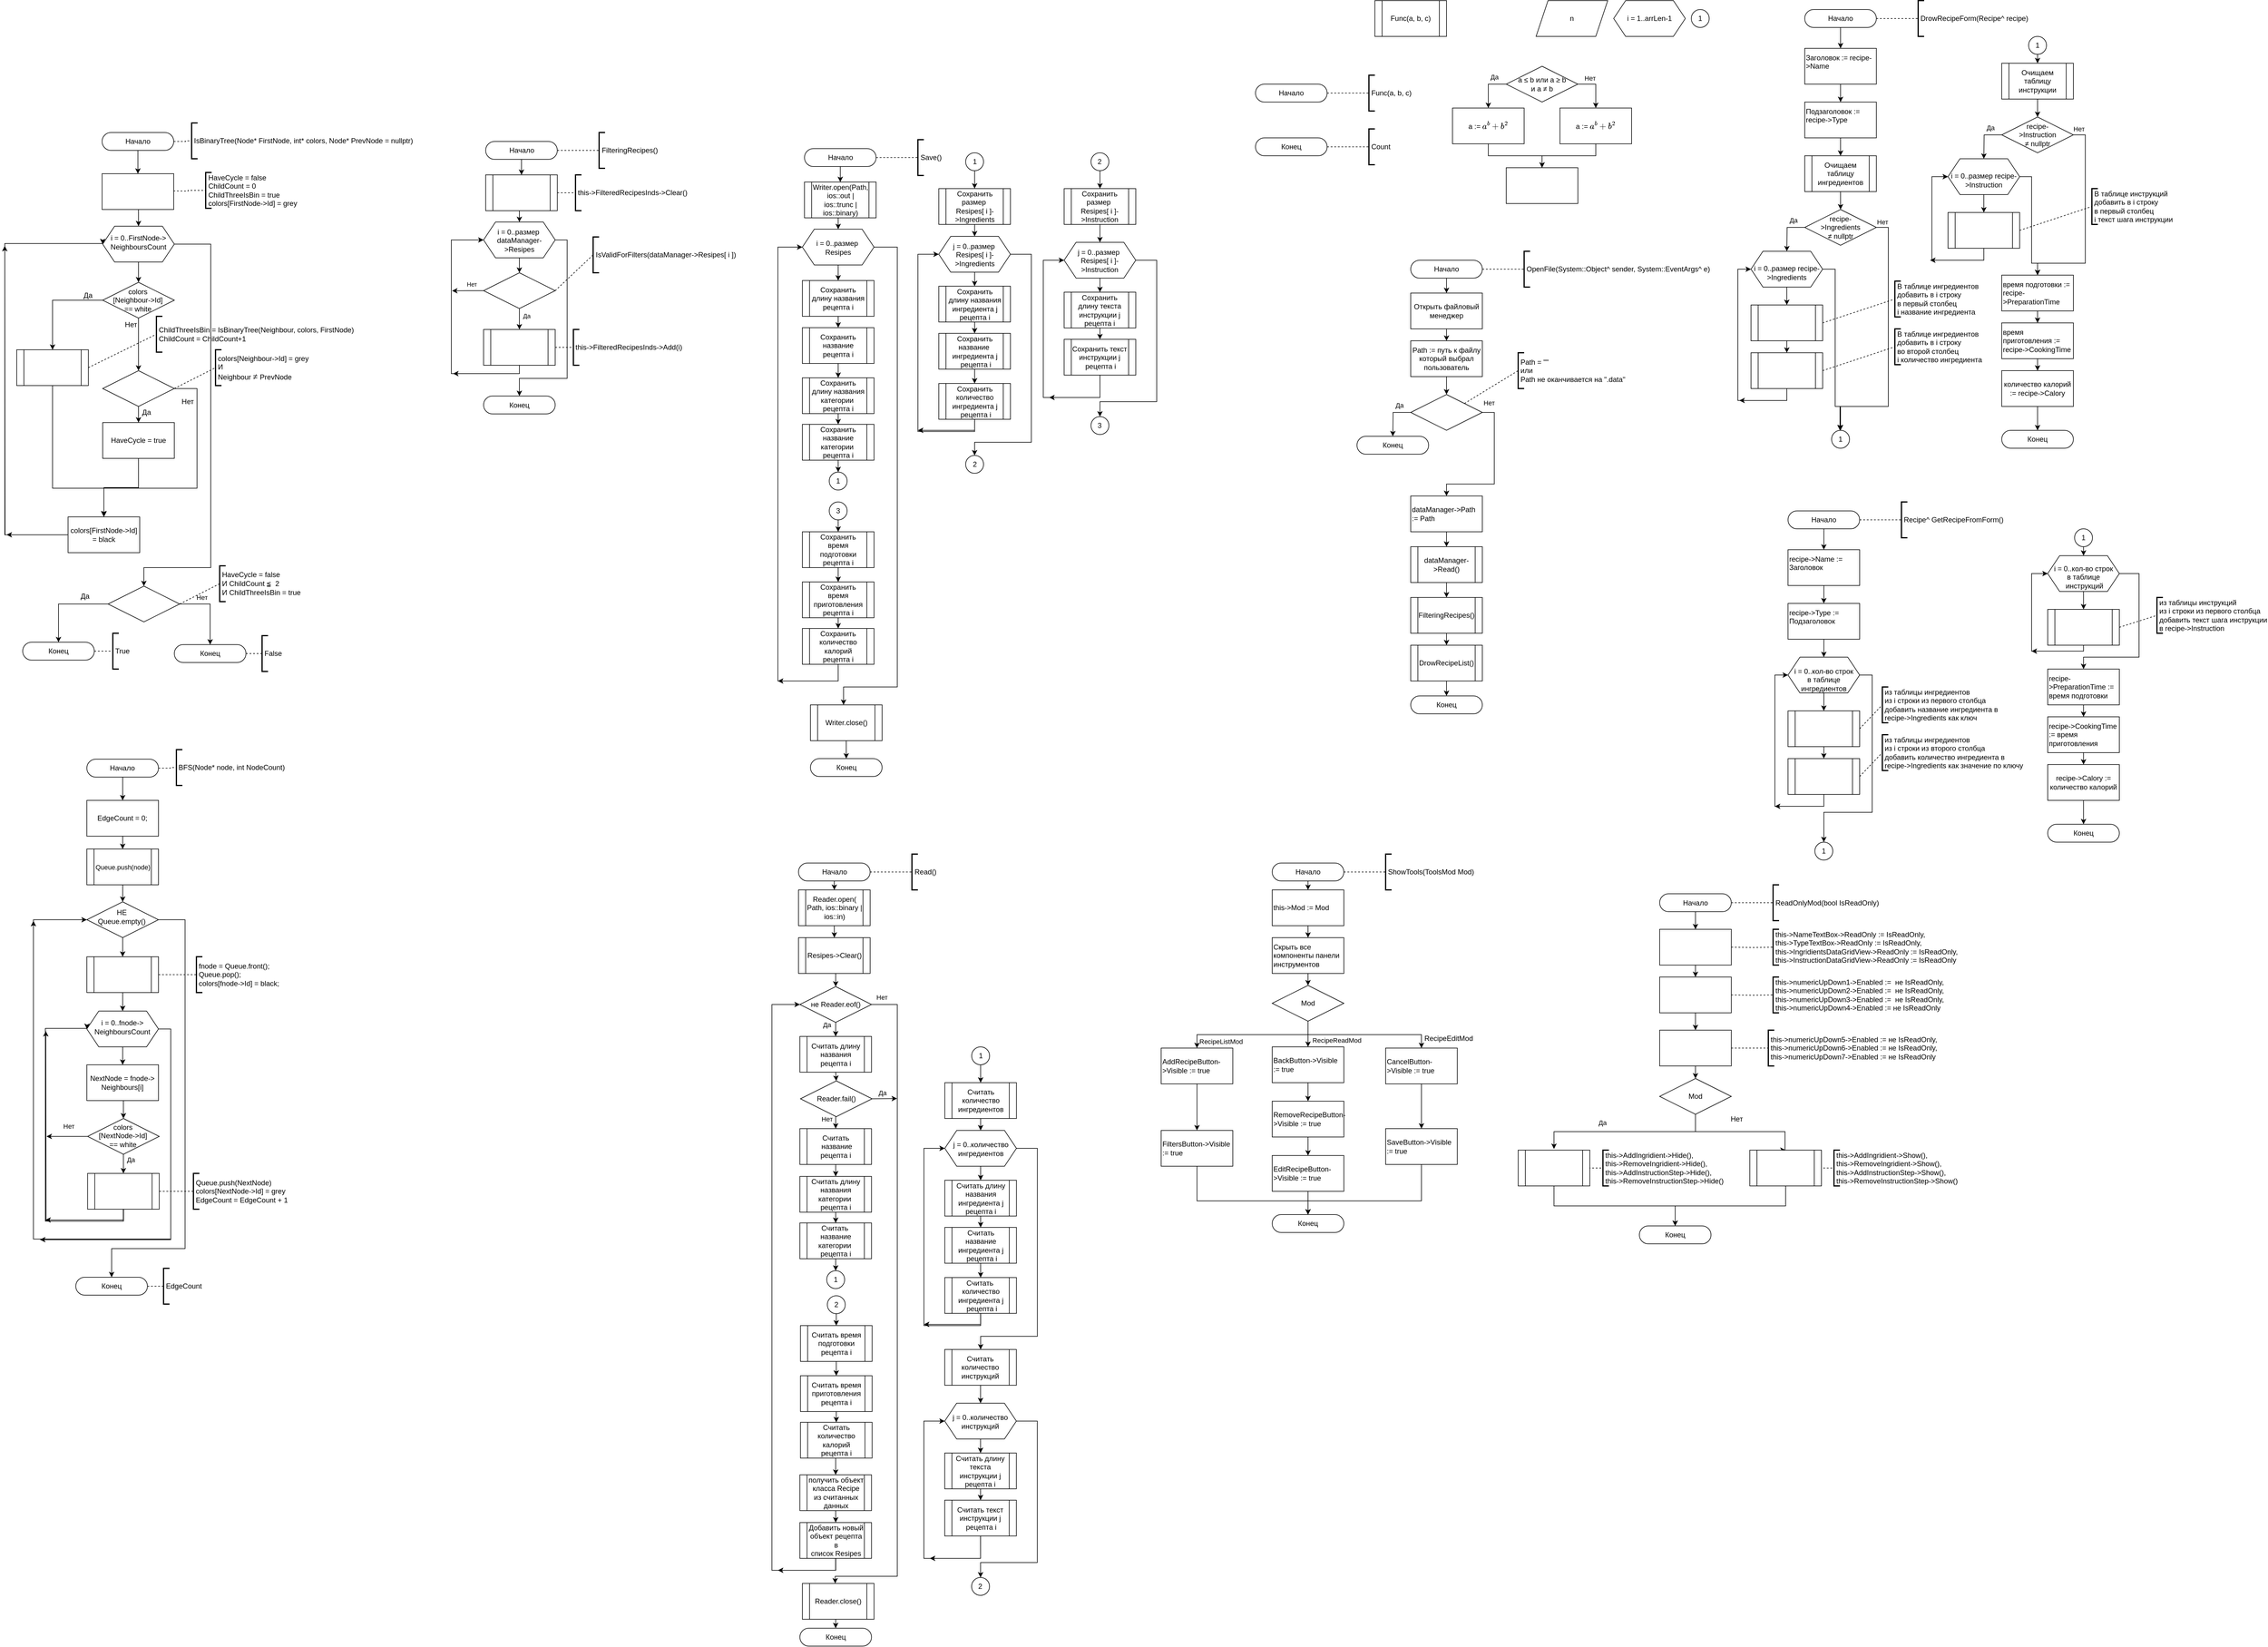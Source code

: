 <mxfile version="18.0.4" type="device"><diagram id="oUzvseFJWAt0huN9cgxz" name="Страница 1"><mxGraphModel dx="3621" dy="934" grid="0" gridSize="10" guides="1" tooltips="1" connect="1" arrows="1" fold="1" page="0" pageScale="1" pageWidth="827" pageHeight="1169" math="1" shadow="0"><root><mxCell id="0"/><mxCell id="1" parent="0"/><mxCell id="giWtNlv8c_prtTbbq9CO-28" style="edgeStyle=orthogonalEdgeStyle;rounded=0;orthogonalLoop=1;jettySize=auto;html=1;exitX=0.5;exitY=1;exitDx=0;exitDy=0;endArrow=classic;endFill=1;entryX=0.5;entryY=0;entryDx=0;entryDy=0;" parent="1" source="giWtNlv8c_prtTbbq9CO-1" target="giWtNlv8c_prtTbbq9CO-29" edge="1"><mxGeometry relative="1" as="geometry"><mxPoint x="650" y="440" as="targetPoint"/><Array as="points"><mxPoint x="560" y="390"/><mxPoint x="650" y="390"/></Array></mxGeometry></mxCell><mxCell id="giWtNlv8c_prtTbbq9CO-1" value="&lt;font style=&quot;font-size: 12px&quot;&gt;&lt;span data-lucid-type=&quot;application/vnd.lucid.text&quot; data-lucid-content=&quot;{&amp;#34;t&amp;#34;:&amp;#34;a := b + c&amp;#34;,&amp;#34;m&amp;#34;:[{&amp;#34;s&amp;#34;:0,&amp;#34;n&amp;#34;:&amp;#34;a&amp;#34;,&amp;#34;v&amp;#34;:&amp;#34;center&amp;#34;},{&amp;#34;s&amp;#34;:0,&amp;#34;n&amp;#34;:&amp;#34;s&amp;#34;,&amp;#34;v&amp;#34;:17.778,&amp;#34;e&amp;#34;:10},{&amp;#34;s&amp;#34;:0,&amp;#34;n&amp;#34;:&amp;#34;c&amp;#34;,&amp;#34;v&amp;#34;:&amp;#34;333333ff&amp;#34;,&amp;#34;e&amp;#34;:10}]}&quot;&gt;a :=&amp;nbsp;&lt;/span&gt;&lt;span style=&quot;text-align: left ; background-color: rgb(255 , 255 , 255)&quot;&gt;&lt;font&gt;`a^b + b^2`&lt;/font&gt;&lt;/span&gt;&lt;/font&gt;" style="rounded=0;whiteSpace=wrap;html=1;" parent="1" vertex="1"><mxGeometry x="500" y="310" width="120" height="60" as="geometry"/></mxCell><mxCell id="giWtNlv8c_prtTbbq9CO-12" style="edgeStyle=orthogonalEdgeStyle;rounded=0;orthogonalLoop=1;jettySize=auto;html=1;entryX=0;entryY=0.5;entryDx=0;entryDy=0;entryPerimeter=0;dashed=1;endArrow=none;endFill=0;" parent="1" source="giWtNlv8c_prtTbbq9CO-2" target="giWtNlv8c_prtTbbq9CO-11" edge="1"><mxGeometry relative="1" as="geometry"/></mxCell><mxCell id="giWtNlv8c_prtTbbq9CO-2" value="Начало" style="rounded=1;whiteSpace=wrap;html=1;arcSize=50;" parent="1" vertex="1"><mxGeometry x="170" y="270" width="120" height="30" as="geometry"/></mxCell><mxCell id="giWtNlv8c_prtTbbq9CO-3" value="Func(a, b, c)" style="shape=process;whiteSpace=wrap;html=1;backgroundOutline=1;" parent="1" vertex="1"><mxGeometry x="370" y="130" width="120" height="60" as="geometry"/></mxCell><mxCell id="giWtNlv8c_prtTbbq9CO-25" style="edgeStyle=orthogonalEdgeStyle;rounded=0;orthogonalLoop=1;jettySize=auto;html=1;exitX=0;exitY=0.5;exitDx=0;exitDy=0;endArrow=classic;endFill=1;" parent="1" source="giWtNlv8c_prtTbbq9CO-4" target="giWtNlv8c_prtTbbq9CO-1" edge="1"><mxGeometry relative="1" as="geometry"/></mxCell><mxCell id="giWtNlv8c_prtTbbq9CO-26" value="Да&lt;br&gt;" style="edgeLabel;html=1;align=center;verticalAlign=middle;resizable=0;points=[];" parent="giWtNlv8c_prtTbbq9CO-25" vertex="1" connectable="0"><mxGeometry x="-0.12" y="1" relative="1" as="geometry"><mxPoint x="9" y="-13" as="offset"/></mxGeometry></mxCell><mxCell id="giWtNlv8c_prtTbbq9CO-33" style="edgeStyle=orthogonalEdgeStyle;rounded=0;orthogonalLoop=1;jettySize=auto;html=1;exitX=1;exitY=0.5;exitDx=0;exitDy=0;endArrow=classic;endFill=1;" parent="1" source="giWtNlv8c_prtTbbq9CO-4" target="giWtNlv8c_prtTbbq9CO-32" edge="1"><mxGeometry relative="1" as="geometry"/></mxCell><mxCell id="giWtNlv8c_prtTbbq9CO-34" value="Нет" style="edgeLabel;html=1;align=center;verticalAlign=middle;resizable=0;points=[];" parent="giWtNlv8c_prtTbbq9CO-33" vertex="1" connectable="0"><mxGeometry x="-0.171" y="1" relative="1" as="geometry"><mxPoint x="-9" y="-9" as="offset"/></mxGeometry></mxCell><mxCell id="giWtNlv8c_prtTbbq9CO-4" value="a ≤ b или a ≥ b и a ≠ b" style="rhombus;labelBorderColor=none;whiteSpace=wrap;html=1;spacingLeft=17;spacingRight=17;" parent="1" vertex="1"><mxGeometry x="590" y="240" width="120" height="60" as="geometry"/></mxCell><mxCell id="giWtNlv8c_prtTbbq9CO-5" value="n" style="shape=parallelogram;perimeter=parallelogramPerimeter;whiteSpace=wrap;html=1;fixedSize=1;" parent="1" vertex="1"><mxGeometry x="640" y="130" width="120" height="60" as="geometry"/></mxCell><mxCell id="giWtNlv8c_prtTbbq9CO-6" value="i = 1..arrLen-1" style="shape=hexagon;perimeter=hexagonPerimeter2;whiteSpace=wrap;html=1;fixedSize=1;" parent="1" vertex="1"><mxGeometry x="770" y="130" width="120" height="60" as="geometry"/></mxCell><mxCell id="giWtNlv8c_prtTbbq9CO-7" value="1&lt;br&gt;" style="ellipse;whiteSpace=wrap;html=1;aspect=fixed;" parent="1" vertex="1"><mxGeometry x="900" y="145" width="30" height="30" as="geometry"/></mxCell><mxCell id="giWtNlv8c_prtTbbq9CO-20" style="edgeStyle=orthogonalEdgeStyle;rounded=0;orthogonalLoop=1;jettySize=auto;html=1;exitX=1;exitY=0.5;exitDx=0;exitDy=0;entryX=0;entryY=0.5;entryDx=0;entryDy=0;entryPerimeter=0;dashed=1;endArrow=none;endFill=0;" parent="1" source="giWtNlv8c_prtTbbq9CO-8" target="giWtNlv8c_prtTbbq9CO-16" edge="1"><mxGeometry relative="1" as="geometry"/></mxCell><mxCell id="giWtNlv8c_prtTbbq9CO-8" value="Конец" style="rounded=1;whiteSpace=wrap;html=1;arcSize=50;" parent="1" vertex="1"><mxGeometry x="170" y="360" width="120" height="30" as="geometry"/></mxCell><mxCell id="giWtNlv8c_prtTbbq9CO-11" value="Func(a, b, c)" style="strokeWidth=2;html=1;shape=mxgraph.flowchart.annotation_1;align=left;pointerEvents=1;spacingLeft=2;" parent="1" vertex="1"><mxGeometry x="360" y="255" width="10" height="60" as="geometry"/></mxCell><mxCell id="giWtNlv8c_prtTbbq9CO-16" value="Count" style="strokeWidth=2;html=1;shape=mxgraph.flowchart.annotation_1;align=left;pointerEvents=1;spacingLeft=2;" parent="1" vertex="1"><mxGeometry x="360" y="345" width="10" height="60" as="geometry"/></mxCell><mxCell id="giWtNlv8c_prtTbbq9CO-29" value="" style="rounded=0;whiteSpace=wrap;html=1;align=left;" parent="1" vertex="1"><mxGeometry x="590" y="410" width="120" height="60" as="geometry"/></mxCell><mxCell id="giWtNlv8c_prtTbbq9CO-35" style="edgeStyle=orthogonalEdgeStyle;rounded=0;orthogonalLoop=1;jettySize=auto;html=1;exitX=0.5;exitY=1;exitDx=0;exitDy=0;entryX=0.5;entryY=0;entryDx=0;entryDy=0;endArrow=classic;endFill=1;" parent="1" source="giWtNlv8c_prtTbbq9CO-32" target="giWtNlv8c_prtTbbq9CO-29" edge="1"><mxGeometry relative="1" as="geometry"/></mxCell><mxCell id="giWtNlv8c_prtTbbq9CO-32" value="&lt;font style=&quot;font-size: 12px&quot;&gt;&lt;span data-lucid-type=&quot;application/vnd.lucid.text&quot; data-lucid-content=&quot;{&amp;#34;t&amp;#34;:&amp;#34;a := b + c&amp;#34;,&amp;#34;m&amp;#34;:[{&amp;#34;s&amp;#34;:0,&amp;#34;n&amp;#34;:&amp;#34;a&amp;#34;,&amp;#34;v&amp;#34;:&amp;#34;center&amp;#34;},{&amp;#34;s&amp;#34;:0,&amp;#34;n&amp;#34;:&amp;#34;s&amp;#34;,&amp;#34;v&amp;#34;:17.778,&amp;#34;e&amp;#34;:10},{&amp;#34;s&amp;#34;:0,&amp;#34;n&amp;#34;:&amp;#34;c&amp;#34;,&amp;#34;v&amp;#34;:&amp;#34;333333ff&amp;#34;,&amp;#34;e&amp;#34;:10}]}&quot;&gt;a :=&amp;nbsp;&lt;/span&gt;&lt;span style=&quot;text-align: left ; background-color: rgb(255 , 255 , 255)&quot;&gt;&lt;font&gt;`a^b + b^2`&lt;/font&gt;&lt;/span&gt;&lt;/font&gt;" style="rounded=0;whiteSpace=wrap;html=1;" parent="1" vertex="1"><mxGeometry x="680" y="310" width="120" height="60" as="geometry"/></mxCell><mxCell id="f9_zhKZQKElMkaG_iymA-1" style="edgeStyle=orthogonalEdgeStyle;rounded=0;orthogonalLoop=1;jettySize=auto;html=1;entryX=0;entryY=0.5;entryDx=0;entryDy=0;entryPerimeter=0;dashed=1;endArrow=none;endFill=0;" parent="1" source="f9_zhKZQKElMkaG_iymA-2" target="f9_zhKZQKElMkaG_iymA-3" edge="1"><mxGeometry relative="1" as="geometry"/></mxCell><mxCell id="f9_zhKZQKElMkaG_iymA-5" value="" style="edgeStyle=orthogonalEdgeStyle;rounded=0;orthogonalLoop=1;jettySize=auto;html=1;" parent="1" source="f9_zhKZQKElMkaG_iymA-2" target="f9_zhKZQKElMkaG_iymA-4" edge="1"><mxGeometry relative="1" as="geometry"/></mxCell><mxCell id="f9_zhKZQKElMkaG_iymA-2" value="Начало" style="rounded=1;whiteSpace=wrap;html=1;arcSize=50;" parent="1" vertex="1"><mxGeometry x="1090" y="145" width="120" height="30" as="geometry"/></mxCell><mxCell id="f9_zhKZQKElMkaG_iymA-3" value="DrowRecipeForm(Recipe^ recipe)" style="strokeWidth=2;html=1;shape=mxgraph.flowchart.annotation_1;align=left;pointerEvents=1;spacingLeft=2;" parent="1" vertex="1"><mxGeometry x="1280" y="130" width="10" height="60" as="geometry"/></mxCell><mxCell id="f9_zhKZQKElMkaG_iymA-7" value="" style="edgeStyle=orthogonalEdgeStyle;rounded=0;orthogonalLoop=1;jettySize=auto;html=1;fontSize=12;" parent="1" source="f9_zhKZQKElMkaG_iymA-4" target="f9_zhKZQKElMkaG_iymA-6" edge="1"><mxGeometry relative="1" as="geometry"/></mxCell><mxCell id="f9_zhKZQKElMkaG_iymA-4" value="&lt;div&gt;&lt;font style=&quot;font-size: 12px&quot;&gt;Заголовок := recipe-&amp;gt;Name&lt;/font&gt;&lt;/div&gt;&lt;div&gt;&lt;br&gt;&lt;/div&gt;" style="rounded=0;whiteSpace=wrap;html=1;align=left;" parent="1" vertex="1"><mxGeometry x="1090" y="210" width="120" height="60" as="geometry"/></mxCell><mxCell id="f9_zhKZQKElMkaG_iymA-9" value="" style="edgeStyle=orthogonalEdgeStyle;rounded=0;orthogonalLoop=1;jettySize=auto;html=1;fontSize=12;" parent="1" source="f9_zhKZQKElMkaG_iymA-6" target="f9_zhKZQKElMkaG_iymA-8" edge="1"><mxGeometry relative="1" as="geometry"/></mxCell><mxCell id="f9_zhKZQKElMkaG_iymA-6" value="&lt;div&gt;&lt;font style=&quot;font-size: 12px&quot;&gt;Подзаголовок := recipe-&amp;gt;Type&lt;/font&gt;&lt;/div&gt;&lt;div&gt;&lt;br&gt;&lt;/div&gt;" style="rounded=0;whiteSpace=wrap;html=1;align=left;" parent="1" vertex="1"><mxGeometry x="1090" y="300" width="120" height="60" as="geometry"/></mxCell><mxCell id="f9_zhKZQKElMkaG_iymA-22" style="edgeStyle=orthogonalEdgeStyle;rounded=0;orthogonalLoop=1;jettySize=auto;html=1;exitX=0.5;exitY=1;exitDx=0;exitDy=0;entryX=0.5;entryY=0;entryDx=0;entryDy=0;fontSize=12;" parent="1" source="f9_zhKZQKElMkaG_iymA-8" target="f9_zhKZQKElMkaG_iymA-16" edge="1"><mxGeometry relative="1" as="geometry"/></mxCell><mxCell id="f9_zhKZQKElMkaG_iymA-8" value="Очищаем таблицу ингредиентов" style="shape=process;whiteSpace=wrap;html=1;backgroundOutline=1;" parent="1" vertex="1"><mxGeometry x="1090" y="390" width="120" height="60" as="geometry"/></mxCell><mxCell id="f9_zhKZQKElMkaG_iymA-10" style="edgeStyle=orthogonalEdgeStyle;rounded=0;orthogonalLoop=1;jettySize=auto;html=1;endArrow=classic;endFill=1;exitX=1;exitY=0.5;exitDx=0;exitDy=0;" parent="1" source="f9_zhKZQKElMkaG_iymA-23" edge="1"><mxGeometry relative="1" as="geometry"><mxPoint x="1149" y="850" as="targetPoint"/><Array as="points"><mxPoint x="1141" y="580"/><mxPoint x="1141" y="810"/><mxPoint x="1149" y="810"/></Array><mxPoint x="1133" y="577" as="sourcePoint"/></mxGeometry></mxCell><mxCell id="f9_zhKZQKElMkaG_iymA-12" style="edgeStyle=orthogonalEdgeStyle;rounded=0;orthogonalLoop=1;jettySize=auto;html=1;exitX=0;exitY=0.5;exitDx=0;exitDy=0;endArrow=classic;endFill=1;" parent="1" source="f9_zhKZQKElMkaG_iymA-16" edge="1"><mxGeometry relative="1" as="geometry"><mxPoint x="1060" y="550" as="targetPoint"/></mxGeometry></mxCell><mxCell id="f9_zhKZQKElMkaG_iymA-13" value="Да&lt;br&gt;" style="edgeLabel;html=1;align=center;verticalAlign=middle;resizable=0;points=[];" parent="f9_zhKZQKElMkaG_iymA-12" vertex="1" connectable="0"><mxGeometry x="-0.12" y="1" relative="1" as="geometry"><mxPoint x="9" y="-13" as="offset"/></mxGeometry></mxCell><mxCell id="f9_zhKZQKElMkaG_iymA-14" style="edgeStyle=orthogonalEdgeStyle;rounded=0;orthogonalLoop=1;jettySize=auto;html=1;exitX=1;exitY=0.5;exitDx=0;exitDy=0;endArrow=classic;endFill=1;entryX=0.5;entryY=0;entryDx=0;entryDy=0;" parent="1" source="f9_zhKZQKElMkaG_iymA-16" target="f9_zhKZQKElMkaG_iymA-32" edge="1"><mxGeometry relative="1" as="geometry"><mxPoint x="1150" y="850" as="targetPoint"/><Array as="points"><mxPoint x="1230" y="510"/><mxPoint x="1230" y="810"/><mxPoint x="1150" y="810"/></Array></mxGeometry></mxCell><mxCell id="f9_zhKZQKElMkaG_iymA-15" value="Нет" style="edgeLabel;html=1;align=center;verticalAlign=middle;resizable=0;points=[];" parent="f9_zhKZQKElMkaG_iymA-14" vertex="1" connectable="0"><mxGeometry x="-0.171" y="1" relative="1" as="geometry"><mxPoint x="-11" y="-172" as="offset"/></mxGeometry></mxCell><mxCell id="f9_zhKZQKElMkaG_iymA-16" value="recipe-&amp;gt;Ingredients ≠&amp;nbsp;nullptr" style="rhombus;labelBorderColor=none;whiteSpace=wrap;html=1;spacingLeft=17;spacingRight=17;" parent="1" vertex="1"><mxGeometry x="1090" y="480" width="120" height="60" as="geometry"/></mxCell><mxCell id="f9_zhKZQKElMkaG_iymA-25" value="" style="edgeStyle=orthogonalEdgeStyle;rounded=0;orthogonalLoop=1;jettySize=auto;html=1;fontSize=12;" parent="1" source="f9_zhKZQKElMkaG_iymA-23" target="f9_zhKZQKElMkaG_iymA-24" edge="1"><mxGeometry relative="1" as="geometry"/></mxCell><mxCell id="f9_zhKZQKElMkaG_iymA-23" value="i = 0..размер&amp;nbsp;recipe-&amp;gt;Ingredients" style="shape=hexagon;perimeter=hexagonPerimeter2;whiteSpace=wrap;html=1;fixedSize=1;spacingTop=12;" parent="1" vertex="1"><mxGeometry x="1000" y="550" width="120" height="60" as="geometry"/></mxCell><mxCell id="f9_zhKZQKElMkaG_iymA-31" value="" style="edgeStyle=none;rounded=0;orthogonalLoop=1;jettySize=auto;html=1;fontSize=12;" parent="1" source="f9_zhKZQKElMkaG_iymA-24" target="f9_zhKZQKElMkaG_iymA-28" edge="1"><mxGeometry relative="1" as="geometry"/></mxCell><mxCell id="f9_zhKZQKElMkaG_iymA-24" value="" style="shape=process;whiteSpace=wrap;html=1;backgroundOutline=1;" parent="1" vertex="1"><mxGeometry x="1000" y="640" width="120" height="60" as="geometry"/></mxCell><mxCell id="f9_zhKZQKElMkaG_iymA-26" style="rounded=0;orthogonalLoop=1;jettySize=auto;html=1;entryX=0;entryY=0.5;entryDx=0;entryDy=0;entryPerimeter=0;dashed=1;endArrow=none;endFill=0;" parent="1" target="f9_zhKZQKElMkaG_iymA-27" edge="1"><mxGeometry relative="1" as="geometry"><mxPoint x="1120" y="670" as="sourcePoint"/></mxGeometry></mxCell><mxCell id="f9_zhKZQKElMkaG_iymA-27" value="&lt;span style=&quot;text-align: center&quot;&gt;В таблице ингредиентов&lt;br&gt;&lt;/span&gt;&lt;span style=&quot;text-align: center&quot;&gt;&lt;font style=&quot;font-size: 12px&quot;&gt;добавить в i строку&lt;br&gt;в первый столбец&amp;nbsp;&lt;br&gt;i название ингредиента&lt;/font&gt;&lt;/span&gt;" style="strokeWidth=2;html=1;shape=mxgraph.flowchart.annotation_1;align=left;pointerEvents=1;spacingLeft=2;" parent="1" vertex="1"><mxGeometry x="1241" y="600" width="10" height="60" as="geometry"/></mxCell><mxCell id="f9_zhKZQKElMkaG_iymA-156" style="edgeStyle=orthogonalEdgeStyle;rounded=0;orthogonalLoop=1;jettySize=auto;html=1;exitX=0.5;exitY=1;exitDx=0;exitDy=0;fontSize=12;entryX=0;entryY=0.5;entryDx=0;entryDy=0;" parent="1" source="f9_zhKZQKElMkaG_iymA-28" target="f9_zhKZQKElMkaG_iymA-23" edge="1"><mxGeometry relative="1" as="geometry"><mxPoint x="972" y="568" as="targetPoint"/><Array as="points"><mxPoint x="1060" y="800"/><mxPoint x="978" y="800"/><mxPoint x="978" y="580"/></Array></mxGeometry></mxCell><mxCell id="f9_zhKZQKElMkaG_iymA-210" style="edgeStyle=orthogonalEdgeStyle;rounded=0;orthogonalLoop=1;jettySize=auto;html=1;exitX=0.5;exitY=1;exitDx=0;exitDy=0;fontSize=12;" parent="1" source="f9_zhKZQKElMkaG_iymA-28" edge="1"><mxGeometry relative="1" as="geometry"><mxPoint x="980" y="800" as="targetPoint"/></mxGeometry></mxCell><mxCell id="f9_zhKZQKElMkaG_iymA-28" value="" style="shape=process;whiteSpace=wrap;html=1;backgroundOutline=1;" parent="1" vertex="1"><mxGeometry x="1000" y="720" width="120" height="60" as="geometry"/></mxCell><mxCell id="f9_zhKZQKElMkaG_iymA-29" style="rounded=0;orthogonalLoop=1;jettySize=auto;html=1;entryX=0;entryY=0.5;entryDx=0;entryDy=0;entryPerimeter=0;dashed=1;endArrow=none;endFill=0;" parent="1" target="f9_zhKZQKElMkaG_iymA-30" edge="1"><mxGeometry relative="1" as="geometry"><mxPoint x="1120" y="750" as="sourcePoint"/></mxGeometry></mxCell><mxCell id="f9_zhKZQKElMkaG_iymA-30" value="&lt;span style=&quot;text-align: center&quot;&gt;В таблице ингредиентов&lt;br&gt;&lt;/span&gt;&lt;span style=&quot;text-align: center&quot;&gt;&lt;font style=&quot;font-size: 12px&quot;&gt;добавить в i строку&lt;br&gt;во второй столбец&amp;nbsp;&lt;br&gt;i количество ингредиента&lt;/font&gt;&lt;/span&gt;" style="strokeWidth=2;html=1;shape=mxgraph.flowchart.annotation_1;align=left;pointerEvents=1;spacingLeft=2;" parent="1" vertex="1"><mxGeometry x="1241" y="680" width="10" height="60" as="geometry"/></mxCell><mxCell id="f9_zhKZQKElMkaG_iymA-32" value="1&lt;br&gt;" style="ellipse;whiteSpace=wrap;html=1;aspect=fixed;" parent="1" vertex="1"><mxGeometry x="1135" y="850" width="30" height="30" as="geometry"/></mxCell><mxCell id="f9_zhKZQKElMkaG_iymA-53" value="" style="edgeStyle=none;rounded=0;orthogonalLoop=1;jettySize=auto;html=1;fontSize=12;" parent="1" source="f9_zhKZQKElMkaG_iymA-33" target="f9_zhKZQKElMkaG_iymA-35" edge="1"><mxGeometry relative="1" as="geometry"/></mxCell><mxCell id="f9_zhKZQKElMkaG_iymA-33" value="1&lt;br&gt;" style="ellipse;whiteSpace=wrap;html=1;aspect=fixed;" parent="1" vertex="1"><mxGeometry x="1465" y="190" width="30" height="30" as="geometry"/></mxCell><mxCell id="f9_zhKZQKElMkaG_iymA-34" style="edgeStyle=orthogonalEdgeStyle;rounded=0;orthogonalLoop=1;jettySize=auto;html=1;exitX=0.5;exitY=1;exitDx=0;exitDy=0;entryX=0.5;entryY=0;entryDx=0;entryDy=0;fontSize=12;" parent="1" source="f9_zhKZQKElMkaG_iymA-35" target="f9_zhKZQKElMkaG_iymA-41" edge="1"><mxGeometry relative="1" as="geometry"/></mxCell><mxCell id="f9_zhKZQKElMkaG_iymA-35" value="Очищаем таблицу инструкции" style="shape=process;whiteSpace=wrap;html=1;backgroundOutline=1;" parent="1" vertex="1"><mxGeometry x="1420" y="235" width="120" height="60" as="geometry"/></mxCell><mxCell id="f9_zhKZQKElMkaG_iymA-37" style="edgeStyle=orthogonalEdgeStyle;rounded=0;orthogonalLoop=1;jettySize=auto;html=1;exitX=0;exitY=0.5;exitDx=0;exitDy=0;endArrow=classic;endFill=1;" parent="1" source="f9_zhKZQKElMkaG_iymA-41" edge="1"><mxGeometry relative="1" as="geometry"><mxPoint x="1390.0" y="395.0" as="targetPoint"/></mxGeometry></mxCell><mxCell id="f9_zhKZQKElMkaG_iymA-38" value="Да&lt;br&gt;" style="edgeLabel;html=1;align=center;verticalAlign=middle;resizable=0;points=[];" parent="f9_zhKZQKElMkaG_iymA-37" vertex="1" connectable="0"><mxGeometry x="-0.12" y="1" relative="1" as="geometry"><mxPoint x="9" y="-13" as="offset"/></mxGeometry></mxCell><mxCell id="f9_zhKZQKElMkaG_iymA-39" style="edgeStyle=orthogonalEdgeStyle;rounded=0;orthogonalLoop=1;jettySize=auto;html=1;exitX=1;exitY=0.5;exitDx=0;exitDy=0;endArrow=classic;endFill=1;" parent="1" source="f9_zhKZQKElMkaG_iymA-41" edge="1"><mxGeometry relative="1" as="geometry"><mxPoint x="1480" y="590" as="targetPoint"/><Array as="points"><mxPoint x="1560" y="355"/><mxPoint x="1560" y="570"/><mxPoint x="1480" y="570"/></Array></mxGeometry></mxCell><mxCell id="f9_zhKZQKElMkaG_iymA-40" value="Нет" style="edgeLabel;html=1;align=center;verticalAlign=middle;resizable=0;points=[];" parent="f9_zhKZQKElMkaG_iymA-39" vertex="1" connectable="0"><mxGeometry x="-0.171" y="1" relative="1" as="geometry"><mxPoint x="-12" y="-129" as="offset"/></mxGeometry></mxCell><mxCell id="f9_zhKZQKElMkaG_iymA-41" value="recipe-&amp;gt;Instruction ≠&amp;nbsp;nullptr" style="rhombus;labelBorderColor=none;whiteSpace=wrap;html=1;spacingLeft=17;spacingRight=17;" parent="1" vertex="1"><mxGeometry x="1420" y="325" width="120" height="60" as="geometry"/></mxCell><mxCell id="f9_zhKZQKElMkaG_iymA-42" value="" style="edgeStyle=orthogonalEdgeStyle;rounded=0;orthogonalLoop=1;jettySize=auto;html=1;fontSize=12;" parent="1" source="f9_zhKZQKElMkaG_iymA-43" target="f9_zhKZQKElMkaG_iymA-45" edge="1"><mxGeometry relative="1" as="geometry"/></mxCell><mxCell id="f9_zhKZQKElMkaG_iymA-43" value="i = 0..размер&amp;nbsp;recipe-&amp;gt;Instruction" style="shape=hexagon;perimeter=hexagonPerimeter2;whiteSpace=wrap;html=1;fixedSize=1;spacingTop=12;" parent="1" vertex="1"><mxGeometry x="1330" y="395" width="120" height="60" as="geometry"/></mxCell><mxCell id="f9_zhKZQKElMkaG_iymA-44" value="" style="edgeStyle=orthogonalEdgeStyle;rounded=0;orthogonalLoop=1;jettySize=auto;html=1;fontSize=12;exitX=1;exitY=0.5;exitDx=0;exitDy=0;" parent="1" source="f9_zhKZQKElMkaG_iymA-43" edge="1"><mxGeometry relative="1" as="geometry"><mxPoint x="1480" y="554" as="sourcePoint"/><mxPoint x="1480" y="590" as="targetPoint"/><Array as="points"><mxPoint x="1470" y="425"/><mxPoint x="1470" y="570"/><mxPoint x="1480" y="570"/></Array></mxGeometry></mxCell><mxCell id="f9_zhKZQKElMkaG_iymA-157" style="edgeStyle=orthogonalEdgeStyle;rounded=0;orthogonalLoop=1;jettySize=auto;html=1;exitX=0.5;exitY=1;exitDx=0;exitDy=0;fontSize=12;entryX=0;entryY=0.5;entryDx=0;entryDy=0;" parent="1" source="f9_zhKZQKElMkaG_iymA-45" target="f9_zhKZQKElMkaG_iymA-43" edge="1"><mxGeometry relative="1" as="geometry"><mxPoint x="1303" y="423" as="targetPoint"/><Array as="points"><mxPoint x="1390" y="565"/><mxPoint x="1303" y="565"/><mxPoint x="1303" y="425"/></Array></mxGeometry></mxCell><mxCell id="f9_zhKZQKElMkaG_iymA-211" style="edgeStyle=orthogonalEdgeStyle;rounded=0;orthogonalLoop=1;jettySize=auto;html=1;exitX=0.5;exitY=1;exitDx=0;exitDy=0;fontSize=12;" parent="1" source="f9_zhKZQKElMkaG_iymA-45" edge="1"><mxGeometry relative="1" as="geometry"><mxPoint x="1300" y="565" as="targetPoint"/><Array as="points"><mxPoint x="1390" y="565"/></Array></mxGeometry></mxCell><mxCell id="f9_zhKZQKElMkaG_iymA-45" value="" style="shape=process;whiteSpace=wrap;html=1;backgroundOutline=1;" parent="1" vertex="1"><mxGeometry x="1330" y="485" width="120" height="60" as="geometry"/></mxCell><mxCell id="f9_zhKZQKElMkaG_iymA-46" style="rounded=0;orthogonalLoop=1;jettySize=auto;html=1;entryX=0;entryY=0.5;entryDx=0;entryDy=0;entryPerimeter=0;dashed=1;endArrow=none;endFill=0;" parent="1" target="f9_zhKZQKElMkaG_iymA-47" edge="1"><mxGeometry relative="1" as="geometry"><mxPoint x="1450.0" y="515.0" as="sourcePoint"/></mxGeometry></mxCell><mxCell id="f9_zhKZQKElMkaG_iymA-47" value="&lt;span style=&quot;text-align: center&quot;&gt;В таблице инструкций&lt;br&gt;&lt;/span&gt;&lt;span style=&quot;text-align: center&quot;&gt;&lt;font style=&quot;font-size: 12px&quot;&gt;добавить в i строку&lt;br&gt;в первый столбец&amp;nbsp;&lt;br&gt;i текст шага инструкции&lt;/font&gt;&lt;/span&gt;" style="strokeWidth=2;html=1;shape=mxgraph.flowchart.annotation_1;align=left;pointerEvents=1;spacingLeft=2;" parent="1" vertex="1"><mxGeometry x="1571" y="445" width="10" height="60" as="geometry"/></mxCell><mxCell id="f9_zhKZQKElMkaG_iymA-58" style="edgeStyle=orthogonalEdgeStyle;rounded=0;orthogonalLoop=1;jettySize=auto;html=1;exitX=0.5;exitY=1;exitDx=0;exitDy=0;entryX=0.5;entryY=0;entryDx=0;entryDy=0;fontSize=12;" parent="1" source="f9_zhKZQKElMkaG_iymA-56" target="f9_zhKZQKElMkaG_iymA-57" edge="1"><mxGeometry relative="1" as="geometry"/></mxCell><mxCell id="f9_zhKZQKElMkaG_iymA-56" value="время подготовки := recipe-&amp;gt;PreparationTime" style="rounded=0;whiteSpace=wrap;html=1;align=left;" parent="1" vertex="1"><mxGeometry x="1420" y="590" width="120" height="60" as="geometry"/></mxCell><mxCell id="f9_zhKZQKElMkaG_iymA-60" style="edgeStyle=orthogonalEdgeStyle;rounded=0;orthogonalLoop=1;jettySize=auto;html=1;exitX=0.5;exitY=1;exitDx=0;exitDy=0;entryX=0.5;entryY=0;entryDx=0;entryDy=0;fontSize=12;" parent="1" source="f9_zhKZQKElMkaG_iymA-57" target="f9_zhKZQKElMkaG_iymA-59" edge="1"><mxGeometry relative="1" as="geometry"/></mxCell><mxCell id="f9_zhKZQKElMkaG_iymA-57" value="&lt;span&gt;время приготовления := recipe-&amp;gt;&lt;/span&gt;CookingTime" style="rounded=0;whiteSpace=wrap;html=1;align=left;" parent="1" vertex="1"><mxGeometry x="1420" y="670" width="120" height="60" as="geometry"/></mxCell><mxCell id="f9_zhKZQKElMkaG_iymA-64" style="edgeStyle=orthogonalEdgeStyle;rounded=0;orthogonalLoop=1;jettySize=auto;html=1;exitX=0.5;exitY=1;exitDx=0;exitDy=0;entryX=0.5;entryY=0;entryDx=0;entryDy=0;fontSize=12;" parent="1" source="f9_zhKZQKElMkaG_iymA-59" target="f9_zhKZQKElMkaG_iymA-62" edge="1"><mxGeometry relative="1" as="geometry"/></mxCell><mxCell id="f9_zhKZQKElMkaG_iymA-59" value="количество калорий :=&amp;nbsp;recipe-&amp;gt;Calory" style="rounded=0;whiteSpace=wrap;html=1;fontSize=12;" parent="1" vertex="1"><mxGeometry x="1420" y="750" width="120" height="60" as="geometry"/></mxCell><mxCell id="f9_zhKZQKElMkaG_iymA-62" value="Конец" style="rounded=1;whiteSpace=wrap;html=1;arcSize=50;" parent="1" vertex="1"><mxGeometry x="1420" y="850" width="120" height="30" as="geometry"/></mxCell><mxCell id="f9_zhKZQKElMkaG_iymA-158" style="edgeStyle=orthogonalEdgeStyle;rounded=0;orthogonalLoop=1;jettySize=auto;html=1;entryX=0;entryY=0.5;entryDx=0;entryDy=0;entryPerimeter=0;dashed=1;endArrow=none;endFill=0;" parent="1" source="f9_zhKZQKElMkaG_iymA-160" target="f9_zhKZQKElMkaG_iymA-161" edge="1"><mxGeometry relative="1" as="geometry"/></mxCell><mxCell id="f9_zhKZQKElMkaG_iymA-159" value="" style="edgeStyle=orthogonalEdgeStyle;rounded=0;orthogonalLoop=1;jettySize=auto;html=1;" parent="1" source="f9_zhKZQKElMkaG_iymA-160" target="f9_zhKZQKElMkaG_iymA-163" edge="1"><mxGeometry relative="1" as="geometry"/></mxCell><mxCell id="f9_zhKZQKElMkaG_iymA-160" value="Начало" style="rounded=1;whiteSpace=wrap;html=1;arcSize=50;" parent="1" vertex="1"><mxGeometry x="1062" y="985" width="120" height="30" as="geometry"/></mxCell><mxCell id="f9_zhKZQKElMkaG_iymA-161" value="Recipe^ GetRecipeFromForm()" style="strokeWidth=2;html=1;shape=mxgraph.flowchart.annotation_1;align=left;pointerEvents=1;spacingLeft=2;" parent="1" vertex="1"><mxGeometry x="1252" y="970" width="10" height="60" as="geometry"/></mxCell><mxCell id="f9_zhKZQKElMkaG_iymA-162" value="" style="edgeStyle=orthogonalEdgeStyle;rounded=0;orthogonalLoop=1;jettySize=auto;html=1;fontSize=12;" parent="1" source="f9_zhKZQKElMkaG_iymA-163" target="f9_zhKZQKElMkaG_iymA-165" edge="1"><mxGeometry relative="1" as="geometry"/></mxCell><mxCell id="f9_zhKZQKElMkaG_iymA-163" value="&lt;div&gt;&lt;font style=&quot;font-size: 12px&quot;&gt;recipe-&amp;gt;Name :=&amp;nbsp;&lt;/font&gt;&lt;/div&gt;Заголовок&amp;nbsp;&amp;nbsp;&lt;div&gt;&lt;br&gt;&lt;/div&gt;" style="rounded=0;whiteSpace=wrap;html=1;align=left;" parent="1" vertex="1"><mxGeometry x="1062" y="1050" width="120" height="60" as="geometry"/></mxCell><mxCell id="f9_zhKZQKElMkaG_iymA-164" value="" style="edgeStyle=orthogonalEdgeStyle;rounded=0;orthogonalLoop=1;jettySize=auto;html=1;fontSize=12;" parent="1" source="f9_zhKZQKElMkaG_iymA-165" edge="1"><mxGeometry relative="1" as="geometry"><mxPoint x="1122" y="1230" as="targetPoint"/></mxGeometry></mxCell><mxCell id="f9_zhKZQKElMkaG_iymA-165" value="&lt;div&gt;&lt;font style=&quot;font-size: 12px&quot;&gt;recipe-&amp;gt;Type :=&amp;nbsp;&lt;/font&gt;&lt;/div&gt;Подзаголовок&amp;nbsp;&lt;div&gt;&lt;br&gt;&lt;/div&gt;" style="rounded=0;whiteSpace=wrap;html=1;align=left;" parent="1" vertex="1"><mxGeometry x="1062" y="1140" width="120" height="60" as="geometry"/></mxCell><mxCell id="f9_zhKZQKElMkaG_iymA-168" style="edgeStyle=orthogonalEdgeStyle;rounded=0;orthogonalLoop=1;jettySize=auto;html=1;endArrow=classic;endFill=1;exitX=1;exitY=0.5;exitDx=0;exitDy=0;" parent="1" source="f9_zhKZQKElMkaG_iymA-175" edge="1"><mxGeometry relative="1" as="geometry"><mxPoint x="1122" y="1540" as="targetPoint"/><Array as="points"><mxPoint x="1203" y="1260"/><mxPoint x="1203" y="1490"/><mxPoint x="1122" y="1490"/></Array><mxPoint x="1195" y="1257" as="sourcePoint"/></mxGeometry></mxCell><mxCell id="f9_zhKZQKElMkaG_iymA-174" value="" style="edgeStyle=orthogonalEdgeStyle;rounded=0;orthogonalLoop=1;jettySize=auto;html=1;fontSize=12;" parent="1" source="f9_zhKZQKElMkaG_iymA-175" target="f9_zhKZQKElMkaG_iymA-177" edge="1"><mxGeometry relative="1" as="geometry"/></mxCell><mxCell id="f9_zhKZQKElMkaG_iymA-175" value="i = 0..кол-во строк &lt;br&gt;в таблице ингредиентов" style="shape=hexagon;perimeter=hexagonPerimeter2;whiteSpace=wrap;html=1;fixedSize=1;spacingTop=16;" parent="1" vertex="1"><mxGeometry x="1062" y="1230" width="120" height="60" as="geometry"/></mxCell><mxCell id="f9_zhKZQKElMkaG_iymA-176" value="" style="edgeStyle=none;rounded=0;orthogonalLoop=1;jettySize=auto;html=1;fontSize=12;" parent="1" source="f9_zhKZQKElMkaG_iymA-177" target="f9_zhKZQKElMkaG_iymA-181" edge="1"><mxGeometry relative="1" as="geometry"/></mxCell><mxCell id="f9_zhKZQKElMkaG_iymA-177" value="" style="shape=process;whiteSpace=wrap;html=1;backgroundOutline=1;" parent="1" vertex="1"><mxGeometry x="1062" y="1320" width="120" height="60" as="geometry"/></mxCell><mxCell id="f9_zhKZQKElMkaG_iymA-178" style="rounded=0;orthogonalLoop=1;jettySize=auto;html=1;entryX=0;entryY=0.5;entryDx=0;entryDy=0;entryPerimeter=0;dashed=1;endArrow=none;endFill=0;" parent="1" target="f9_zhKZQKElMkaG_iymA-179" edge="1"><mxGeometry relative="1" as="geometry"><mxPoint x="1182" y="1350" as="sourcePoint"/></mxGeometry></mxCell><mxCell id="f9_zhKZQKElMkaG_iymA-179" value="&lt;span style=&quot;text-align: center&quot;&gt;из таблицы ингредиентов&lt;br&gt;&lt;/span&gt;&lt;span style=&quot;text-align: center&quot;&gt;&lt;font&gt;из i строки из первого столбца&lt;br&gt;добавить&amp;nbsp;&lt;/font&gt;&lt;/span&gt;&lt;span style=&quot;text-align: center&quot;&gt;название ингредиента&amp;nbsp;&lt;/span&gt;&lt;span style=&quot;text-align: center&quot;&gt;&lt;font&gt;в&amp;nbsp;&lt;br&gt;recipe-&amp;gt;Ingredients как ключ&lt;br&gt;&lt;/font&gt;&lt;/span&gt;" style="strokeWidth=2;html=1;shape=mxgraph.flowchart.annotation_1;align=left;pointerEvents=1;spacingLeft=2;" parent="1" vertex="1"><mxGeometry x="1220" y="1280" width="10" height="60" as="geometry"/></mxCell><mxCell id="f9_zhKZQKElMkaG_iymA-180" style="edgeStyle=orthogonalEdgeStyle;rounded=0;orthogonalLoop=1;jettySize=auto;html=1;exitX=0.5;exitY=1;exitDx=0;exitDy=0;fontSize=12;entryX=0;entryY=0.5;entryDx=0;entryDy=0;" parent="1" source="f9_zhKZQKElMkaG_iymA-181" target="f9_zhKZQKElMkaG_iymA-175" edge="1"><mxGeometry relative="1" as="geometry"><mxPoint x="1034" y="1248" as="targetPoint"/><Array as="points"><mxPoint x="1122" y="1480"/><mxPoint x="1040" y="1480"/><mxPoint x="1040" y="1260"/></Array></mxGeometry></mxCell><mxCell id="f9_zhKZQKElMkaG_iymA-209" style="edgeStyle=orthogonalEdgeStyle;rounded=0;orthogonalLoop=1;jettySize=auto;html=1;exitX=0.5;exitY=1;exitDx=0;exitDy=0;fontSize=12;" parent="1" source="f9_zhKZQKElMkaG_iymA-181" edge="1"><mxGeometry relative="1" as="geometry"><mxPoint x="1040" y="1480" as="targetPoint"/><Array as="points"><mxPoint x="1122" y="1480"/></Array></mxGeometry></mxCell><mxCell id="f9_zhKZQKElMkaG_iymA-181" value="" style="shape=process;whiteSpace=wrap;html=1;backgroundOutline=1;" parent="1" vertex="1"><mxGeometry x="1062" y="1400" width="120" height="60" as="geometry"/></mxCell><mxCell id="f9_zhKZQKElMkaG_iymA-182" style="rounded=0;orthogonalLoop=1;jettySize=auto;html=1;entryX=0;entryY=0.5;entryDx=0;entryDy=0;entryPerimeter=0;dashed=1;endArrow=none;endFill=0;" parent="1" target="f9_zhKZQKElMkaG_iymA-183" edge="1"><mxGeometry relative="1" as="geometry"><mxPoint x="1182" y="1430" as="sourcePoint"/></mxGeometry></mxCell><mxCell id="f9_zhKZQKElMkaG_iymA-183" value="&lt;span style=&quot;text-align: center&quot;&gt;из таблицы ингредиентов&lt;br&gt;&lt;/span&gt;&lt;span style=&quot;text-align: center&quot;&gt;из i строки из второго столбца&lt;br&gt;добавить&amp;nbsp;&lt;/span&gt;&lt;span style=&quot;text-align: center&quot;&gt;количество ингредиента&amp;nbsp;&lt;/span&gt;&lt;span style=&quot;text-align: center&quot;&gt;в&amp;nbsp;&lt;br&gt;recipe-&amp;gt;Ingredients как значение по ключу&lt;/span&gt;" style="strokeWidth=2;html=1;shape=mxgraph.flowchart.annotation_1;align=left;pointerEvents=1;spacingLeft=2;" parent="1" vertex="1"><mxGeometry x="1220" y="1360" width="10" height="60" as="geometry"/></mxCell><mxCell id="f9_zhKZQKElMkaG_iymA-184" value="1&lt;br&gt;" style="ellipse;whiteSpace=wrap;html=1;aspect=fixed;" parent="1" vertex="1"><mxGeometry x="1107" y="1540" width="30" height="30" as="geometry"/></mxCell><mxCell id="f9_zhKZQKElMkaG_iymA-185" value="" style="edgeStyle=none;rounded=0;orthogonalLoop=1;jettySize=auto;html=1;fontSize=12;" parent="1" source="f9_zhKZQKElMkaG_iymA-186" edge="1"><mxGeometry relative="1" as="geometry"><mxPoint x="1557" y="1060" as="targetPoint"/></mxGeometry></mxCell><mxCell id="f9_zhKZQKElMkaG_iymA-186" value="1&lt;br&gt;" style="ellipse;whiteSpace=wrap;html=1;aspect=fixed;" parent="1" vertex="1"><mxGeometry x="1542" y="1015" width="30" height="30" as="geometry"/></mxCell><mxCell id="f9_zhKZQKElMkaG_iymA-194" value="" style="edgeStyle=orthogonalEdgeStyle;rounded=0;orthogonalLoop=1;jettySize=auto;html=1;fontSize=12;" parent="1" source="f9_zhKZQKElMkaG_iymA-195" target="f9_zhKZQKElMkaG_iymA-198" edge="1"><mxGeometry relative="1" as="geometry"/></mxCell><mxCell id="f9_zhKZQKElMkaG_iymA-195" value="i = 0..кол-во строк&lt;br&gt;в таблице&lt;br&gt;&amp;nbsp;&lt;span&gt;инструкций&lt;/span&gt;" style="shape=hexagon;perimeter=hexagonPerimeter2;whiteSpace=wrap;html=1;fixedSize=1;spacingTop=12;" parent="1" vertex="1"><mxGeometry x="1497" y="1060" width="120" height="60" as="geometry"/></mxCell><mxCell id="f9_zhKZQKElMkaG_iymA-196" value="" style="edgeStyle=orthogonalEdgeStyle;rounded=0;orthogonalLoop=1;jettySize=auto;html=1;fontSize=12;exitX=1;exitY=0.5;exitDx=0;exitDy=0;" parent="1" source="f9_zhKZQKElMkaG_iymA-195" edge="1"><mxGeometry relative="1" as="geometry"><mxPoint x="1557" y="1214" as="sourcePoint"/><mxPoint x="1557" y="1250" as="targetPoint"/><Array as="points"><mxPoint x="1650" y="1090"/><mxPoint x="1650" y="1230"/><mxPoint x="1557" y="1230"/></Array></mxGeometry></mxCell><mxCell id="f9_zhKZQKElMkaG_iymA-197" style="edgeStyle=orthogonalEdgeStyle;rounded=0;orthogonalLoop=1;jettySize=auto;html=1;exitX=0.5;exitY=1;exitDx=0;exitDy=0;fontSize=12;entryX=0;entryY=0.5;entryDx=0;entryDy=0;" parent="1" source="f9_zhKZQKElMkaG_iymA-198" target="f9_zhKZQKElMkaG_iymA-195" edge="1"><mxGeometry relative="1" as="geometry"><mxPoint x="1470" y="1088" as="targetPoint"/><Array as="points"><mxPoint x="1557" y="1220"/><mxPoint x="1470" y="1220"/><mxPoint x="1470" y="1090"/></Array></mxGeometry></mxCell><mxCell id="f9_zhKZQKElMkaG_iymA-208" style="edgeStyle=orthogonalEdgeStyle;rounded=0;orthogonalLoop=1;jettySize=auto;html=1;exitX=0.5;exitY=1;exitDx=0;exitDy=0;fontSize=12;" parent="1" source="f9_zhKZQKElMkaG_iymA-198" edge="1"><mxGeometry relative="1" as="geometry"><mxPoint x="1470" y="1220" as="targetPoint"/><Array as="points"><mxPoint x="1557" y="1220"/></Array></mxGeometry></mxCell><mxCell id="f9_zhKZQKElMkaG_iymA-198" value="" style="shape=process;whiteSpace=wrap;html=1;backgroundOutline=1;" parent="1" vertex="1"><mxGeometry x="1497" y="1150" width="120" height="60" as="geometry"/></mxCell><mxCell id="f9_zhKZQKElMkaG_iymA-199" style="rounded=0;orthogonalLoop=1;jettySize=auto;html=1;entryX=0;entryY=0.5;entryDx=0;entryDy=0;entryPerimeter=0;dashed=1;endArrow=none;endFill=0;exitX=1;exitY=0.5;exitDx=0;exitDy=0;" parent="1" source="f9_zhKZQKElMkaG_iymA-198" target="f9_zhKZQKElMkaG_iymA-200" edge="1"><mxGeometry relative="1" as="geometry"><mxPoint x="1612.0" y="1195.0" as="sourcePoint"/></mxGeometry></mxCell><mxCell id="f9_zhKZQKElMkaG_iymA-200" value="&lt;span style=&quot;text-align: center&quot;&gt;из таблицы инструкций&lt;br&gt;&lt;/span&gt;&lt;span style=&quot;text-align: center&quot;&gt;из i строки из первого столбца&lt;/span&gt;&lt;span style=&quot;text-align: center&quot;&gt;&lt;font&gt;&lt;br&gt;добавить текст шага инструкции&lt;br&gt;в recipe-&amp;gt;Instruction&lt;br&gt;&lt;/font&gt;&lt;/span&gt;" style="strokeWidth=2;html=1;shape=mxgraph.flowchart.annotation_1;align=left;pointerEvents=1;spacingLeft=2;" parent="1" vertex="1"><mxGeometry x="1680" y="1130" width="10" height="60" as="geometry"/></mxCell><mxCell id="f9_zhKZQKElMkaG_iymA-201" style="edgeStyle=orthogonalEdgeStyle;rounded=0;orthogonalLoop=1;jettySize=auto;html=1;exitX=0.5;exitY=1;exitDx=0;exitDy=0;entryX=0.5;entryY=0;entryDx=0;entryDy=0;fontSize=12;" parent="1" source="f9_zhKZQKElMkaG_iymA-202" target="f9_zhKZQKElMkaG_iymA-204" edge="1"><mxGeometry relative="1" as="geometry"/></mxCell><mxCell id="f9_zhKZQKElMkaG_iymA-202" value="recipe-&amp;gt;PreparationTime := время подготовки" style="rounded=0;whiteSpace=wrap;html=1;align=left;" parent="1" vertex="1"><mxGeometry x="1497" y="1250" width="120" height="60" as="geometry"/></mxCell><mxCell id="f9_zhKZQKElMkaG_iymA-203" style="edgeStyle=orthogonalEdgeStyle;rounded=0;orthogonalLoop=1;jettySize=auto;html=1;exitX=0.5;exitY=1;exitDx=0;exitDy=0;entryX=0.5;entryY=0;entryDx=0;entryDy=0;fontSize=12;" parent="1" source="f9_zhKZQKElMkaG_iymA-204" target="f9_zhKZQKElMkaG_iymA-206" edge="1"><mxGeometry relative="1" as="geometry"/></mxCell><mxCell id="f9_zhKZQKElMkaG_iymA-204" value="&lt;span&gt;recipe-&amp;gt;&lt;/span&gt;CookingTime := время приготовления" style="rounded=0;whiteSpace=wrap;html=1;align=left;" parent="1" vertex="1"><mxGeometry x="1497" y="1330" width="120" height="60" as="geometry"/></mxCell><mxCell id="f9_zhKZQKElMkaG_iymA-205" style="edgeStyle=orthogonalEdgeStyle;rounded=0;orthogonalLoop=1;jettySize=auto;html=1;exitX=0.5;exitY=1;exitDx=0;exitDy=0;entryX=0.5;entryY=0;entryDx=0;entryDy=0;fontSize=12;" parent="1" source="f9_zhKZQKElMkaG_iymA-206" target="f9_zhKZQKElMkaG_iymA-207" edge="1"><mxGeometry relative="1" as="geometry"/></mxCell><mxCell id="f9_zhKZQKElMkaG_iymA-206" value="recipe-&amp;gt;Calory := количество калорий" style="rounded=0;whiteSpace=wrap;html=1;fontSize=12;" parent="1" vertex="1"><mxGeometry x="1497" y="1410" width="120" height="60" as="geometry"/></mxCell><mxCell id="f9_zhKZQKElMkaG_iymA-207" value="Конец" style="rounded=1;whiteSpace=wrap;html=1;arcSize=50;" parent="1" vertex="1"><mxGeometry x="1497" y="1510" width="120" height="30" as="geometry"/></mxCell><mxCell id="QAAX3UVgxmMC6CksTX6R-1" style="edgeStyle=orthogonalEdgeStyle;rounded=0;orthogonalLoop=1;jettySize=auto;html=1;entryX=0;entryY=0.5;entryDx=0;entryDy=0;entryPerimeter=0;dashed=1;endArrow=none;endFill=0;" parent="1" source="QAAX3UVgxmMC6CksTX6R-2" target="QAAX3UVgxmMC6CksTX6R-3" edge="1"><mxGeometry relative="1" as="geometry"/></mxCell><mxCell id="QAAX3UVgxmMC6CksTX6R-16" style="edgeStyle=orthogonalEdgeStyle;rounded=0;orthogonalLoop=1;jettySize=auto;html=1;exitX=0.5;exitY=1;exitDx=0;exitDy=0;entryX=0.5;entryY=0;entryDx=0;entryDy=0;" parent="1" source="QAAX3UVgxmMC6CksTX6R-2" target="QAAX3UVgxmMC6CksTX6R-4" edge="1"><mxGeometry relative="1" as="geometry"/></mxCell><mxCell id="QAAX3UVgxmMC6CksTX6R-2" value="Начало" style="rounded=1;whiteSpace=wrap;html=1;arcSize=50;" parent="1" vertex="1"><mxGeometry x="430" y="565" width="120" height="30" as="geometry"/></mxCell><mxCell id="QAAX3UVgxmMC6CksTX6R-3" value="OpenFile(System::Object^ sender, System::EventArgs^ e)" style="strokeWidth=2;html=1;shape=mxgraph.flowchart.annotation_1;align=left;pointerEvents=1;spacingLeft=2;" parent="1" vertex="1"><mxGeometry x="620" y="550" width="10" height="60" as="geometry"/></mxCell><mxCell id="QAAX3UVgxmMC6CksTX6R-17" style="edgeStyle=orthogonalEdgeStyle;rounded=0;orthogonalLoop=1;jettySize=auto;html=1;exitX=0.5;exitY=1;exitDx=0;exitDy=0;entryX=0.5;entryY=0;entryDx=0;entryDy=0;" parent="1" source="QAAX3UVgxmMC6CksTX6R-4" target="QAAX3UVgxmMC6CksTX6R-5" edge="1"><mxGeometry relative="1" as="geometry"/></mxCell><mxCell id="QAAX3UVgxmMC6CksTX6R-4" value="Открыть файловый менеджер" style="rounded=0;whiteSpace=wrap;html=1;" parent="1" vertex="1"><mxGeometry x="430" y="620" width="120" height="60" as="geometry"/></mxCell><mxCell id="QAAX3UVgxmMC6CksTX6R-18" style="edgeStyle=orthogonalEdgeStyle;rounded=0;orthogonalLoop=1;jettySize=auto;html=1;exitX=0.5;exitY=1;exitDx=0;exitDy=0;entryX=0.5;entryY=0;entryDx=0;entryDy=0;" parent="1" source="QAAX3UVgxmMC6CksTX6R-5" target="QAAX3UVgxmMC6CksTX6R-12" edge="1"><mxGeometry relative="1" as="geometry"/></mxCell><mxCell id="QAAX3UVgxmMC6CksTX6R-5" value="Path := путь к файлу который выбрал пользователь" style="rounded=0;whiteSpace=wrap;html=1;" parent="1" vertex="1"><mxGeometry x="430" y="700" width="120" height="60" as="geometry"/></mxCell><mxCell id="QAAX3UVgxmMC6CksTX6R-8" style="edgeStyle=orthogonalEdgeStyle;rounded=0;orthogonalLoop=1;jettySize=auto;html=1;exitX=0;exitY=0.5;exitDx=0;exitDy=0;endArrow=classic;endFill=1;" parent="1" source="QAAX3UVgxmMC6CksTX6R-12" edge="1"><mxGeometry relative="1" as="geometry"><mxPoint x="400" y="860" as="targetPoint"/></mxGeometry></mxCell><mxCell id="QAAX3UVgxmMC6CksTX6R-9" value="Да&lt;br&gt;" style="edgeLabel;html=1;align=center;verticalAlign=middle;resizable=0;points=[];" parent="QAAX3UVgxmMC6CksTX6R-8" vertex="1" connectable="0"><mxGeometry x="-0.12" y="1" relative="1" as="geometry"><mxPoint x="9" y="-13" as="offset"/></mxGeometry></mxCell><mxCell id="QAAX3UVgxmMC6CksTX6R-19" style="edgeStyle=orthogonalEdgeStyle;rounded=0;orthogonalLoop=1;jettySize=auto;html=1;exitX=1;exitY=0.5;exitDx=0;exitDy=0;entryX=0.5;entryY=0;entryDx=0;entryDy=0;" parent="1" source="QAAX3UVgxmMC6CksTX6R-12" target="QAAX3UVgxmMC6CksTX6R-13" edge="1"><mxGeometry relative="1" as="geometry"><Array as="points"><mxPoint x="570" y="820"/><mxPoint x="570" y="940"/><mxPoint x="490" y="940"/></Array></mxGeometry></mxCell><mxCell id="QAAX3UVgxmMC6CksTX6R-12" value="" style="rhombus;labelBorderColor=none;whiteSpace=wrap;html=1;spacingLeft=17;spacingRight=17;" parent="1" vertex="1"><mxGeometry x="430" y="790" width="120" height="60" as="geometry"/></mxCell><mxCell id="QAAX3UVgxmMC6CksTX6R-25" style="edgeStyle=none;rounded=0;orthogonalLoop=1;jettySize=auto;html=1;exitX=0.5;exitY=1;exitDx=0;exitDy=0;entryX=0.5;entryY=0;entryDx=0;entryDy=0;" parent="1" source="QAAX3UVgxmMC6CksTX6R-13" target="QAAX3UVgxmMC6CksTX6R-24" edge="1"><mxGeometry relative="1" as="geometry"/></mxCell><mxCell id="QAAX3UVgxmMC6CksTX6R-13" value="dataManager-&amp;gt;Path := Path" style="rounded=0;whiteSpace=wrap;html=1;align=left;" parent="1" vertex="1"><mxGeometry x="430" y="960" width="120" height="60" as="geometry"/></mxCell><mxCell id="QAAX3UVgxmMC6CksTX6R-20" value="Нет" style="edgeLabel;html=1;align=center;verticalAlign=middle;resizable=0;points=[];" parent="1" vertex="1" connectable="0"><mxGeometry x="750.001" y="270" as="geometry"><mxPoint x="-189" y="534" as="offset"/></mxGeometry></mxCell><mxCell id="QAAX3UVgxmMC6CksTX6R-21" value="Конец" style="rounded=1;whiteSpace=wrap;html=1;arcSize=50;" parent="1" vertex="1"><mxGeometry x="340" y="860" width="120" height="30" as="geometry"/></mxCell><mxCell id="QAAX3UVgxmMC6CksTX6R-22" value="&lt;span style=&quot;text-align: center&quot;&gt;Path = &quot;&quot; &lt;br&gt;или&amp;nbsp;&lt;br&gt;Path не оканчивается на &quot;.data&quot;&lt;/span&gt;" style="strokeWidth=2;html=1;shape=mxgraph.flowchart.annotation_1;align=left;pointerEvents=1;spacingLeft=2;" parent="1" vertex="1"><mxGeometry x="610" y="720" width="10" height="60" as="geometry"/></mxCell><mxCell id="QAAX3UVgxmMC6CksTX6R-23" style="rounded=0;orthogonalLoop=1;jettySize=auto;html=1;entryX=0;entryY=0.5;entryDx=0;entryDy=0;entryPerimeter=0;dashed=1;endArrow=none;endFill=0;exitX=1;exitY=0;exitDx=0;exitDy=0;" parent="1" source="QAAX3UVgxmMC6CksTX6R-12" target="QAAX3UVgxmMC6CksTX6R-22" edge="1"><mxGeometry relative="1" as="geometry"><mxPoint x="560" y="590" as="sourcePoint"/><mxPoint x="630" y="590" as="targetPoint"/></mxGeometry></mxCell><mxCell id="QAAX3UVgxmMC6CksTX6R-28" style="edgeStyle=none;rounded=0;orthogonalLoop=1;jettySize=auto;html=1;exitX=0.5;exitY=1;exitDx=0;exitDy=0;entryX=0.5;entryY=0;entryDx=0;entryDy=0;" parent="1" source="QAAX3UVgxmMC6CksTX6R-24" target="QAAX3UVgxmMC6CksTX6R-27" edge="1"><mxGeometry relative="1" as="geometry"/></mxCell><mxCell id="QAAX3UVgxmMC6CksTX6R-24" value="dataManager-&amp;gt;Read()" style="shape=process;whiteSpace=wrap;html=1;backgroundOutline=1;" parent="1" vertex="1"><mxGeometry x="430" y="1045" width="120" height="60" as="geometry"/></mxCell><mxCell id="QAAX3UVgxmMC6CksTX6R-31" style="edgeStyle=none;rounded=0;orthogonalLoop=1;jettySize=auto;html=1;exitX=0.5;exitY=1;exitDx=0;exitDy=0;entryX=0.5;entryY=0;entryDx=0;entryDy=0;" parent="1" source="QAAX3UVgxmMC6CksTX6R-26" target="QAAX3UVgxmMC6CksTX6R-30" edge="1"><mxGeometry relative="1" as="geometry"/></mxCell><mxCell id="QAAX3UVgxmMC6CksTX6R-26" value="DrowRecipeList()" style="shape=process;whiteSpace=wrap;html=1;backgroundOutline=1;" parent="1" vertex="1"><mxGeometry x="430" y="1210" width="120" height="60" as="geometry"/></mxCell><mxCell id="QAAX3UVgxmMC6CksTX6R-29" style="edgeStyle=none;rounded=0;orthogonalLoop=1;jettySize=auto;html=1;exitX=0.5;exitY=1;exitDx=0;exitDy=0;entryX=0.5;entryY=0;entryDx=0;entryDy=0;" parent="1" source="QAAX3UVgxmMC6CksTX6R-27" target="QAAX3UVgxmMC6CksTX6R-26" edge="1"><mxGeometry relative="1" as="geometry"/></mxCell><mxCell id="QAAX3UVgxmMC6CksTX6R-27" value="FilteringRecipes()" style="shape=process;whiteSpace=wrap;html=1;backgroundOutline=1;" parent="1" vertex="1"><mxGeometry x="430" y="1130" width="120" height="60" as="geometry"/></mxCell><mxCell id="QAAX3UVgxmMC6CksTX6R-30" value="Конец" style="rounded=1;whiteSpace=wrap;html=1;arcSize=50;" parent="1" vertex="1"><mxGeometry x="430" y="1295" width="120" height="30" as="geometry"/></mxCell><mxCell id="QAAX3UVgxmMC6CksTX6R-32" style="edgeStyle=orthogonalEdgeStyle;rounded=0;orthogonalLoop=1;jettySize=auto;html=1;entryX=0;entryY=0.5;entryDx=0;entryDy=0;entryPerimeter=0;dashed=1;endArrow=none;endFill=0;" parent="1" source="QAAX3UVgxmMC6CksTX6R-33" target="QAAX3UVgxmMC6CksTX6R-34" edge="1"><mxGeometry relative="1" as="geometry"/></mxCell><mxCell id="QAAX3UVgxmMC6CksTX6R-36" style="edgeStyle=none;rounded=0;orthogonalLoop=1;jettySize=auto;html=1;exitX=0.5;exitY=1;exitDx=0;exitDy=0;entryX=0.5;entryY=0;entryDx=0;entryDy=0;" parent="1" source="QAAX3UVgxmMC6CksTX6R-33" target="QAAX3UVgxmMC6CksTX6R-35" edge="1"><mxGeometry relative="1" as="geometry"/></mxCell><mxCell id="QAAX3UVgxmMC6CksTX6R-33" value="Начало" style="rounded=1;whiteSpace=wrap;html=1;arcSize=50;" parent="1" vertex="1"><mxGeometry x="-585.47" y="378" width="120" height="30" as="geometry"/></mxCell><mxCell id="QAAX3UVgxmMC6CksTX6R-34" value="Save()" style="strokeWidth=2;html=1;shape=mxgraph.flowchart.annotation_1;align=left;pointerEvents=1;spacingLeft=2;" parent="1" vertex="1"><mxGeometry x="-395.47" y="363" width="10" height="60" as="geometry"/></mxCell><mxCell id="QAAX3UVgxmMC6CksTX6R-47" style="edgeStyle=orthogonalEdgeStyle;rounded=0;orthogonalLoop=1;jettySize=auto;html=1;exitX=0.5;exitY=1;exitDx=0;exitDy=0;entryX=0.5;entryY=0;entryDx=0;entryDy=0;" parent="1" source="QAAX3UVgxmMC6CksTX6R-35" target="QAAX3UVgxmMC6CksTX6R-39" edge="1"><mxGeometry relative="1" as="geometry"/></mxCell><mxCell id="QAAX3UVgxmMC6CksTX6R-35" value="Writer.open(Path,&lt;br&gt;ios::out | ios::trunc | ios::binary)" style="shape=process;whiteSpace=wrap;html=1;backgroundOutline=1;" parent="1" vertex="1"><mxGeometry x="-585.47" y="434" width="120" height="60" as="geometry"/></mxCell><mxCell id="QAAX3UVgxmMC6CksTX6R-38" value="" style="edgeStyle=orthogonalEdgeStyle;rounded=0;orthogonalLoop=1;jettySize=auto;html=1;fontSize=12;" parent="1" source="QAAX3UVgxmMC6CksTX6R-39" target="QAAX3UVgxmMC6CksTX6R-41" edge="1"><mxGeometry relative="1" as="geometry"/></mxCell><mxCell id="QAAX3UVgxmMC6CksTX6R-96" style="edgeStyle=orthogonalEdgeStyle;rounded=0;orthogonalLoop=1;jettySize=auto;html=1;exitX=1;exitY=0.5;exitDx=0;exitDy=0;" parent="1" source="QAAX3UVgxmMC6CksTX6R-39" edge="1"><mxGeometry relative="1" as="geometry"><mxPoint x="-520" y="1310" as="targetPoint"/><Array as="points"><mxPoint x="-430" y="543"/><mxPoint x="-430" y="1280"/><mxPoint x="-520" y="1280"/></Array></mxGeometry></mxCell><mxCell id="QAAX3UVgxmMC6CksTX6R-39" value="i = 0..размер&amp;nbsp;&lt;br&gt;Resipes" style="shape=hexagon;perimeter=hexagonPerimeter2;whiteSpace=wrap;html=1;fixedSize=1;spacingTop=2;" parent="1" vertex="1"><mxGeometry x="-589" y="513" width="120" height="60" as="geometry"/></mxCell><mxCell id="QAAX3UVgxmMC6CksTX6R-52" style="edgeStyle=orthogonalEdgeStyle;rounded=0;orthogonalLoop=1;jettySize=auto;html=1;exitX=0.5;exitY=1;exitDx=0;exitDy=0;entryX=0.5;entryY=0;entryDx=0;entryDy=0;" parent="1" source="QAAX3UVgxmMC6CksTX6R-41" target="QAAX3UVgxmMC6CksTX6R-48" edge="1"><mxGeometry relative="1" as="geometry"/></mxCell><mxCell id="QAAX3UVgxmMC6CksTX6R-41" value="Сохранить длину названия рецепта i" style="shape=process;whiteSpace=wrap;html=1;backgroundOutline=1;" parent="1" vertex="1"><mxGeometry x="-589" y="599" width="120" height="60" as="geometry"/></mxCell><mxCell id="QAAX3UVgxmMC6CksTX6R-51" style="edgeStyle=orthogonalEdgeStyle;rounded=0;orthogonalLoop=1;jettySize=auto;html=1;exitX=0.5;exitY=1;exitDx=0;exitDy=0;entryX=0.5;entryY=0;entryDx=0;entryDy=0;" parent="1" source="QAAX3UVgxmMC6CksTX6R-48" target="QAAX3UVgxmMC6CksTX6R-49" edge="1"><mxGeometry relative="1" as="geometry"/></mxCell><mxCell id="QAAX3UVgxmMC6CksTX6R-48" value="&lt;span&gt;Сохранить название рецепта&amp;nbsp;&lt;/span&gt;i" style="shape=process;whiteSpace=wrap;html=1;backgroundOutline=1;" parent="1" vertex="1"><mxGeometry x="-589" y="678" width="120" height="60" as="geometry"/></mxCell><mxCell id="QAAX3UVgxmMC6CksTX6R-54" style="edgeStyle=orthogonalEdgeStyle;rounded=0;orthogonalLoop=1;jettySize=auto;html=1;exitX=0.5;exitY=1;exitDx=0;exitDy=0;entryX=0.5;entryY=0;entryDx=0;entryDy=0;" parent="1" source="QAAX3UVgxmMC6CksTX6R-49" target="QAAX3UVgxmMC6CksTX6R-53" edge="1"><mxGeometry relative="1" as="geometry"/></mxCell><mxCell id="QAAX3UVgxmMC6CksTX6R-49" value="&lt;span&gt;Сохранить длину названия категории&amp;nbsp;&lt;br&gt;&lt;/span&gt;рецепта i" style="shape=process;whiteSpace=wrap;html=1;backgroundOutline=1;" parent="1" vertex="1"><mxGeometry x="-589" y="762" width="120" height="60" as="geometry"/></mxCell><mxCell id="QAAX3UVgxmMC6CksTX6R-58" style="edgeStyle=orthogonalEdgeStyle;rounded=0;orthogonalLoop=1;jettySize=auto;html=1;exitX=0.5;exitY=1;exitDx=0;exitDy=0;entryX=0.5;entryY=0;entryDx=0;entryDy=0;" parent="1" source="QAAX3UVgxmMC6CksTX6R-53" target="QAAX3UVgxmMC6CksTX6R-56" edge="1"><mxGeometry relative="1" as="geometry"/></mxCell><mxCell id="QAAX3UVgxmMC6CksTX6R-53" value="&lt;span&gt;Сохранить название категории&amp;nbsp;&lt;br&gt;&lt;/span&gt;рецепта i" style="shape=process;whiteSpace=wrap;html=1;backgroundOutline=1;" parent="1" vertex="1"><mxGeometry x="-589" y="840" width="120" height="60" as="geometry"/></mxCell><mxCell id="QAAX3UVgxmMC6CksTX6R-56" value="1&lt;br&gt;" style="ellipse;whiteSpace=wrap;html=1;aspect=fixed;" parent="1" vertex="1"><mxGeometry x="-544" y="920" width="30" height="30" as="geometry"/></mxCell><mxCell id="QAAX3UVgxmMC6CksTX6R-180" style="edgeStyle=orthogonalEdgeStyle;rounded=0;orthogonalLoop=1;jettySize=auto;html=1;exitX=0.5;exitY=1;exitDx=0;exitDy=0;entryX=0.5;entryY=0;entryDx=0;entryDy=0;" parent="1" source="QAAX3UVgxmMC6CksTX6R-59" target="QAAX3UVgxmMC6CksTX6R-178" edge="1"><mxGeometry relative="1" as="geometry"/></mxCell><mxCell id="QAAX3UVgxmMC6CksTX6R-59" value="1&lt;br&gt;" style="ellipse;whiteSpace=wrap;html=1;aspect=fixed;" parent="1" vertex="1"><mxGeometry x="-315.47" y="385" width="30" height="30" as="geometry"/></mxCell><mxCell id="QAAX3UVgxmMC6CksTX6R-67" style="edgeStyle=orthogonalEdgeStyle;rounded=0;orthogonalLoop=1;jettySize=auto;html=1;exitX=0.5;exitY=1;exitDx=0;exitDy=0;entryX=0.5;entryY=0;entryDx=0;entryDy=0;" parent="1" source="QAAX3UVgxmMC6CksTX6R-60" target="QAAX3UVgxmMC6CksTX6R-63" edge="1"><mxGeometry relative="1" as="geometry"/></mxCell><mxCell id="QAAX3UVgxmMC6CksTX6R-70" style="edgeStyle=orthogonalEdgeStyle;rounded=0;orthogonalLoop=1;jettySize=auto;html=1;exitX=1;exitY=0.5;exitDx=0;exitDy=0;entryX=0.5;entryY=0;entryDx=0;entryDy=0;" parent="1" source="QAAX3UVgxmMC6CksTX6R-60" target="QAAX3UVgxmMC6CksTX6R-69" edge="1"><mxGeometry relative="1" as="geometry"><mxPoint x="-215.47" y="890" as="targetPoint"/><Array as="points"><mxPoint x="-205.47" y="555"/><mxPoint x="-205.47" y="870"/><mxPoint x="-300.47" y="870"/></Array></mxGeometry></mxCell><mxCell id="QAAX3UVgxmMC6CksTX6R-60" value="j = 0..размер&amp;nbsp;&lt;br&gt;Resipes[ i ]-&amp;gt;Ingredients" style="shape=hexagon;perimeter=hexagonPerimeter2;whiteSpace=wrap;html=1;fixedSize=1;spacingTop=2;" parent="1" vertex="1"><mxGeometry x="-360.47" y="525" width="120" height="60" as="geometry"/></mxCell><mxCell id="QAAX3UVgxmMC6CksTX6R-62" style="edgeStyle=orthogonalEdgeStyle;rounded=0;orthogonalLoop=1;jettySize=auto;html=1;exitX=0.5;exitY=1;exitDx=0;exitDy=0;entryX=0.5;entryY=0;entryDx=0;entryDy=0;" parent="1" source="QAAX3UVgxmMC6CksTX6R-63" target="QAAX3UVgxmMC6CksTX6R-65" edge="1"><mxGeometry relative="1" as="geometry"/></mxCell><mxCell id="QAAX3UVgxmMC6CksTX6R-63" value="Сохранить длину названия&lt;br&gt;ингредиента j рецепта i" style="shape=process;whiteSpace=wrap;html=1;backgroundOutline=1;" parent="1" vertex="1"><mxGeometry x="-360.47" y="608.5" width="120" height="60" as="geometry"/></mxCell><mxCell id="QAAX3UVgxmMC6CksTX6R-64" style="edgeStyle=orthogonalEdgeStyle;rounded=0;orthogonalLoop=1;jettySize=auto;html=1;exitX=0.5;exitY=1;exitDx=0;exitDy=0;entryX=0.5;entryY=0;entryDx=0;entryDy=0;" parent="1" source="QAAX3UVgxmMC6CksTX6R-65" target="QAAX3UVgxmMC6CksTX6R-66" edge="1"><mxGeometry relative="1" as="geometry"/></mxCell><mxCell id="QAAX3UVgxmMC6CksTX6R-65" value="&lt;span&gt;Сохранить название&amp;nbsp;&lt;br&gt;&lt;/span&gt;ингредиента j&lt;span&gt;&lt;br&gt;&amp;nbsp;рецепта&amp;nbsp;&lt;/span&gt;i" style="shape=process;whiteSpace=wrap;html=1;backgroundOutline=1;" parent="1" vertex="1"><mxGeometry x="-360.47" y="687.5" width="120" height="60" as="geometry"/></mxCell><mxCell id="QAAX3UVgxmMC6CksTX6R-68" style="edgeStyle=orthogonalEdgeStyle;rounded=0;orthogonalLoop=1;jettySize=auto;html=1;exitX=0.5;exitY=1;exitDx=0;exitDy=0;entryX=0;entryY=0.5;entryDx=0;entryDy=0;" parent="1" source="QAAX3UVgxmMC6CksTX6R-66" target="QAAX3UVgxmMC6CksTX6R-60" edge="1"><mxGeometry relative="1" as="geometry"><mxPoint x="-385.47" y="550" as="targetPoint"/><Array as="points"><mxPoint x="-300.47" y="852"/><mxPoint x="-395.47" y="852"/><mxPoint x="-395.47" y="555"/></Array></mxGeometry></mxCell><mxCell id="QAAX3UVgxmMC6CksTX6R-85" style="edgeStyle=orthogonalEdgeStyle;rounded=0;orthogonalLoop=1;jettySize=auto;html=1;exitX=0.5;exitY=1;exitDx=0;exitDy=0;" parent="1" source="QAAX3UVgxmMC6CksTX6R-66" edge="1"><mxGeometry relative="1" as="geometry"><mxPoint x="-395.47" y="850" as="targetPoint"/><Array as="points"><mxPoint x="-300.47" y="850"/></Array></mxGeometry></mxCell><mxCell id="QAAX3UVgxmMC6CksTX6R-66" value="Сохранить количество&lt;br&gt;ингредиента j&lt;br&gt;&amp;nbsp;рецепта&amp;nbsp;i" style="shape=process;whiteSpace=wrap;html=1;backgroundOutline=1;" parent="1" vertex="1"><mxGeometry x="-360.47" y="771.5" width="120" height="60" as="geometry"/></mxCell><mxCell id="QAAX3UVgxmMC6CksTX6R-69" value="2" style="ellipse;whiteSpace=wrap;html=1;aspect=fixed;" parent="1" vertex="1"><mxGeometry x="-315.47" y="892" width="30" height="30" as="geometry"/></mxCell><mxCell id="QAAX3UVgxmMC6CksTX6R-182" value="" style="edgeStyle=orthogonalEdgeStyle;rounded=0;orthogonalLoop=1;jettySize=auto;html=1;" parent="1" source="QAAX3UVgxmMC6CksTX6R-73" target="QAAX3UVgxmMC6CksTX6R-181" edge="1"><mxGeometry relative="1" as="geometry"/></mxCell><mxCell id="QAAX3UVgxmMC6CksTX6R-73" value="2" style="ellipse;whiteSpace=wrap;html=1;aspect=fixed;" parent="1" vertex="1"><mxGeometry x="-105.53" y="385" width="30" height="30" as="geometry"/></mxCell><mxCell id="QAAX3UVgxmMC6CksTX6R-74" style="edgeStyle=orthogonalEdgeStyle;rounded=0;orthogonalLoop=1;jettySize=auto;html=1;exitX=0.5;exitY=1;exitDx=0;exitDy=0;entryX=0.5;entryY=0;entryDx=0;entryDy=0;" parent="1" source="QAAX3UVgxmMC6CksTX6R-76" target="QAAX3UVgxmMC6CksTX6R-78" edge="1"><mxGeometry relative="1" as="geometry"/></mxCell><mxCell id="QAAX3UVgxmMC6CksTX6R-75" style="edgeStyle=orthogonalEdgeStyle;rounded=0;orthogonalLoop=1;jettySize=auto;html=1;exitX=1;exitY=0.5;exitDx=0;exitDy=0;entryX=0.5;entryY=0;entryDx=0;entryDy=0;" parent="1" source="QAAX3UVgxmMC6CksTX6R-76" target="QAAX3UVgxmMC6CksTX6R-83" edge="1"><mxGeometry relative="1" as="geometry"><mxPoint x="-5.53" y="900" as="targetPoint"/><Array as="points"><mxPoint x="4.53" y="565"/><mxPoint x="4.53" y="802"/><mxPoint x="-90.47" y="802"/></Array></mxGeometry></mxCell><mxCell id="QAAX3UVgxmMC6CksTX6R-76" value="j = 0..размер&amp;nbsp;&lt;br&gt;Resipes[ i ]-&amp;gt;Instruction" style="shape=hexagon;perimeter=hexagonPerimeter2;whiteSpace=wrap;html=1;fixedSize=1;spacingTop=2;" parent="1" vertex="1"><mxGeometry x="-150.53" y="535" width="120" height="60" as="geometry"/></mxCell><mxCell id="QAAX3UVgxmMC6CksTX6R-77" style="edgeStyle=orthogonalEdgeStyle;rounded=0;orthogonalLoop=1;jettySize=auto;html=1;exitX=0.5;exitY=1;exitDx=0;exitDy=0;entryX=0.5;entryY=0;entryDx=0;entryDy=0;" parent="1" source="QAAX3UVgxmMC6CksTX6R-78" target="QAAX3UVgxmMC6CksTX6R-80" edge="1"><mxGeometry relative="1" as="geometry"/></mxCell><mxCell id="QAAX3UVgxmMC6CksTX6R-78" value="Сохранить длину текста&lt;br&gt;инструкции j рецепта i" style="shape=process;whiteSpace=wrap;html=1;backgroundOutline=1;" parent="1" vertex="1"><mxGeometry x="-150.53" y="618.5" width="120" height="60" as="geometry"/></mxCell><mxCell id="QAAX3UVgxmMC6CksTX6R-88" style="edgeStyle=orthogonalEdgeStyle;rounded=0;orthogonalLoop=1;jettySize=auto;html=1;exitX=0.5;exitY=1;exitDx=0;exitDy=0;" parent="1" source="QAAX3UVgxmMC6CksTX6R-80" edge="1"><mxGeometry relative="1" as="geometry"><mxPoint x="-175.47" y="795" as="targetPoint"/><Array as="points"><mxPoint x="-90.47" y="795"/></Array></mxGeometry></mxCell><mxCell id="QAAX3UVgxmMC6CksTX6R-80" value="&lt;span&gt;Сохранить текст&lt;br&gt;&lt;/span&gt;инструкции j&lt;span&gt;&lt;br&gt;&amp;nbsp;рецепта&amp;nbsp;&lt;/span&gt;i" style="shape=process;whiteSpace=wrap;html=1;backgroundOutline=1;" parent="1" vertex="1"><mxGeometry x="-150.53" y="697.5" width="120" height="60" as="geometry"/></mxCell><mxCell id="QAAX3UVgxmMC6CksTX6R-81" style="edgeStyle=orthogonalEdgeStyle;rounded=0;orthogonalLoop=1;jettySize=auto;html=1;exitX=0.5;exitY=1;exitDx=0;exitDy=0;entryX=0;entryY=0.5;entryDx=0;entryDy=0;" parent="1" source="QAAX3UVgxmMC6CksTX6R-80" target="QAAX3UVgxmMC6CksTX6R-76" edge="1"><mxGeometry relative="1" as="geometry"><mxPoint x="-175.53" y="560" as="targetPoint"/><Array as="points"><mxPoint x="-90.47" y="795"/><mxPoint x="-185.47" y="795"/><mxPoint x="-185.47" y="565"/></Array><mxPoint x="-90.53" y="841.5" as="sourcePoint"/></mxGeometry></mxCell><mxCell id="QAAX3UVgxmMC6CksTX6R-83" value="3" style="ellipse;whiteSpace=wrap;html=1;aspect=fixed;" parent="1" vertex="1"><mxGeometry x="-105.53" y="827" width="30" height="30" as="geometry"/></mxCell><mxCell id="QAAX3UVgxmMC6CksTX6R-94" style="edgeStyle=orthogonalEdgeStyle;rounded=0;orthogonalLoop=1;jettySize=auto;html=1;exitX=0.5;exitY=1;exitDx=0;exitDy=0;entryX=0.5;entryY=0;entryDx=0;entryDy=0;" parent="1" source="QAAX3UVgxmMC6CksTX6R-86" target="QAAX3UVgxmMC6CksTX6R-90" edge="1"><mxGeometry relative="1" as="geometry"/></mxCell><mxCell id="QAAX3UVgxmMC6CksTX6R-86" value="3" style="ellipse;whiteSpace=wrap;html=1;aspect=fixed;" parent="1" vertex="1"><mxGeometry x="-544" y="970" width="30" height="30" as="geometry"/></mxCell><mxCell id="QAAX3UVgxmMC6CksTX6R-89" style="edgeStyle=orthogonalEdgeStyle;rounded=0;orthogonalLoop=1;jettySize=auto;html=1;exitX=0.5;exitY=1;exitDx=0;exitDy=0;entryX=0.5;entryY=0;entryDx=0;entryDy=0;" parent="1" source="QAAX3UVgxmMC6CksTX6R-90" target="QAAX3UVgxmMC6CksTX6R-92" edge="1"><mxGeometry relative="1" as="geometry"/></mxCell><mxCell id="QAAX3UVgxmMC6CksTX6R-90" value="&lt;span&gt;Сохранить время подготовки рецепта&amp;nbsp;&lt;/span&gt;i" style="shape=process;whiteSpace=wrap;html=1;backgroundOutline=1;" parent="1" vertex="1"><mxGeometry x="-589" y="1020" width="120" height="60" as="geometry"/></mxCell><mxCell id="QAAX3UVgxmMC6CksTX6R-91" style="edgeStyle=orthogonalEdgeStyle;rounded=0;orthogonalLoop=1;jettySize=auto;html=1;exitX=0.5;exitY=1;exitDx=0;exitDy=0;entryX=0.5;entryY=0;entryDx=0;entryDy=0;" parent="1" source="QAAX3UVgxmMC6CksTX6R-92" target="QAAX3UVgxmMC6CksTX6R-93" edge="1"><mxGeometry relative="1" as="geometry"/></mxCell><mxCell id="QAAX3UVgxmMC6CksTX6R-92" value="Сохранить время приготовления рецепта&amp;nbsp;i" style="shape=process;whiteSpace=wrap;html=1;backgroundOutline=1;" parent="1" vertex="1"><mxGeometry x="-589" y="1104" width="120" height="60" as="geometry"/></mxCell><mxCell id="QAAX3UVgxmMC6CksTX6R-95" style="edgeStyle=orthogonalEdgeStyle;rounded=0;orthogonalLoop=1;jettySize=auto;html=1;exitX=0.5;exitY=1;exitDx=0;exitDy=0;entryX=0;entryY=0.5;entryDx=0;entryDy=0;" parent="1" source="QAAX3UVgxmMC6CksTX6R-93" target="QAAX3UVgxmMC6CksTX6R-39" edge="1"><mxGeometry relative="1" as="geometry"><mxPoint x="-600" y="530" as="targetPoint"/><Array as="points"><mxPoint x="-529" y="1270"/><mxPoint x="-630" y="1270"/><mxPoint x="-630" y="543"/></Array></mxGeometry></mxCell><mxCell id="QAAX3UVgxmMC6CksTX6R-171" style="edgeStyle=orthogonalEdgeStyle;rounded=0;orthogonalLoop=1;jettySize=auto;html=1;exitX=0.5;exitY=1;exitDx=0;exitDy=0;" parent="1" source="QAAX3UVgxmMC6CksTX6R-93" edge="1"><mxGeometry relative="1" as="geometry"><mxPoint x="-630" y="1270" as="targetPoint"/><Array as="points"><mxPoint x="-529" y="1270"/><mxPoint x="-630" y="1270"/></Array></mxGeometry></mxCell><mxCell id="QAAX3UVgxmMC6CksTX6R-93" value="Сохранить количество калорий рецепта&amp;nbsp;i" style="shape=process;whiteSpace=wrap;html=1;backgroundOutline=1;" parent="1" vertex="1"><mxGeometry x="-589" y="1182" width="120" height="60" as="geometry"/></mxCell><mxCell id="QAAX3UVgxmMC6CksTX6R-99" style="edgeStyle=orthogonalEdgeStyle;rounded=0;orthogonalLoop=1;jettySize=auto;html=1;exitX=0.5;exitY=1;exitDx=0;exitDy=0;entryX=0.5;entryY=0;entryDx=0;entryDy=0;" parent="1" source="QAAX3UVgxmMC6CksTX6R-97" target="QAAX3UVgxmMC6CksTX6R-98" edge="1"><mxGeometry relative="1" as="geometry"/></mxCell><mxCell id="QAAX3UVgxmMC6CksTX6R-97" value="Writer.close()" style="shape=process;whiteSpace=wrap;html=1;backgroundOutline=1;" parent="1" vertex="1"><mxGeometry x="-575.47" y="1310" width="120" height="60" as="geometry"/></mxCell><mxCell id="QAAX3UVgxmMC6CksTX6R-98" value="Конец" style="rounded=1;whiteSpace=wrap;html=1;arcSize=50;" parent="1" vertex="1"><mxGeometry x="-575.47" y="1400" width="120" height="30" as="geometry"/></mxCell><mxCell id="QAAX3UVgxmMC6CksTX6R-100" style="edgeStyle=orthogonalEdgeStyle;rounded=0;orthogonalLoop=1;jettySize=auto;html=1;entryX=0;entryY=0.5;entryDx=0;entryDy=0;entryPerimeter=0;dashed=1;endArrow=none;endFill=0;" parent="1" source="QAAX3UVgxmMC6CksTX6R-102" target="QAAX3UVgxmMC6CksTX6R-103" edge="1"><mxGeometry relative="1" as="geometry"/></mxCell><mxCell id="QAAX3UVgxmMC6CksTX6R-101" style="edgeStyle=none;rounded=0;orthogonalLoop=1;jettySize=auto;html=1;exitX=0.5;exitY=1;exitDx=0;exitDy=0;entryX=0.5;entryY=0;entryDx=0;entryDy=0;" parent="1" source="QAAX3UVgxmMC6CksTX6R-102" target="QAAX3UVgxmMC6CksTX6R-105" edge="1"><mxGeometry relative="1" as="geometry"/></mxCell><mxCell id="QAAX3UVgxmMC6CksTX6R-102" value="Начало" style="rounded=1;whiteSpace=wrap;html=1;arcSize=50;" parent="1" vertex="1"><mxGeometry x="-595.47" y="1575" width="120" height="30" as="geometry"/></mxCell><mxCell id="QAAX3UVgxmMC6CksTX6R-103" value="Read()" style="strokeWidth=2;html=1;shape=mxgraph.flowchart.annotation_1;align=left;pointerEvents=1;spacingLeft=2;" parent="1" vertex="1"><mxGeometry x="-405.47" y="1560" width="10" height="60" as="geometry"/></mxCell><mxCell id="QAAX3UVgxmMC6CksTX6R-155" style="edgeStyle=orthogonalEdgeStyle;rounded=0;orthogonalLoop=1;jettySize=auto;html=1;exitX=0.5;exitY=1;exitDx=0;exitDy=0;entryX=0.5;entryY=0;entryDx=0;entryDy=0;" parent="1" source="QAAX3UVgxmMC6CksTX6R-105" target="QAAX3UVgxmMC6CksTX6R-154" edge="1"><mxGeometry relative="1" as="geometry"/></mxCell><mxCell id="QAAX3UVgxmMC6CksTX6R-105" value="Reader.open(&lt;br&gt;Path, ios::binary | ios::in)" style="shape=process;whiteSpace=wrap;html=1;backgroundOutline=1;" parent="1" vertex="1"><mxGeometry x="-595.47" y="1620" width="120" height="60" as="geometry"/></mxCell><mxCell id="QAAX3UVgxmMC6CksTX6R-157" style="edgeStyle=orthogonalEdgeStyle;rounded=0;orthogonalLoop=1;jettySize=auto;html=1;exitX=0.5;exitY=1;exitDx=0;exitDy=0;entryX=0.5;entryY=0;entryDx=0;entryDy=0;" parent="1" source="QAAX3UVgxmMC6CksTX6R-110" target="QAAX3UVgxmMC6CksTX6R-156" edge="1"><mxGeometry relative="1" as="geometry"/></mxCell><mxCell id="QAAX3UVgxmMC6CksTX6R-110" value="Считать длину названия рецепта i" style="shape=process;whiteSpace=wrap;html=1;backgroundOutline=1;" parent="1" vertex="1"><mxGeometry x="-593.18" y="1865.5" width="120" height="60" as="geometry"/></mxCell><mxCell id="QAAX3UVgxmMC6CksTX6R-111" style="edgeStyle=orthogonalEdgeStyle;rounded=0;orthogonalLoop=1;jettySize=auto;html=1;exitX=0.5;exitY=1;exitDx=0;exitDy=0;entryX=0.5;entryY=0;entryDx=0;entryDy=0;" parent="1" source="QAAX3UVgxmMC6CksTX6R-112" target="QAAX3UVgxmMC6CksTX6R-114" edge="1"><mxGeometry relative="1" as="geometry"/></mxCell><mxCell id="QAAX3UVgxmMC6CksTX6R-112" value="Считать&lt;br&gt;&amp;nbsp;&lt;span&gt;название рецепта&amp;nbsp;&lt;/span&gt;i" style="shape=process;whiteSpace=wrap;html=1;backgroundOutline=1;" parent="1" vertex="1"><mxGeometry x="-593.18" y="2020" width="120" height="60" as="geometry"/></mxCell><mxCell id="QAAX3UVgxmMC6CksTX6R-113" style="edgeStyle=orthogonalEdgeStyle;rounded=0;orthogonalLoop=1;jettySize=auto;html=1;exitX=0.5;exitY=1;exitDx=0;exitDy=0;entryX=0.5;entryY=0;entryDx=0;entryDy=0;" parent="1" source="QAAX3UVgxmMC6CksTX6R-114" target="QAAX3UVgxmMC6CksTX6R-116" edge="1"><mxGeometry relative="1" as="geometry"/></mxCell><mxCell id="QAAX3UVgxmMC6CksTX6R-114" value="Считать&amp;nbsp;&lt;span&gt;длину названия категории&amp;nbsp;&lt;br&gt;&lt;/span&gt;рецепта i" style="shape=process;whiteSpace=wrap;html=1;backgroundOutline=1;" parent="1" vertex="1"><mxGeometry x="-593.18" y="2100" width="120" height="60" as="geometry"/></mxCell><mxCell id="QAAX3UVgxmMC6CksTX6R-115" style="edgeStyle=orthogonalEdgeStyle;rounded=0;orthogonalLoop=1;jettySize=auto;html=1;exitX=0.5;exitY=1;exitDx=0;exitDy=0;entryX=0.5;entryY=0;entryDx=0;entryDy=0;" parent="1" source="QAAX3UVgxmMC6CksTX6R-116" target="QAAX3UVgxmMC6CksTX6R-117" edge="1"><mxGeometry relative="1" as="geometry"/></mxCell><mxCell id="QAAX3UVgxmMC6CksTX6R-116" value="Считать&amp;nbsp;&lt;br&gt;&lt;span&gt;название категории&amp;nbsp;&lt;br&gt;&lt;/span&gt;рецепта i" style="shape=process;whiteSpace=wrap;html=1;backgroundOutline=1;" parent="1" vertex="1"><mxGeometry x="-593.18" y="2178" width="120" height="60" as="geometry"/></mxCell><mxCell id="QAAX3UVgxmMC6CksTX6R-117" value="1&lt;br&gt;" style="ellipse;whiteSpace=wrap;html=1;aspect=fixed;" parent="1" vertex="1"><mxGeometry x="-548.18" y="2258" width="30" height="30" as="geometry"/></mxCell><mxCell id="QAAX3UVgxmMC6CksTX6R-142" style="edgeStyle=orthogonalEdgeStyle;rounded=0;orthogonalLoop=1;jettySize=auto;html=1;exitX=0.5;exitY=1;exitDx=0;exitDy=0;entryX=0.5;entryY=0;entryDx=0;entryDy=0;" parent="1" source="QAAX3UVgxmMC6CksTX6R-143" target="QAAX3UVgxmMC6CksTX6R-145" edge="1"><mxGeometry relative="1" as="geometry"/></mxCell><mxCell id="QAAX3UVgxmMC6CksTX6R-143" value="2" style="ellipse;whiteSpace=wrap;html=1;aspect=fixed;" parent="1" vertex="1"><mxGeometry x="-547.18" y="2300" width="30" height="30" as="geometry"/></mxCell><mxCell id="QAAX3UVgxmMC6CksTX6R-144" style="edgeStyle=orthogonalEdgeStyle;rounded=0;orthogonalLoop=1;jettySize=auto;html=1;exitX=0.5;exitY=1;exitDx=0;exitDy=0;entryX=0.5;entryY=0;entryDx=0;entryDy=0;" parent="1" source="QAAX3UVgxmMC6CksTX6R-145" target="QAAX3UVgxmMC6CksTX6R-147" edge="1"><mxGeometry relative="1" as="geometry"/></mxCell><mxCell id="QAAX3UVgxmMC6CksTX6R-145" value="Считать&amp;nbsp;&lt;span&gt;время подготовки рецепта&amp;nbsp;&lt;/span&gt;i" style="shape=process;whiteSpace=wrap;html=1;backgroundOutline=1;" parent="1" vertex="1"><mxGeometry x="-592.18" y="2350" width="120" height="60" as="geometry"/></mxCell><mxCell id="QAAX3UVgxmMC6CksTX6R-146" style="edgeStyle=orthogonalEdgeStyle;rounded=0;orthogonalLoop=1;jettySize=auto;html=1;exitX=0.5;exitY=1;exitDx=0;exitDy=0;entryX=0.5;entryY=0;entryDx=0;entryDy=0;" parent="1" source="QAAX3UVgxmMC6CksTX6R-147" target="QAAX3UVgxmMC6CksTX6R-149" edge="1"><mxGeometry relative="1" as="geometry"/></mxCell><mxCell id="QAAX3UVgxmMC6CksTX6R-147" value="Считать время приготовления рецепта&amp;nbsp;i" style="shape=process;whiteSpace=wrap;html=1;backgroundOutline=1;" parent="1" vertex="1"><mxGeometry x="-592.18" y="2434" width="120" height="60" as="geometry"/></mxCell><mxCell id="QAAX3UVgxmMC6CksTX6R-162" style="edgeStyle=orthogonalEdgeStyle;rounded=0;orthogonalLoop=1;jettySize=auto;html=1;exitX=0.5;exitY=1;exitDx=0;exitDy=0;entryX=0.5;entryY=0;entryDx=0;entryDy=0;" parent="1" source="QAAX3UVgxmMC6CksTX6R-149" target="QAAX3UVgxmMC6CksTX6R-161" edge="1"><mxGeometry relative="1" as="geometry"/></mxCell><mxCell id="QAAX3UVgxmMC6CksTX6R-149" value="Считать количество калорий рецепта&amp;nbsp;i" style="shape=process;whiteSpace=wrap;html=1;backgroundOutline=1;" parent="1" vertex="1"><mxGeometry x="-592.18" y="2512" width="120" height="60" as="geometry"/></mxCell><mxCell id="QAAX3UVgxmMC6CksTX6R-150" style="edgeStyle=orthogonalEdgeStyle;rounded=0;orthogonalLoop=1;jettySize=auto;html=1;exitX=0.5;exitY=1;exitDx=0;exitDy=0;entryX=0.5;entryY=0;entryDx=0;entryDy=0;" parent="1" source="QAAX3UVgxmMC6CksTX6R-151" target="QAAX3UVgxmMC6CksTX6R-152" edge="1"><mxGeometry relative="1" as="geometry"/></mxCell><mxCell id="QAAX3UVgxmMC6CksTX6R-151" value="Reader.close()" style="shape=process;whiteSpace=wrap;html=1;backgroundOutline=1;" parent="1" vertex="1"><mxGeometry x="-589" y="2782" width="120" height="60" as="geometry"/></mxCell><mxCell id="QAAX3UVgxmMC6CksTX6R-152" value="Конец" style="rounded=1;whiteSpace=wrap;html=1;arcSize=50;" parent="1" vertex="1"><mxGeometry x="-593.18" y="2857" width="120" height="30" as="geometry"/></mxCell><mxCell id="QAAX3UVgxmMC6CksTX6R-168" style="edgeStyle=orthogonalEdgeStyle;rounded=0;orthogonalLoop=1;jettySize=auto;html=1;exitX=1;exitY=0.5;exitDx=0;exitDy=0;" parent="1" source="QAAX3UVgxmMC6CksTX6R-153" target="QAAX3UVgxmMC6CksTX6R-151" edge="1"><mxGeometry relative="1" as="geometry"><mxPoint x="-440.47" y="2817.5" as="targetPoint"/><Array as="points"><mxPoint x="-430" y="1812"/><mxPoint x="-430" y="2770"/><mxPoint x="-534" y="2770"/><mxPoint x="-534" y="2836"/></Array></mxGeometry></mxCell><mxCell id="QAAX3UVgxmMC6CksTX6R-175" value="Нет" style="edgeLabel;html=1;align=center;verticalAlign=middle;resizable=0;points=[];" parent="QAAX3UVgxmMC6CksTX6R-168" vertex="1" connectable="0"><mxGeometry x="-0.98" relative="1" as="geometry"><mxPoint x="6" y="-12" as="offset"/></mxGeometry></mxCell><mxCell id="QAAX3UVgxmMC6CksTX6R-172" style="edgeStyle=orthogonalEdgeStyle;rounded=0;orthogonalLoop=1;jettySize=auto;html=1;exitX=0.5;exitY=1;exitDx=0;exitDy=0;" parent="1" source="QAAX3UVgxmMC6CksTX6R-153" target="QAAX3UVgxmMC6CksTX6R-110" edge="1"><mxGeometry relative="1" as="geometry"/></mxCell><mxCell id="QAAX3UVgxmMC6CksTX6R-173" value="Да" style="edgeLabel;html=1;align=center;verticalAlign=middle;resizable=0;points=[];" parent="QAAX3UVgxmMC6CksTX6R-172" vertex="1" connectable="0"><mxGeometry x="0.362" relative="1" as="geometry"><mxPoint x="-15" y="-2" as="offset"/></mxGeometry></mxCell><mxCell id="QAAX3UVgxmMC6CksTX6R-153" value="не&amp;nbsp;Reader.eof()" style="rhombus;labelBorderColor=none;whiteSpace=wrap;html=1;spacingLeft=17;spacingRight=17;" parent="1" vertex="1"><mxGeometry x="-593.18" y="1782" width="120" height="60" as="geometry"/></mxCell><mxCell id="QAAX3UVgxmMC6CksTX6R-165" style="edgeStyle=orthogonalEdgeStyle;rounded=0;orthogonalLoop=1;jettySize=auto;html=1;exitX=0.5;exitY=1;exitDx=0;exitDy=0;entryX=0.5;entryY=0;entryDx=0;entryDy=0;" parent="1" source="QAAX3UVgxmMC6CksTX6R-154" target="QAAX3UVgxmMC6CksTX6R-153" edge="1"><mxGeometry relative="1" as="geometry"/></mxCell><mxCell id="QAAX3UVgxmMC6CksTX6R-154" value="Resipes-&amp;gt;Clear()" style="shape=process;whiteSpace=wrap;html=1;backgroundOutline=1;" parent="1" vertex="1"><mxGeometry x="-595.47" y="1700" width="120" height="60" as="geometry"/></mxCell><mxCell id="QAAX3UVgxmMC6CksTX6R-159" style="edgeStyle=orthogonalEdgeStyle;rounded=0;orthogonalLoop=1;jettySize=auto;html=1;exitX=1;exitY=0.5;exitDx=0;exitDy=0;" parent="1" source="QAAX3UVgxmMC6CksTX6R-156" edge="1"><mxGeometry relative="1" as="geometry"><mxPoint x="-430.47" y="1969.5" as="targetPoint"/></mxGeometry></mxCell><mxCell id="QAAX3UVgxmMC6CksTX6R-216" value="Да" style="edgeLabel;html=1;align=center;verticalAlign=middle;resizable=0;points=[];" parent="QAAX3UVgxmMC6CksTX6R-159" vertex="1" connectable="0"><mxGeometry x="-0.765" relative="1" as="geometry"><mxPoint x="12" y="-10" as="offset"/></mxGeometry></mxCell><mxCell id="QAAX3UVgxmMC6CksTX6R-160" style="edgeStyle=orthogonalEdgeStyle;rounded=0;orthogonalLoop=1;jettySize=auto;html=1;exitX=0.5;exitY=1;exitDx=0;exitDy=0;entryX=0.5;entryY=0;entryDx=0;entryDy=0;" parent="1" source="QAAX3UVgxmMC6CksTX6R-156" target="QAAX3UVgxmMC6CksTX6R-112" edge="1"><mxGeometry relative="1" as="geometry"/></mxCell><mxCell id="QAAX3UVgxmMC6CksTX6R-217" value="Нет" style="edgeLabel;html=1;align=center;verticalAlign=middle;resizable=0;points=[];" parent="QAAX3UVgxmMC6CksTX6R-160" vertex="1" connectable="0"><mxGeometry x="-0.496" relative="1" as="geometry"><mxPoint x="-15" y="-1" as="offset"/></mxGeometry></mxCell><mxCell id="QAAX3UVgxmMC6CksTX6R-156" value="Reader.fail()" style="rhombus;labelBorderColor=none;whiteSpace=wrap;html=1;spacingLeft=17;spacingRight=17;" parent="1" vertex="1"><mxGeometry x="-592.18" y="1940" width="120" height="60" as="geometry"/></mxCell><mxCell id="QAAX3UVgxmMC6CksTX6R-164" style="edgeStyle=orthogonalEdgeStyle;rounded=0;orthogonalLoop=1;jettySize=auto;html=1;exitX=0.5;exitY=1;exitDx=0;exitDy=0;entryX=0.5;entryY=0;entryDx=0;entryDy=0;" parent="1" source="QAAX3UVgxmMC6CksTX6R-161" target="QAAX3UVgxmMC6CksTX6R-163" edge="1"><mxGeometry relative="1" as="geometry"/></mxCell><mxCell id="QAAX3UVgxmMC6CksTX6R-161" value="получить объект&lt;br&gt;класса Recipe&lt;br&gt;из считанных&lt;br&gt;данных" style="shape=process;whiteSpace=wrap;html=1;backgroundOutline=1;spacingLeft=1;" parent="1" vertex="1"><mxGeometry x="-593.18" y="2600" width="120" height="60" as="geometry"/></mxCell><mxCell id="QAAX3UVgxmMC6CksTX6R-167" style="edgeStyle=orthogonalEdgeStyle;rounded=0;orthogonalLoop=1;jettySize=auto;html=1;exitX=0.5;exitY=1;exitDx=0;exitDy=0;entryX=0;entryY=0.5;entryDx=0;entryDy=0;" parent="1" source="QAAX3UVgxmMC6CksTX6R-163" target="QAAX3UVgxmMC6CksTX6R-153" edge="1"><mxGeometry relative="1" as="geometry"><mxPoint x="-630.47" y="1815.5" as="targetPoint"/><Array as="points"><mxPoint x="-533" y="2760"/><mxPoint x="-640" y="2760"/><mxPoint x="-640" y="1812"/></Array></mxGeometry></mxCell><mxCell id="QAAX3UVgxmMC6CksTX6R-170" style="edgeStyle=orthogonalEdgeStyle;rounded=0;orthogonalLoop=1;jettySize=auto;html=1;exitX=0.5;exitY=1;exitDx=0;exitDy=0;" parent="1" source="QAAX3UVgxmMC6CksTX6R-163" edge="1"><mxGeometry relative="1" as="geometry"><mxPoint x="-630" y="2760" as="targetPoint"/><Array as="points"><mxPoint x="-533" y="2760"/><mxPoint x="-630" y="2760"/></Array></mxGeometry></mxCell><mxCell id="QAAX3UVgxmMC6CksTX6R-163" value="Добавить новый объект рецепта в список&amp;nbsp;Resipes" style="shape=process;whiteSpace=wrap;html=1;backgroundOutline=1;spacingLeft=1;" parent="1" vertex="1"><mxGeometry x="-593.18" y="2680" width="120" height="60" as="geometry"/></mxCell><mxCell id="QAAX3UVgxmMC6CksTX6R-179" style="edgeStyle=orthogonalEdgeStyle;rounded=0;orthogonalLoop=1;jettySize=auto;html=1;exitX=0.5;exitY=1;exitDx=0;exitDy=0;entryX=0.5;entryY=0;entryDx=0;entryDy=0;" parent="1" source="QAAX3UVgxmMC6CksTX6R-178" target="QAAX3UVgxmMC6CksTX6R-60" edge="1"><mxGeometry relative="1" as="geometry"/></mxCell><mxCell id="QAAX3UVgxmMC6CksTX6R-178" value="Сохранить размер&amp;nbsp;&lt;br&gt;Resipes[ i ]-&amp;gt;Ingredients" style="shape=process;whiteSpace=wrap;html=1;backgroundOutline=1;" parent="1" vertex="1"><mxGeometry x="-360.47" y="445" width="120" height="60" as="geometry"/></mxCell><mxCell id="QAAX3UVgxmMC6CksTX6R-184" style="edgeStyle=orthogonalEdgeStyle;rounded=0;orthogonalLoop=1;jettySize=auto;html=1;exitX=0.5;exitY=1;exitDx=0;exitDy=0;entryX=0.5;entryY=0;entryDx=0;entryDy=0;" parent="1" source="QAAX3UVgxmMC6CksTX6R-181" target="QAAX3UVgxmMC6CksTX6R-76" edge="1"><mxGeometry relative="1" as="geometry"/></mxCell><mxCell id="QAAX3UVgxmMC6CksTX6R-181" value="Сохранить размер&amp;nbsp;&lt;br&gt;Resipes[ i ]-&amp;gt;Instruction" style="shape=process;whiteSpace=wrap;html=1;backgroundOutline=1;" parent="1" vertex="1"><mxGeometry x="-150.53" y="445" width="120" height="60" as="geometry"/></mxCell><mxCell id="QAAX3UVgxmMC6CksTX6R-186" style="edgeStyle=orthogonalEdgeStyle;rounded=0;orthogonalLoop=1;jettySize=auto;html=1;exitX=0.5;exitY=1;exitDx=0;exitDy=0;entryX=0.5;entryY=0;entryDx=0;entryDy=0;" parent="1" source="QAAX3UVgxmMC6CksTX6R-187" target="QAAX3UVgxmMC6CksTX6R-211" edge="1"><mxGeometry relative="1" as="geometry"/></mxCell><mxCell id="QAAX3UVgxmMC6CksTX6R-187" value="1&lt;br&gt;" style="ellipse;whiteSpace=wrap;html=1;aspect=fixed;" parent="1" vertex="1"><mxGeometry x="-305.41" y="1883" width="30" height="30" as="geometry"/></mxCell><mxCell id="QAAX3UVgxmMC6CksTX6R-188" style="edgeStyle=orthogonalEdgeStyle;rounded=0;orthogonalLoop=1;jettySize=auto;html=1;exitX=0.5;exitY=1;exitDx=0;exitDy=0;entryX=0.5;entryY=0;entryDx=0;entryDy=0;" parent="1" source="QAAX3UVgxmMC6CksTX6R-190" target="QAAX3UVgxmMC6CksTX6R-192" edge="1"><mxGeometry relative="1" as="geometry"/></mxCell><mxCell id="QAAX3UVgxmMC6CksTX6R-189" style="edgeStyle=orthogonalEdgeStyle;rounded=0;orthogonalLoop=1;jettySize=auto;html=1;exitX=1;exitY=0.5;exitDx=0;exitDy=0;entryX=0.5;entryY=0;entryDx=0;entryDy=0;" parent="1" source="QAAX3UVgxmMC6CksTX6R-190" edge="1"><mxGeometry relative="1" as="geometry"><mxPoint x="-290.41" y="2390" as="targetPoint"/><Array as="points"><mxPoint x="-195.41" y="2053"/><mxPoint x="-195.41" y="2368"/><mxPoint x="-290.41" y="2368"/></Array></mxGeometry></mxCell><mxCell id="QAAX3UVgxmMC6CksTX6R-190" value="j = 0..количество ингредиентов" style="shape=hexagon;perimeter=hexagonPerimeter2;whiteSpace=wrap;html=1;fixedSize=1;spacingTop=2;" parent="1" vertex="1"><mxGeometry x="-350.41" y="2023" width="120" height="60" as="geometry"/></mxCell><mxCell id="QAAX3UVgxmMC6CksTX6R-191" style="edgeStyle=orthogonalEdgeStyle;rounded=0;orthogonalLoop=1;jettySize=auto;html=1;exitX=0.5;exitY=1;exitDx=0;exitDy=0;entryX=0.5;entryY=0;entryDx=0;entryDy=0;" parent="1" source="QAAX3UVgxmMC6CksTX6R-192" target="QAAX3UVgxmMC6CksTX6R-194" edge="1"><mxGeometry relative="1" as="geometry"/></mxCell><mxCell id="QAAX3UVgxmMC6CksTX6R-192" value="Считать длину названия&lt;br&gt;ингредиента j рецепта i" style="shape=process;whiteSpace=wrap;html=1;backgroundOutline=1;" parent="1" vertex="1"><mxGeometry x="-350.41" y="2106.5" width="120" height="60" as="geometry"/></mxCell><mxCell id="QAAX3UVgxmMC6CksTX6R-193" style="edgeStyle=orthogonalEdgeStyle;rounded=0;orthogonalLoop=1;jettySize=auto;html=1;exitX=0.5;exitY=1;exitDx=0;exitDy=0;entryX=0.5;entryY=0;entryDx=0;entryDy=0;" parent="1" source="QAAX3UVgxmMC6CksTX6R-194" target="QAAX3UVgxmMC6CksTX6R-197" edge="1"><mxGeometry relative="1" as="geometry"/></mxCell><mxCell id="QAAX3UVgxmMC6CksTX6R-194" value="Считать&lt;br&gt;&amp;nbsp;&lt;span&gt;название&amp;nbsp;&lt;br&gt;&lt;/span&gt;ингредиента j&lt;span&gt;&lt;br&gt;&amp;nbsp;рецепта&amp;nbsp;&lt;/span&gt;i" style="shape=process;whiteSpace=wrap;html=1;backgroundOutline=1;" parent="1" vertex="1"><mxGeometry x="-350.41" y="2185.5" width="120" height="60" as="geometry"/></mxCell><mxCell id="QAAX3UVgxmMC6CksTX6R-195" style="edgeStyle=orthogonalEdgeStyle;rounded=0;orthogonalLoop=1;jettySize=auto;html=1;exitX=0.5;exitY=1;exitDx=0;exitDy=0;entryX=0;entryY=0.5;entryDx=0;entryDy=0;" parent="1" source="QAAX3UVgxmMC6CksTX6R-197" target="QAAX3UVgxmMC6CksTX6R-190" edge="1"><mxGeometry relative="1" as="geometry"><mxPoint x="-375.41" y="2048" as="targetPoint"/><Array as="points"><mxPoint x="-290.41" y="2350"/><mxPoint x="-385.41" y="2350"/><mxPoint x="-385.41" y="2053"/></Array></mxGeometry></mxCell><mxCell id="QAAX3UVgxmMC6CksTX6R-196" style="edgeStyle=orthogonalEdgeStyle;rounded=0;orthogonalLoop=1;jettySize=auto;html=1;exitX=0.5;exitY=1;exitDx=0;exitDy=0;" parent="1" source="QAAX3UVgxmMC6CksTX6R-197" edge="1"><mxGeometry relative="1" as="geometry"><mxPoint x="-385.41" y="2348" as="targetPoint"/><Array as="points"><mxPoint x="-290.41" y="2348"/></Array></mxGeometry></mxCell><mxCell id="QAAX3UVgxmMC6CksTX6R-197" value="Считать&amp;nbsp;&lt;br&gt;количество&lt;br&gt;ингредиента j&lt;br&gt;&amp;nbsp;рецепта&amp;nbsp;i" style="shape=process;whiteSpace=wrap;html=1;backgroundOutline=1;" parent="1" vertex="1"><mxGeometry x="-350.41" y="2269.5" width="120" height="60" as="geometry"/></mxCell><mxCell id="QAAX3UVgxmMC6CksTX6R-201" style="edgeStyle=orthogonalEdgeStyle;rounded=0;orthogonalLoop=1;jettySize=auto;html=1;exitX=0.5;exitY=1;exitDx=0;exitDy=0;entryX=0.5;entryY=0;entryDx=0;entryDy=0;" parent="1" source="QAAX3UVgxmMC6CksTX6R-203" target="QAAX3UVgxmMC6CksTX6R-205" edge="1"><mxGeometry relative="1" as="geometry"/></mxCell><mxCell id="QAAX3UVgxmMC6CksTX6R-202" style="edgeStyle=orthogonalEdgeStyle;rounded=0;orthogonalLoop=1;jettySize=auto;html=1;exitX=1;exitY=0.5;exitDx=0;exitDy=0;entryX=0.5;entryY=0;entryDx=0;entryDy=0;" parent="1" source="QAAX3UVgxmMC6CksTX6R-203" target="QAAX3UVgxmMC6CksTX6R-209" edge="1"><mxGeometry relative="1" as="geometry"><mxPoint x="-205.54" y="2845" as="targetPoint"/><Array as="points"><mxPoint x="-195.48" y="2510"/><mxPoint x="-195.48" y="2747"/><mxPoint x="-290.48" y="2747"/></Array></mxGeometry></mxCell><mxCell id="QAAX3UVgxmMC6CksTX6R-203" value="j = 0..количество инструкций" style="shape=hexagon;perimeter=hexagonPerimeter2;whiteSpace=wrap;html=1;fixedSize=1;spacingTop=2;" parent="1" vertex="1"><mxGeometry x="-350.54" y="2480" width="120" height="60" as="geometry"/></mxCell><mxCell id="QAAX3UVgxmMC6CksTX6R-204" style="edgeStyle=orthogonalEdgeStyle;rounded=0;orthogonalLoop=1;jettySize=auto;html=1;exitX=0.5;exitY=1;exitDx=0;exitDy=0;entryX=0.5;entryY=0;entryDx=0;entryDy=0;" parent="1" source="QAAX3UVgxmMC6CksTX6R-205" target="QAAX3UVgxmMC6CksTX6R-207" edge="1"><mxGeometry relative="1" as="geometry"/></mxCell><mxCell id="QAAX3UVgxmMC6CksTX6R-205" value="Считать&amp;nbsp;длину текста&lt;br&gt;инструкции j рецепта i" style="shape=process;whiteSpace=wrap;html=1;backgroundOutline=1;" parent="1" vertex="1"><mxGeometry x="-350.54" y="2563.5" width="120" height="60" as="geometry"/></mxCell><mxCell id="QAAX3UVgxmMC6CksTX6R-206" style="edgeStyle=orthogonalEdgeStyle;rounded=0;orthogonalLoop=1;jettySize=auto;html=1;exitX=0.5;exitY=1;exitDx=0;exitDy=0;" parent="1" source="QAAX3UVgxmMC6CksTX6R-207" edge="1"><mxGeometry relative="1" as="geometry"><mxPoint x="-375.48" y="2740" as="targetPoint"/><Array as="points"><mxPoint x="-290.48" y="2740"/></Array></mxGeometry></mxCell><mxCell id="QAAX3UVgxmMC6CksTX6R-207" value="Считать&amp;nbsp;&lt;span&gt;текст&lt;br&gt;&lt;/span&gt;инструкции j&lt;span&gt;&lt;br&gt;&amp;nbsp;рецепта&amp;nbsp;&lt;/span&gt;i" style="shape=process;whiteSpace=wrap;html=1;backgroundOutline=1;" parent="1" vertex="1"><mxGeometry x="-350.54" y="2642.5" width="120" height="60" as="geometry"/></mxCell><mxCell id="QAAX3UVgxmMC6CksTX6R-208" style="edgeStyle=orthogonalEdgeStyle;rounded=0;orthogonalLoop=1;jettySize=auto;html=1;exitX=0.5;exitY=1;exitDx=0;exitDy=0;entryX=0;entryY=0.5;entryDx=0;entryDy=0;" parent="1" source="QAAX3UVgxmMC6CksTX6R-207" target="QAAX3UVgxmMC6CksTX6R-203" edge="1"><mxGeometry relative="1" as="geometry"><mxPoint x="-375.54" y="2505" as="targetPoint"/><Array as="points"><mxPoint x="-290.48" y="2740"/><mxPoint x="-385.48" y="2740"/><mxPoint x="-385.48" y="2510"/></Array><mxPoint x="-290.54" y="2786.5" as="sourcePoint"/></mxGeometry></mxCell><mxCell id="QAAX3UVgxmMC6CksTX6R-209" value="2" style="ellipse;whiteSpace=wrap;html=1;aspect=fixed;" parent="1" vertex="1"><mxGeometry x="-305.54" y="2772" width="30" height="30" as="geometry"/></mxCell><mxCell id="QAAX3UVgxmMC6CksTX6R-210" style="edgeStyle=orthogonalEdgeStyle;rounded=0;orthogonalLoop=1;jettySize=auto;html=1;exitX=0.5;exitY=1;exitDx=0;exitDy=0;entryX=0.5;entryY=0;entryDx=0;entryDy=0;" parent="1" source="QAAX3UVgxmMC6CksTX6R-211" target="QAAX3UVgxmMC6CksTX6R-190" edge="1"><mxGeometry relative="1" as="geometry"/></mxCell><mxCell id="QAAX3UVgxmMC6CksTX6R-211" value="Считать количество ингредиентов" style="shape=process;whiteSpace=wrap;html=1;backgroundOutline=1;" parent="1" vertex="1"><mxGeometry x="-350.41" y="1943" width="120" height="60" as="geometry"/></mxCell><mxCell id="QAAX3UVgxmMC6CksTX6R-215" style="edgeStyle=orthogonalEdgeStyle;rounded=0;orthogonalLoop=1;jettySize=auto;html=1;exitX=0.5;exitY=1;exitDx=0;exitDy=0;entryX=0.5;entryY=0;entryDx=0;entryDy=0;" parent="1" source="QAAX3UVgxmMC6CksTX6R-213" target="QAAX3UVgxmMC6CksTX6R-203" edge="1"><mxGeometry relative="1" as="geometry"/></mxCell><mxCell id="QAAX3UVgxmMC6CksTX6R-213" value="Считать количество инструкций" style="shape=process;whiteSpace=wrap;html=1;backgroundOutline=1;" parent="1" vertex="1"><mxGeometry x="-350.54" y="2390" width="120" height="60" as="geometry"/></mxCell><mxCell id="QAAX3UVgxmMC6CksTX6R-218" style="edgeStyle=orthogonalEdgeStyle;rounded=0;orthogonalLoop=1;jettySize=auto;html=1;entryX=0;entryY=0.5;entryDx=0;entryDy=0;entryPerimeter=0;dashed=1;endArrow=none;endFill=0;" parent="1" source="QAAX3UVgxmMC6CksTX6R-220" target="QAAX3UVgxmMC6CksTX6R-221" edge="1"><mxGeometry relative="1" as="geometry"/></mxCell><mxCell id="QAAX3UVgxmMC6CksTX6R-219" style="edgeStyle=none;rounded=0;orthogonalLoop=1;jettySize=auto;html=1;exitX=0.5;exitY=1;exitDx=0;exitDy=0;entryX=0.5;entryY=0;entryDx=0;entryDy=0;" parent="1" source="QAAX3UVgxmMC6CksTX6R-220" edge="1"><mxGeometry relative="1" as="geometry"><mxPoint x="258" y="1620" as="targetPoint"/></mxGeometry></mxCell><mxCell id="QAAX3UVgxmMC6CksTX6R-220" value="Начало" style="rounded=1;whiteSpace=wrap;html=1;arcSize=50;" parent="1" vertex="1"><mxGeometry x="198" y="1575" width="120" height="30" as="geometry"/></mxCell><mxCell id="QAAX3UVgxmMC6CksTX6R-221" value="ShowTools(ToolsMod Mod)" style="strokeWidth=2;html=1;shape=mxgraph.flowchart.annotation_1;align=left;pointerEvents=1;spacingLeft=2;" parent="1" vertex="1"><mxGeometry x="388" y="1560" width="10" height="60" as="geometry"/></mxCell><mxCell id="QAAX3UVgxmMC6CksTX6R-222" style="edgeStyle=orthogonalEdgeStyle;rounded=0;orthogonalLoop=1;jettySize=auto;html=1;exitX=0.5;exitY=1;exitDx=0;exitDy=0;entryX=0.5;entryY=0;entryDx=0;entryDy=0;" parent="1" edge="1"><mxGeometry relative="1" as="geometry"><mxPoint x="258" y="1680" as="sourcePoint"/><mxPoint x="258" y="1700" as="targetPoint"/></mxGeometry></mxCell><mxCell id="QAAX3UVgxmMC6CksTX6R-225" value="this-&amp;gt;Mod := Mod" style="rounded=0;whiteSpace=wrap;html=1;align=left;" parent="1" vertex="1"><mxGeometry x="198" y="1620" width="120" height="60" as="geometry"/></mxCell><mxCell id="QAAX3UVgxmMC6CksTX6R-228" style="edgeStyle=orthogonalEdgeStyle;rounded=0;orthogonalLoop=1;jettySize=auto;html=1;exitX=0.5;exitY=1;exitDx=0;exitDy=0;entryX=0.5;entryY=0;entryDx=0;entryDy=0;" parent="1" source="QAAX3UVgxmMC6CksTX6R-226" target="QAAX3UVgxmMC6CksTX6R-227" edge="1"><mxGeometry relative="1" as="geometry"/></mxCell><mxCell id="QAAX3UVgxmMC6CksTX6R-226" value="Скрыть все компоненты панели инструментов" style="rounded=0;whiteSpace=wrap;html=1;align=left;" parent="1" vertex="1"><mxGeometry x="198" y="1700" width="120" height="60" as="geometry"/></mxCell><mxCell id="QAAX3UVgxmMC6CksTX6R-235" style="edgeStyle=orthogonalEdgeStyle;rounded=0;orthogonalLoop=1;jettySize=auto;html=1;exitX=0.5;exitY=1;exitDx=0;exitDy=0;entryX=0.5;entryY=0;entryDx=0;entryDy=0;" parent="1" source="QAAX3UVgxmMC6CksTX6R-227" target="QAAX3UVgxmMC6CksTX6R-231" edge="1"><mxGeometry relative="1" as="geometry"/></mxCell><mxCell id="QAAX3UVgxmMC6CksTX6R-236" style="edgeStyle=orthogonalEdgeStyle;rounded=0;orthogonalLoop=1;jettySize=auto;html=1;exitX=0.5;exitY=1;exitDx=0;exitDy=0;entryX=0.5;entryY=0;entryDx=0;entryDy=0;" parent="1" source="QAAX3UVgxmMC6CksTX6R-227" target="QAAX3UVgxmMC6CksTX6R-229" edge="1"><mxGeometry relative="1" as="geometry"/></mxCell><mxCell id="QAAX3UVgxmMC6CksTX6R-238" value="RecipeListMod" style="edgeLabel;html=1;align=center;verticalAlign=middle;resizable=0;points=[];" parent="QAAX3UVgxmMC6CksTX6R-236" vertex="1" connectable="0"><mxGeometry x="0.21" y="-2" relative="1" as="geometry"><mxPoint x="-29" y="13" as="offset"/></mxGeometry></mxCell><mxCell id="QAAX3UVgxmMC6CksTX6R-237" style="edgeStyle=orthogonalEdgeStyle;rounded=0;orthogonalLoop=1;jettySize=auto;html=1;exitX=0.5;exitY=1;exitDx=0;exitDy=0;entryX=0.5;entryY=0;entryDx=0;entryDy=0;" parent="1" source="QAAX3UVgxmMC6CksTX6R-227" target="QAAX3UVgxmMC6CksTX6R-233" edge="1"><mxGeometry relative="1" as="geometry"/></mxCell><mxCell id="QAAX3UVgxmMC6CksTX6R-239" value="RecipeReadMod" style="edgeLabel;html=1;align=center;verticalAlign=middle;resizable=0;points=[];" parent="QAAX3UVgxmMC6CksTX6R-237" vertex="1" connectable="0"><mxGeometry x="-0.46" relative="1" as="geometry"><mxPoint x="7" y="9" as="offset"/></mxGeometry></mxCell><mxCell id="QAAX3UVgxmMC6CksTX6R-227" value="Mod" style="rhombus;labelBorderColor=none;whiteSpace=wrap;html=1;spacingLeft=17;spacingRight=17;" parent="1" vertex="1"><mxGeometry x="198" y="1780" width="120" height="60" as="geometry"/></mxCell><mxCell id="QAAX3UVgxmMC6CksTX6R-241" style="edgeStyle=orthogonalEdgeStyle;rounded=0;orthogonalLoop=1;jettySize=auto;html=1;exitX=0.5;exitY=1;exitDx=0;exitDy=0;entryX=0.5;entryY=0;entryDx=0;entryDy=0;" parent="1" source="QAAX3UVgxmMC6CksTX6R-229" target="QAAX3UVgxmMC6CksTX6R-230" edge="1"><mxGeometry relative="1" as="geometry"/></mxCell><mxCell id="QAAX3UVgxmMC6CksTX6R-229" value="AddRecipeButton-&amp;gt;Visible := true" style="rounded=0;whiteSpace=wrap;html=1;align=left;" parent="1" vertex="1"><mxGeometry x="12" y="1885" width="120" height="60" as="geometry"/></mxCell><mxCell id="QAAX3UVgxmMC6CksTX6R-248" style="edgeStyle=orthogonalEdgeStyle;rounded=0;orthogonalLoop=1;jettySize=auto;html=1;exitX=0.5;exitY=1;exitDx=0;exitDy=0;" parent="1" source="QAAX3UVgxmMC6CksTX6R-230" target="QAAX3UVgxmMC6CksTX6R-247" edge="1"><mxGeometry relative="1" as="geometry"><Array as="points"><mxPoint x="72" y="2141"/><mxPoint x="258" y="2141"/></Array></mxGeometry></mxCell><mxCell id="QAAX3UVgxmMC6CksTX6R-230" value="FiltersButton-&amp;gt;Visible := true" style="rounded=0;whiteSpace=wrap;html=1;align=left;" parent="1" vertex="1"><mxGeometry x="12" y="2023" width="120" height="60" as="geometry"/></mxCell><mxCell id="QAAX3UVgxmMC6CksTX6R-242" style="edgeStyle=orthogonalEdgeStyle;rounded=0;orthogonalLoop=1;jettySize=auto;html=1;exitX=0.5;exitY=1;exitDx=0;exitDy=0;entryX=0.5;entryY=0;entryDx=0;entryDy=0;" parent="1" source="QAAX3UVgxmMC6CksTX6R-231" target="QAAX3UVgxmMC6CksTX6R-232" edge="1"><mxGeometry relative="1" as="geometry"/></mxCell><mxCell id="QAAX3UVgxmMC6CksTX6R-231" value="BackButton-&amp;gt;Visible := true" style="rounded=0;whiteSpace=wrap;html=1;align=left;" parent="1" vertex="1"><mxGeometry x="198" y="1883" width="120" height="60" as="geometry"/></mxCell><mxCell id="QAAX3UVgxmMC6CksTX6R-246" style="edgeStyle=orthogonalEdgeStyle;rounded=0;orthogonalLoop=1;jettySize=auto;html=1;exitX=0.5;exitY=1;exitDx=0;exitDy=0;entryX=0.5;entryY=0;entryDx=0;entryDy=0;" parent="1" source="QAAX3UVgxmMC6CksTX6R-232" target="QAAX3UVgxmMC6CksTX6R-245" edge="1"><mxGeometry relative="1" as="geometry"/></mxCell><mxCell id="QAAX3UVgxmMC6CksTX6R-232" value="RemoveRecipeButton-&amp;gt;Visible := true" style="rounded=0;whiteSpace=wrap;html=1;align=left;" parent="1" vertex="1"><mxGeometry x="198" y="1974" width="120" height="60" as="geometry"/></mxCell><mxCell id="QAAX3UVgxmMC6CksTX6R-243" style="edgeStyle=orthogonalEdgeStyle;rounded=0;orthogonalLoop=1;jettySize=auto;html=1;exitX=0.5;exitY=1;exitDx=0;exitDy=0;entryX=0.5;entryY=0;entryDx=0;entryDy=0;" parent="1" source="QAAX3UVgxmMC6CksTX6R-233" target="QAAX3UVgxmMC6CksTX6R-234" edge="1"><mxGeometry relative="1" as="geometry"/></mxCell><mxCell id="QAAX3UVgxmMC6CksTX6R-233" value="CancelButton-&amp;gt;Visible := true" style="rounded=0;whiteSpace=wrap;html=1;align=left;" parent="1" vertex="1"><mxGeometry x="388" y="1885" width="120" height="60" as="geometry"/></mxCell><mxCell id="QAAX3UVgxmMC6CksTX6R-250" style="edgeStyle=orthogonalEdgeStyle;rounded=0;orthogonalLoop=1;jettySize=auto;html=1;exitX=0.5;exitY=1;exitDx=0;exitDy=0;entryX=0.5;entryY=0;entryDx=0;entryDy=0;" parent="1" source="QAAX3UVgxmMC6CksTX6R-234" target="QAAX3UVgxmMC6CksTX6R-247" edge="1"><mxGeometry relative="1" as="geometry"><Array as="points"><mxPoint x="448" y="2141"/><mxPoint x="258" y="2141"/></Array></mxGeometry></mxCell><mxCell id="QAAX3UVgxmMC6CksTX6R-234" value="SaveButton-&amp;gt;Visible := true" style="rounded=0;whiteSpace=wrap;html=1;align=left;" parent="1" vertex="1"><mxGeometry x="388" y="2020" width="120" height="60" as="geometry"/></mxCell><mxCell id="QAAX3UVgxmMC6CksTX6R-240" value="RecipeEditMod" style="text;whiteSpace=wrap;html=1;" parent="1" vertex="1"><mxGeometry x="451" y="1855" width="101" height="28" as="geometry"/></mxCell><mxCell id="QAAX3UVgxmMC6CksTX6R-249" style="edgeStyle=orthogonalEdgeStyle;rounded=0;orthogonalLoop=1;jettySize=auto;html=1;exitX=0.5;exitY=1;exitDx=0;exitDy=0;entryX=0.5;entryY=0;entryDx=0;entryDy=0;" parent="1" source="QAAX3UVgxmMC6CksTX6R-245" target="QAAX3UVgxmMC6CksTX6R-247" edge="1"><mxGeometry relative="1" as="geometry"/></mxCell><mxCell id="QAAX3UVgxmMC6CksTX6R-245" value="EditRecipeButton-&amp;gt;Visible := true" style="rounded=0;whiteSpace=wrap;html=1;align=left;" parent="1" vertex="1"><mxGeometry x="198" y="2065" width="120" height="60" as="geometry"/></mxCell><mxCell id="QAAX3UVgxmMC6CksTX6R-247" value="Конец" style="rounded=1;whiteSpace=wrap;html=1;arcSize=50;" parent="1" vertex="1"><mxGeometry x="198" y="2164" width="120" height="30" as="geometry"/></mxCell><mxCell id="QAAX3UVgxmMC6CksTX6R-251" style="edgeStyle=orthogonalEdgeStyle;rounded=0;orthogonalLoop=1;jettySize=auto;html=1;entryX=0;entryY=0.5;entryDx=0;entryDy=0;entryPerimeter=0;dashed=1;endArrow=none;endFill=0;" parent="1" source="QAAX3UVgxmMC6CksTX6R-253" target="QAAX3UVgxmMC6CksTX6R-254" edge="1"><mxGeometry relative="1" as="geometry"/></mxCell><mxCell id="QAAX3UVgxmMC6CksTX6R-252" style="edgeStyle=none;rounded=0;orthogonalLoop=1;jettySize=auto;html=1;exitX=0.5;exitY=1;exitDx=0;exitDy=0;entryX=0.5;entryY=0;entryDx=0;entryDy=0;" parent="1" source="QAAX3UVgxmMC6CksTX6R-253" target="QAAX3UVgxmMC6CksTX6R-256" edge="1"><mxGeometry relative="1" as="geometry"><mxPoint x="907" y="1671.5" as="targetPoint"/></mxGeometry></mxCell><mxCell id="QAAX3UVgxmMC6CksTX6R-253" value="Начало" style="rounded=1;whiteSpace=wrap;html=1;arcSize=50;" parent="1" vertex="1"><mxGeometry x="847" y="1626.5" width="120" height="30" as="geometry"/></mxCell><mxCell id="QAAX3UVgxmMC6CksTX6R-254" value="ReadOnlyMod(bool IsReadOnly)" style="strokeWidth=2;html=1;shape=mxgraph.flowchart.annotation_1;align=left;pointerEvents=1;spacingLeft=2;" parent="1" vertex="1"><mxGeometry x="1037" y="1611.5" width="10" height="60" as="geometry"/></mxCell><mxCell id="QAAX3UVgxmMC6CksTX6R-255" style="edgeStyle=orthogonalEdgeStyle;rounded=0;orthogonalLoop=1;jettySize=auto;html=1;exitX=0.5;exitY=1;exitDx=0;exitDy=0;entryX=0.5;entryY=0;entryDx=0;entryDy=0;" parent="1" edge="1"><mxGeometry relative="1" as="geometry"><mxPoint x="907" y="1746" as="sourcePoint"/><mxPoint x="907" y="1766" as="targetPoint"/></mxGeometry></mxCell><mxCell id="QAAX3UVgxmMC6CksTX6R-256" value="" style="rounded=0;whiteSpace=wrap;html=1;align=left;" parent="1" vertex="1"><mxGeometry x="847" y="1686" width="120" height="60" as="geometry"/></mxCell><mxCell id="QAAX3UVgxmMC6CksTX6R-286" style="edgeStyle=orthogonalEdgeStyle;rounded=0;orthogonalLoop=1;jettySize=auto;html=1;exitX=0.5;exitY=1;exitDx=0;exitDy=0;entryX=0.5;entryY=0;entryDx=0;entryDy=0;" parent="1" source="QAAX3UVgxmMC6CksTX6R-258" target="QAAX3UVgxmMC6CksTX6R-285" edge="1"><mxGeometry relative="1" as="geometry"/></mxCell><mxCell id="QAAX3UVgxmMC6CksTX6R-258" value="" style="rounded=0;whiteSpace=wrap;html=1;align=left;" parent="1" vertex="1"><mxGeometry x="847" y="1766" width="120" height="60" as="geometry"/></mxCell><mxCell id="QAAX3UVgxmMC6CksTX6R-260" style="edgeStyle=orthogonalEdgeStyle;rounded=0;orthogonalLoop=1;jettySize=auto;html=1;exitX=0.5;exitY=1;exitDx=0;exitDy=0;" parent="1" source="QAAX3UVgxmMC6CksTX6R-264" edge="1"><mxGeometry relative="1" as="geometry"><mxPoint x="670" y="2054" as="targetPoint"/><Array as="points"><mxPoint x="907" y="2025"/><mxPoint x="670" y="2025"/></Array></mxGeometry></mxCell><mxCell id="QAAX3UVgxmMC6CksTX6R-261" value="Да" style="edgeLabel;html=1;align=center;verticalAlign=middle;resizable=0;points=[];" parent="QAAX3UVgxmMC6CksTX6R-260" vertex="1" connectable="0"><mxGeometry x="0.21" y="-2" relative="1" as="geometry"><mxPoint x="-7" y="-13" as="offset"/></mxGeometry></mxCell><mxCell id="QAAX3UVgxmMC6CksTX6R-262" style="edgeStyle=orthogonalEdgeStyle;rounded=0;orthogonalLoop=1;jettySize=auto;html=1;exitX=0.5;exitY=1;exitDx=0;exitDy=0;entryX=0.5;entryY=0;entryDx=0;entryDy=0;" parent="1" source="QAAX3UVgxmMC6CksTX6R-264" target="QAAX3UVgxmMC6CksTX6R-296" edge="1"><mxGeometry relative="1" as="geometry"><mxPoint x="1057" y="2051" as="targetPoint"/><Array as="points"><mxPoint x="907" y="2025"/><mxPoint x="1057" y="2025"/></Array></mxGeometry></mxCell><mxCell id="QAAX3UVgxmMC6CksTX6R-264" value="Mod" style="rhombus;labelBorderColor=none;whiteSpace=wrap;html=1;spacingLeft=17;spacingRight=17;" parent="1" vertex="1"><mxGeometry x="847" y="1936" width="120" height="60" as="geometry"/></mxCell><mxCell id="QAAX3UVgxmMC6CksTX6R-277" value="Нет" style="text;whiteSpace=wrap;html=1;" parent="1" vertex="1"><mxGeometry x="964" y="1990" width="101" height="28" as="geometry"/></mxCell><mxCell id="QAAX3UVgxmMC6CksTX6R-280" value="Конец" style="rounded=1;whiteSpace=wrap;html=1;arcSize=50;" parent="1" vertex="1"><mxGeometry x="813" y="2183" width="120" height="30" as="geometry"/></mxCell><mxCell id="QAAX3UVgxmMC6CksTX6R-281" style="edgeStyle=orthogonalEdgeStyle;rounded=0;orthogonalLoop=1;jettySize=auto;html=1;entryX=0;entryY=0.5;entryDx=0;entryDy=0;entryPerimeter=0;dashed=1;endArrow=none;endFill=0;" parent="1" target="QAAX3UVgxmMC6CksTX6R-282" edge="1"><mxGeometry relative="1" as="geometry"><mxPoint x="967" y="1716" as="sourcePoint"/></mxGeometry></mxCell><mxCell id="QAAX3UVgxmMC6CksTX6R-282" value="&lt;div&gt;this-&amp;gt;NameTextBox-&amp;gt;ReadOnly := IsReadOnly,&lt;/div&gt;&lt;div&gt;&lt;span&gt;&#9;&#9;&#9;&lt;/span&gt;this-&amp;gt;TypeTextBox-&amp;gt;ReadOnly := IsReadOnly,&lt;/div&gt;&lt;div&gt;&lt;span&gt;&#9;&#9;&#9;&lt;/span&gt;this-&amp;gt;IngridientsDataGridView-&amp;gt;ReadOnly := IsReadOnly,&lt;/div&gt;&lt;div&gt;&lt;span&gt;&#9;&#9;&#9;&lt;/span&gt;this-&amp;gt;InstructionDataGridView-&amp;gt;ReadOnly := IsReadOnly&lt;/div&gt;" style="strokeWidth=2;html=1;shape=mxgraph.flowchart.annotation_1;align=left;pointerEvents=1;spacingLeft=2;" parent="1" vertex="1"><mxGeometry x="1037" y="1686" width="10" height="60" as="geometry"/></mxCell><mxCell id="QAAX3UVgxmMC6CksTX6R-283" style="edgeStyle=orthogonalEdgeStyle;rounded=0;orthogonalLoop=1;jettySize=auto;html=1;entryX=0;entryY=0.5;entryDx=0;entryDy=0;entryPerimeter=0;dashed=1;endArrow=none;endFill=0;" parent="1" target="QAAX3UVgxmMC6CksTX6R-284" edge="1"><mxGeometry relative="1" as="geometry"><mxPoint x="967" y="1796" as="sourcePoint"/></mxGeometry></mxCell><mxCell id="QAAX3UVgxmMC6CksTX6R-284" value="&lt;div&gt;this-&amp;gt;numericUpDown1-&amp;gt;Enabled :=&amp;nbsp; не IsReadOnly,&lt;/div&gt;&lt;div&gt;&lt;span&gt;&#9;&#9;&#9;&lt;/span&gt;this-&amp;gt;numericUpDown2-&amp;gt;Enabled :=&amp;nbsp; не IsReadOnly,&lt;/div&gt;&lt;div&gt;&lt;span&gt;&#9;&#9;&#9;&lt;/span&gt;this-&amp;gt;numericUpDown3-&amp;gt;Enabled :=&amp;nbsp; не IsReadOnly,&lt;/div&gt;&lt;div&gt;&lt;span&gt;&#9;&#9;&#9;&lt;/span&gt;this-&amp;gt;numericUpDown4-&amp;gt;Enabled := не IsReadOnly&lt;/div&gt;" style="strokeWidth=2;html=1;shape=mxgraph.flowchart.annotation_1;align=left;pointerEvents=1;spacingLeft=2;" parent="1" vertex="1"><mxGeometry x="1037" y="1766" width="10" height="60" as="geometry"/></mxCell><mxCell id="QAAX3UVgxmMC6CksTX6R-287" style="edgeStyle=orthogonalEdgeStyle;rounded=0;orthogonalLoop=1;jettySize=auto;html=1;exitX=0.5;exitY=1;exitDx=0;exitDy=0;entryX=0.5;entryY=0;entryDx=0;entryDy=0;" parent="1" source="QAAX3UVgxmMC6CksTX6R-285" target="QAAX3UVgxmMC6CksTX6R-264" edge="1"><mxGeometry relative="1" as="geometry"/></mxCell><mxCell id="QAAX3UVgxmMC6CksTX6R-285" value="" style="rounded=0;whiteSpace=wrap;html=1;align=left;" parent="1" vertex="1"><mxGeometry x="847" y="1855" width="120" height="60" as="geometry"/></mxCell><mxCell id="QAAX3UVgxmMC6CksTX6R-288" value="&lt;div&gt;this-&amp;gt;numericUpDown5-&amp;gt;Enabled := не IsReadOnly,&lt;/div&gt;&lt;div&gt;&lt;span&gt;&#9;&#9;&#9;&lt;/span&gt;this-&amp;gt;numericUpDown6-&amp;gt;Enabled := не IsReadOnly,&lt;/div&gt;&lt;div&gt;&lt;span&gt;&#9;&#9;&#9;&lt;/span&gt;this-&amp;gt;numericUpDown7-&amp;gt;Enabled := не IsReadOnly&lt;/div&gt;" style="strokeWidth=2;html=1;shape=mxgraph.flowchart.annotation_1;align=left;pointerEvents=1;spacingLeft=2;" parent="1" vertex="1"><mxGeometry x="1029" y="1855" width="10" height="60" as="geometry"/></mxCell><mxCell id="QAAX3UVgxmMC6CksTX6R-289" style="edgeStyle=orthogonalEdgeStyle;rounded=0;orthogonalLoop=1;jettySize=auto;html=1;entryX=0;entryY=0.5;entryDx=0;entryDy=0;entryPerimeter=0;dashed=1;endArrow=none;endFill=0;exitX=1;exitY=0.5;exitDx=0;exitDy=0;" parent="1" source="QAAX3UVgxmMC6CksTX6R-285" target="QAAX3UVgxmMC6CksTX6R-288" edge="1"><mxGeometry relative="1" as="geometry"><mxPoint x="977" y="1806" as="sourcePoint"/><mxPoint x="1047" y="1806" as="targetPoint"/><Array as="points"><mxPoint x="996" y="1885"/><mxPoint x="996" y="1885"/></Array></mxGeometry></mxCell><mxCell id="QAAX3UVgxmMC6CksTX6R-290" value="&lt;div&gt;this-&amp;gt;AddIngridient-&amp;gt;Hide(),&lt;/div&gt;&lt;div&gt;&lt;span&gt;&#9;&#9;&#9;&#9;&lt;/span&gt;this-&amp;gt;RemoveIngridient-&amp;gt;Hide(),&lt;/div&gt;&lt;div&gt;&lt;span&gt;&#9;&#9;&#9;&#9;&lt;/span&gt;this-&amp;gt;AddInstructionStep-&amp;gt;Hide(),&lt;/div&gt;&lt;div&gt;&lt;span&gt;&#9;&#9;&#9;&#9;&lt;/span&gt;this-&amp;gt;RemoveInstructionStep-&amp;gt;Hide()&lt;/div&gt;" style="strokeWidth=2;html=1;shape=mxgraph.flowchart.annotation_1;align=left;pointerEvents=1;spacingLeft=2;" parent="1" vertex="1"><mxGeometry x="752" y="2056" width="10" height="60" as="geometry"/></mxCell><mxCell id="QAAX3UVgxmMC6CksTX6R-291" style="edgeStyle=orthogonalEdgeStyle;rounded=0;orthogonalLoop=1;jettySize=auto;html=1;entryX=0;entryY=0.5;entryDx=0;entryDy=0;entryPerimeter=0;dashed=1;endArrow=none;endFill=0;exitX=1;exitY=0.5;exitDx=0;exitDy=0;" parent="1" target="QAAX3UVgxmMC6CksTX6R-290" edge="1"><mxGeometry relative="1" as="geometry"><mxPoint x="728" y="2086" as="sourcePoint"/><mxPoint x="814" y="2019" as="targetPoint"/><Array as="points"><mxPoint x="741" y="2086"/><mxPoint x="741" y="2086"/></Array></mxGeometry></mxCell><mxCell id="QAAX3UVgxmMC6CksTX6R-297" style="edgeStyle=orthogonalEdgeStyle;rounded=0;orthogonalLoop=1;jettySize=auto;html=1;exitX=0.5;exitY=1;exitDx=0;exitDy=0;entryX=0.5;entryY=0;entryDx=0;entryDy=0;" parent="1" source="QAAX3UVgxmMC6CksTX6R-293" target="QAAX3UVgxmMC6CksTX6R-280" edge="1"><mxGeometry relative="1" as="geometry"/></mxCell><mxCell id="QAAX3UVgxmMC6CksTX6R-293" value="" style="shape=process;whiteSpace=wrap;html=1;backgroundOutline=1;" parent="1" vertex="1"><mxGeometry x="610" y="2056" width="120" height="60" as="geometry"/></mxCell><mxCell id="QAAX3UVgxmMC6CksTX6R-294" value="&lt;div&gt;this-&amp;gt;AddIngridient-&amp;gt;Show(),&lt;/div&gt;&lt;div&gt;&lt;span&gt;&#9;&#9;&#9;&#9;&lt;/span&gt;this-&amp;gt;RemoveIngridient-&amp;gt;Show(),&lt;/div&gt;&lt;div&gt;&lt;span&gt;&#9;&#9;&#9;&#9;&lt;/span&gt;this-&amp;gt;AddInstructionStep-&amp;gt;Show(),&lt;/div&gt;&lt;div&gt;&lt;span&gt;&#9;&#9;&#9;&#9;&lt;/span&gt;this-&amp;gt;RemoveInstructionStep-&amp;gt;Show()&lt;/div&gt;" style="strokeWidth=2;html=1;shape=mxgraph.flowchart.annotation_1;align=left;pointerEvents=1;spacingLeft=2;" parent="1" vertex="1"><mxGeometry x="1139" y="2056" width="10" height="60" as="geometry"/></mxCell><mxCell id="QAAX3UVgxmMC6CksTX6R-295" style="edgeStyle=orthogonalEdgeStyle;rounded=0;orthogonalLoop=1;jettySize=auto;html=1;entryX=0;entryY=0.5;entryDx=0;entryDy=0;entryPerimeter=0;dashed=1;endArrow=none;endFill=0;exitX=1;exitY=0.5;exitDx=0;exitDy=0;" parent="1" target="QAAX3UVgxmMC6CksTX6R-294" edge="1"><mxGeometry relative="1" as="geometry"><mxPoint x="1115" y="2086" as="sourcePoint"/><mxPoint x="1201" y="2019" as="targetPoint"/><Array as="points"><mxPoint x="1128" y="2086"/><mxPoint x="1128" y="2086"/></Array></mxGeometry></mxCell><mxCell id="QAAX3UVgxmMC6CksTX6R-298" style="edgeStyle=orthogonalEdgeStyle;rounded=0;orthogonalLoop=1;jettySize=auto;html=1;exitX=0.5;exitY=1;exitDx=0;exitDy=0;entryX=0.5;entryY=0;entryDx=0;entryDy=0;" parent="1" source="QAAX3UVgxmMC6CksTX6R-296" target="QAAX3UVgxmMC6CksTX6R-280" edge="1"><mxGeometry relative="1" as="geometry"/></mxCell><mxCell id="QAAX3UVgxmMC6CksTX6R-296" value="" style="shape=process;whiteSpace=wrap;html=1;backgroundOutline=1;" parent="1" vertex="1"><mxGeometry x="998" y="2056" width="120" height="60" as="geometry"/></mxCell><mxCell id="5YJrfRPbPEKMXzV-k2w4-1" style="edgeStyle=orthogonalEdgeStyle;rounded=0;orthogonalLoop=1;jettySize=auto;html=1;entryX=0;entryY=0.5;entryDx=0;entryDy=0;entryPerimeter=0;dashed=1;endArrow=none;endFill=0;" parent="1" source="5YJrfRPbPEKMXzV-k2w4-3" target="5YJrfRPbPEKMXzV-k2w4-4" edge="1"><mxGeometry relative="1" as="geometry"/></mxCell><mxCell id="5YJrfRPbPEKMXzV-k2w4-2" style="edgeStyle=none;rounded=0;orthogonalLoop=1;jettySize=auto;html=1;exitX=0.5;exitY=1;exitDx=0;exitDy=0;entryX=0.5;entryY=0;entryDx=0;entryDy=0;" parent="1" source="5YJrfRPbPEKMXzV-k2w4-3" target="5YJrfRPbPEKMXzV-k2w4-6" edge="1"><mxGeometry relative="1" as="geometry"/></mxCell><mxCell id="5YJrfRPbPEKMXzV-k2w4-3" value="Начало" style="rounded=1;whiteSpace=wrap;html=1;arcSize=50;" parent="1" vertex="1"><mxGeometry x="-1119.47" y="366" width="120" height="30" as="geometry"/></mxCell><mxCell id="5YJrfRPbPEKMXzV-k2w4-4" value="FilteringRecipes()" style="strokeWidth=2;html=1;shape=mxgraph.flowchart.annotation_1;align=left;pointerEvents=1;spacingLeft=2;" parent="1" vertex="1"><mxGeometry x="-929.47" y="351" width="10" height="60" as="geometry"/></mxCell><mxCell id="5YJrfRPbPEKMXzV-k2w4-5" style="edgeStyle=orthogonalEdgeStyle;rounded=0;orthogonalLoop=1;jettySize=auto;html=1;exitX=0.5;exitY=1;exitDx=0;exitDy=0;entryX=0.5;entryY=0;entryDx=0;entryDy=0;" parent="1" source="5YJrfRPbPEKMXzV-k2w4-6" target="5YJrfRPbPEKMXzV-k2w4-8" edge="1"><mxGeometry relative="1" as="geometry"/></mxCell><mxCell id="5YJrfRPbPEKMXzV-k2w4-6" value="" style="shape=process;whiteSpace=wrap;html=1;backgroundOutline=1;" parent="1" vertex="1"><mxGeometry x="-1119.47" y="422" width="120" height="60" as="geometry"/></mxCell><mxCell id="5YJrfRPbPEKMXzV-k2w4-7" value="" style="edgeStyle=orthogonalEdgeStyle;rounded=0;orthogonalLoop=1;jettySize=auto;html=1;fontSize=12;entryX=0.5;entryY=0;entryDx=0;entryDy=0;" parent="1" source="5YJrfRPbPEKMXzV-k2w4-8" target="5YJrfRPbPEKMXzV-k2w4-12" edge="1"><mxGeometry relative="1" as="geometry"><mxPoint x="-1063" y="587" as="targetPoint"/></mxGeometry></mxCell><mxCell id="5YJrfRPbPEKMXzV-k2w4-24" style="edgeStyle=orthogonalEdgeStyle;rounded=0;orthogonalLoop=1;jettySize=auto;html=1;exitX=1;exitY=0.5;exitDx=0;exitDy=0;entryX=0.5;entryY=0;entryDx=0;entryDy=0;fontSize=10;endArrow=classic;endFill=1;" parent="1" source="5YJrfRPbPEKMXzV-k2w4-8" target="5YJrfRPbPEKMXzV-k2w4-23" edge="1"><mxGeometry relative="1" as="geometry"><Array as="points"><mxPoint x="-983" y="531"/><mxPoint x="-983" y="763"/><mxPoint x="-1063" y="763"/></Array></mxGeometry></mxCell><mxCell id="5YJrfRPbPEKMXzV-k2w4-8" value="i = 0..размер&amp;nbsp;&lt;br&gt;dataManager-&amp;gt;Resipes" style="shape=hexagon;perimeter=hexagonPerimeter2;whiteSpace=wrap;html=1;fixedSize=1;spacingTop=2;" parent="1" vertex="1"><mxGeometry x="-1123" y="501" width="120" height="60" as="geometry"/></mxCell><mxCell id="5YJrfRPbPEKMXzV-k2w4-9" style="edgeStyle=orthogonalEdgeStyle;rounded=0;orthogonalLoop=1;jettySize=auto;html=1;entryX=0;entryY=0.5;entryDx=0;entryDy=0;entryPerimeter=0;dashed=1;endArrow=none;endFill=0;" parent="1" target="5YJrfRPbPEKMXzV-k2w4-11" edge="1"><mxGeometry relative="1" as="geometry"><mxPoint x="-999.47" y="452.0" as="sourcePoint"/><mxPoint x="-929.47" y="452" as="targetPoint"/></mxGeometry></mxCell><mxCell id="5YJrfRPbPEKMXzV-k2w4-11" value="this-&amp;gt;FilteredRecipesInds-&amp;gt;Clear()" style="strokeWidth=2;html=1;shape=mxgraph.flowchart.annotation_1;align=left;pointerEvents=1;spacingLeft=2;" parent="1" vertex="1"><mxGeometry x="-969" y="422" width="10" height="60" as="geometry"/></mxCell><mxCell id="5YJrfRPbPEKMXzV-k2w4-16" style="edgeStyle=orthogonalEdgeStyle;rounded=0;orthogonalLoop=1;jettySize=auto;html=1;exitX=0.5;exitY=1;exitDx=0;exitDy=0;entryX=0.5;entryY=0;entryDx=0;entryDy=0;fontSize=10;endArrow=classic;endFill=1;" parent="1" source="5YJrfRPbPEKMXzV-k2w4-12" target="5YJrfRPbPEKMXzV-k2w4-15" edge="1"><mxGeometry relative="1" as="geometry"><Array as="points"><mxPoint x="-1063" y="672"/><mxPoint x="-1063" y="672"/></Array></mxGeometry></mxCell><mxCell id="5YJrfRPbPEKMXzV-k2w4-22" value="Да" style="edgeLabel;html=1;align=center;verticalAlign=middle;resizable=0;points=[];fontSize=10;" parent="5YJrfRPbPEKMXzV-k2w4-16" vertex="1" connectable="0"><mxGeometry x="-0.235" y="2" relative="1" as="geometry"><mxPoint x="10" y="-2" as="offset"/></mxGeometry></mxCell><mxCell id="5YJrfRPbPEKMXzV-k2w4-20" style="edgeStyle=orthogonalEdgeStyle;rounded=0;orthogonalLoop=1;jettySize=auto;html=1;exitX=0;exitY=0.5;exitDx=0;exitDy=0;fontSize=10;endArrow=classic;endFill=1;" parent="1" source="5YJrfRPbPEKMXzV-k2w4-12" edge="1"><mxGeometry relative="1" as="geometry"><mxPoint x="-1175.75" y="616.25" as="targetPoint"/><Array as="points"><mxPoint x="-1149" y="616"/><mxPoint x="-1149" y="616"/></Array></mxGeometry></mxCell><mxCell id="5YJrfRPbPEKMXzV-k2w4-21" value="Нет" style="edgeLabel;html=1;align=center;verticalAlign=middle;resizable=0;points=[];fontSize=10;" parent="5YJrfRPbPEKMXzV-k2w4-20" vertex="1" connectable="0"><mxGeometry x="0.213" y="-2" relative="1" as="geometry"><mxPoint x="12" y="-9" as="offset"/></mxGeometry></mxCell><mxCell id="5YJrfRPbPEKMXzV-k2w4-12" value="" style="rhombus;labelBorderColor=none;whiteSpace=wrap;html=1;spacingLeft=17;spacingRight=17;" parent="1" vertex="1"><mxGeometry x="-1123" y="586" width="120" height="60" as="geometry"/></mxCell><mxCell id="5YJrfRPbPEKMXzV-k2w4-13" style="rounded=0;orthogonalLoop=1;jettySize=auto;html=1;entryX=0;entryY=0.5;entryDx=0;entryDy=0;entryPerimeter=0;dashed=1;endArrow=none;endFill=0;exitX=1;exitY=0.5;exitDx=0;exitDy=0;" parent="1" source="5YJrfRPbPEKMXzV-k2w4-12" target="5YJrfRPbPEKMXzV-k2w4-14" edge="1"><mxGeometry relative="1" as="geometry"><mxPoint x="-990" y="616.0" as="sourcePoint"/></mxGeometry></mxCell><mxCell id="5YJrfRPbPEKMXzV-k2w4-14" value="IsValidForFilters(dataManager-&amp;gt;Resipes[ i ])" style="strokeWidth=2;html=1;shape=mxgraph.flowchart.annotation_1;align=left;pointerEvents=1;spacingLeft=2;" parent="1" vertex="1"><mxGeometry x="-939.47" y="526" width="10" height="60" as="geometry"/></mxCell><mxCell id="5YJrfRPbPEKMXzV-k2w4-18" style="edgeStyle=orthogonalEdgeStyle;rounded=0;orthogonalLoop=1;jettySize=auto;html=1;exitX=0.5;exitY=1;exitDx=0;exitDy=0;fontSize=10;endArrow=classic;endFill=1;entryX=0;entryY=0.5;entryDx=0;entryDy=0;" parent="1" source="5YJrfRPbPEKMXzV-k2w4-15" target="5YJrfRPbPEKMXzV-k2w4-8" edge="1"><mxGeometry relative="1" as="geometry"><mxPoint x="-1178.25" y="537.5" as="targetPoint"/><Array as="points"><mxPoint x="-1063" y="755"/><mxPoint x="-1177" y="755"/><mxPoint x="-1177" y="531"/></Array></mxGeometry></mxCell><mxCell id="5YJrfRPbPEKMXzV-k2w4-19" style="edgeStyle=orthogonalEdgeStyle;rounded=0;orthogonalLoop=1;jettySize=auto;html=1;exitX=0.5;exitY=1;exitDx=0;exitDy=0;fontSize=10;endArrow=classic;endFill=1;" parent="1" source="5YJrfRPbPEKMXzV-k2w4-15" edge="1"><mxGeometry relative="1" as="geometry"><mxPoint x="-1174" y="755" as="targetPoint"/><Array as="points"><mxPoint x="-1063" y="755"/><mxPoint x="-1161" y="755"/></Array></mxGeometry></mxCell><mxCell id="5YJrfRPbPEKMXzV-k2w4-15" value="" style="shape=process;whiteSpace=wrap;html=1;backgroundOutline=1;" parent="1" vertex="1"><mxGeometry x="-1123" y="681" width="120" height="60" as="geometry"/></mxCell><mxCell id="5YJrfRPbPEKMXzV-k2w4-23" value="Конец" style="rounded=1;whiteSpace=wrap;html=1;arcSize=50;" parent="1" vertex="1"><mxGeometry x="-1123" y="792.5" width="120" height="30" as="geometry"/></mxCell><mxCell id="5YJrfRPbPEKMXzV-k2w4-25" style="edgeStyle=orthogonalEdgeStyle;rounded=0;orthogonalLoop=1;jettySize=auto;html=1;entryX=0;entryY=0.5;entryDx=0;entryDy=0;entryPerimeter=0;dashed=1;endArrow=none;endFill=0;" parent="1" target="5YJrfRPbPEKMXzV-k2w4-26" edge="1"><mxGeometry relative="1" as="geometry"><mxPoint x="-1003" y="711.0" as="sourcePoint"/><mxPoint x="-933" y="711" as="targetPoint"/></mxGeometry></mxCell><mxCell id="5YJrfRPbPEKMXzV-k2w4-26" value="this-&amp;gt;FilteredRecipesInds-&amp;gt;Add(i)" style="strokeWidth=2;html=1;shape=mxgraph.flowchart.annotation_1;align=left;pointerEvents=1;spacingLeft=2;" parent="1" vertex="1"><mxGeometry x="-972.53" y="681" width="10" height="60" as="geometry"/></mxCell><mxCell id="5YJrfRPbPEKMXzV-k2w4-27" style="edgeStyle=orthogonalEdgeStyle;rounded=0;orthogonalLoop=1;jettySize=auto;html=1;entryX=0;entryY=0.5;entryDx=0;entryDy=0;entryPerimeter=0;dashed=1;endArrow=none;endFill=0;" parent="1" source="5YJrfRPbPEKMXzV-k2w4-29" target="5YJrfRPbPEKMXzV-k2w4-30" edge="1"><mxGeometry relative="1" as="geometry"/></mxCell><mxCell id="5YJrfRPbPEKMXzV-k2w4-28" style="edgeStyle=none;rounded=0;orthogonalLoop=1;jettySize=auto;html=1;exitX=0.5;exitY=1;exitDx=0;exitDy=0;entryX=0.5;entryY=0;entryDx=0;entryDy=0;" parent="1" source="5YJrfRPbPEKMXzV-k2w4-29" edge="1"><mxGeometry relative="1" as="geometry"><mxPoint x="-1702" y="420" as="targetPoint"/></mxGeometry></mxCell><mxCell id="5YJrfRPbPEKMXzV-k2w4-29" value="Начало" style="rounded=1;whiteSpace=wrap;html=1;arcSize=50;" parent="1" vertex="1"><mxGeometry x="-1762" y="351" width="120" height="30" as="geometry"/></mxCell><mxCell id="5YJrfRPbPEKMXzV-k2w4-30" value="IsBinaryTree(Node* FirstNode, int* colors, Node* PrevNode = nullptr)" style="strokeWidth=2;html=1;shape=mxgraph.flowchart.annotation_1;align=left;pointerEvents=1;spacingLeft=2;" parent="1" vertex="1"><mxGeometry x="-1612" y="335" width="10" height="60" as="geometry"/></mxCell><mxCell id="5YJrfRPbPEKMXzV-k2w4-43" style="edgeStyle=orthogonalEdgeStyle;rounded=0;orthogonalLoop=1;jettySize=auto;html=1;exitX=0.5;exitY=1;exitDx=0;exitDy=0;entryX=0.5;entryY=0;entryDx=0;entryDy=0;fontSize=10;endArrow=classic;endFill=1;" parent="1" target="5YJrfRPbPEKMXzV-k2w4-52" edge="1"><mxGeometry relative="1" as="geometry"><mxPoint x="-1702" y="480" as="sourcePoint"/><mxPoint x="-1702" y="540" as="targetPoint"/></mxGeometry></mxCell><mxCell id="5YJrfRPbPEKMXzV-k2w4-32" style="edgeStyle=orthogonalEdgeStyle;rounded=0;orthogonalLoop=1;jettySize=auto;html=1;entryX=0;entryY=0.5;entryDx=0;entryDy=0;entryPerimeter=0;dashed=1;endArrow=none;endFill=0;exitX=0.945;exitY=0.479;exitDx=0;exitDy=0;exitPerimeter=0;" parent="1" target="5YJrfRPbPEKMXzV-k2w4-33" edge="1"><mxGeometry relative="1" as="geometry"><mxPoint x="-1648.6" y="448.74" as="sourcePoint"/></mxGeometry></mxCell><mxCell id="5YJrfRPbPEKMXzV-k2w4-33" value="&lt;div&gt;HaveCycle = false&lt;/div&gt;&lt;div&gt;&lt;span style=&quot;&quot;&gt;&#9;&lt;/span&gt;&lt;/div&gt;&lt;div&gt;ChildCount = 0&lt;/div&gt;&lt;div&gt;ChildThreeIsBin = true&lt;/div&gt;&lt;div&gt;&lt;span style=&quot;&quot;&gt;&#9;&lt;/span&gt;colors[FirstNode-&amp;gt;Id] = grey&lt;/div&gt;" style="strokeWidth=2;html=1;shape=mxgraph.flowchart.annotation_1;align=left;pointerEvents=1;spacingLeft=2;" parent="1" vertex="1"><mxGeometry x="-1588.47" y="418" width="10" height="60" as="geometry"/></mxCell><mxCell id="5YJrfRPbPEKMXzV-k2w4-56" style="edgeStyle=orthogonalEdgeStyle;rounded=0;orthogonalLoop=1;jettySize=auto;html=1;exitX=0.5;exitY=1;exitDx=0;exitDy=0;entryX=0.5;entryY=0;entryDx=0;entryDy=0;fontSize=10;endArrow=classic;endFill=1;" parent="1" source="5YJrfRPbPEKMXzV-k2w4-52" target="5YJrfRPbPEKMXzV-k2w4-53" edge="1"><mxGeometry relative="1" as="geometry"/></mxCell><mxCell id="AVEt0PKm4nifR7rjkmqi-27" style="edgeStyle=orthogonalEdgeStyle;rounded=0;orthogonalLoop=1;jettySize=auto;html=1;exitX=1;exitY=0.5;exitDx=0;exitDy=0;entryX=0.5;entryY=0;entryDx=0;entryDy=0;" edge="1" parent="1" source="5YJrfRPbPEKMXzV-k2w4-52" target="AVEt0PKm4nifR7rjkmqi-22"><mxGeometry relative="1" as="geometry"><mxPoint x="-1631" y="1040" as="targetPoint"/><Array as="points"><mxPoint x="-1580" y="538"/><mxPoint x="-1580" y="1080"/><mxPoint x="-1692" y="1080"/></Array></mxGeometry></mxCell><mxCell id="5YJrfRPbPEKMXzV-k2w4-52" value="i = 0..FirstNode-&amp;gt; NeighboursCount" style="shape=hexagon;perimeter=hexagonPerimeter2;whiteSpace=wrap;html=1;fixedSize=1;spacingTop=2;spacingBottom=8;spacingLeft=-9;spacingRight=-9;" parent="1" vertex="1"><mxGeometry x="-1761" y="508" width="120" height="60" as="geometry"/></mxCell><mxCell id="5YJrfRPbPEKMXzV-k2w4-60" style="edgeStyle=orthogonalEdgeStyle;rounded=0;orthogonalLoop=1;jettySize=auto;html=1;fontSize=10;endArrow=classic;endFill=1;entryX=0.5;entryY=0;entryDx=0;entryDy=0;exitX=0;exitY=0.5;exitDx=0;exitDy=0;" parent="1" source="5YJrfRPbPEKMXzV-k2w4-53" edge="1" target="AVEt0PKm4nifR7rjkmqi-2"><mxGeometry relative="1" as="geometry"><mxPoint x="-1802.941" y="631.471" as="targetPoint"/><mxPoint x="-1774" y="685" as="sourcePoint"/><Array as="points"><mxPoint x="-1845" y="632"/></Array></mxGeometry></mxCell><mxCell id="5YJrfRPbPEKMXzV-k2w4-68" style="edgeStyle=orthogonalEdgeStyle;rounded=0;orthogonalLoop=1;jettySize=auto;html=1;exitX=0.5;exitY=1;exitDx=0;exitDy=0;fontSize=10;endArrow=classic;endFill=1;entryX=0.5;entryY=0;entryDx=0;entryDy=0;" parent="1" source="5YJrfRPbPEKMXzV-k2w4-53" target="AVEt0PKm4nifR7rjkmqi-6" edge="1"><mxGeometry relative="1" as="geometry"><mxPoint x="-1699" y="688" as="targetPoint"/></mxGeometry></mxCell><mxCell id="5YJrfRPbPEKMXzV-k2w4-53" value="colors&lt;br&gt;[Neighbour-&amp;gt;Id]&lt;br&gt;== white" style="rhombus;labelBorderColor=none;whiteSpace=wrap;html=1;spacingLeft=4;spacingRight=6;" parent="1" vertex="1"><mxGeometry x="-1761" y="602" width="120" height="60" as="geometry"/></mxCell><mxCell id="AVEt0PKm4nifR7rjkmqi-1" value="" style="rounded=0;whiteSpace=wrap;html=1;" vertex="1" parent="1"><mxGeometry x="-1762" y="420" width="120" height="60" as="geometry"/></mxCell><mxCell id="AVEt0PKm4nifR7rjkmqi-14" style="edgeStyle=orthogonalEdgeStyle;rounded=0;orthogonalLoop=1;jettySize=auto;html=1;exitX=0.5;exitY=1;exitDx=0;exitDy=0;entryX=0.5;entryY=0;entryDx=0;entryDy=0;" edge="1" parent="1" source="AVEt0PKm4nifR7rjkmqi-2" target="AVEt0PKm4nifR7rjkmqi-12"><mxGeometry relative="1" as="geometry"><Array as="points"><mxPoint x="-1845" y="947"/><mxPoint x="-1759" y="947"/></Array></mxGeometry></mxCell><mxCell id="AVEt0PKm4nifR7rjkmqi-2" value="" style="shape=process;whiteSpace=wrap;html=1;backgroundOutline=1;" vertex="1" parent="1"><mxGeometry x="-1905" y="715" width="120" height="60" as="geometry"/></mxCell><mxCell id="AVEt0PKm4nifR7rjkmqi-3" value="Да" style="text;html=1;align=center;verticalAlign=middle;resizable=0;points=[];autosize=1;strokeColor=none;fillColor=none;" vertex="1" parent="1"><mxGeometry x="-1799" y="615" width="25" height="18" as="geometry"/></mxCell><mxCell id="AVEt0PKm4nifR7rjkmqi-4" style="rounded=0;orthogonalLoop=1;jettySize=auto;html=1;entryX=0;entryY=0.5;entryDx=0;entryDy=0;entryPerimeter=0;dashed=1;endArrow=none;endFill=0;exitX=1;exitY=0.5;exitDx=0;exitDy=0;" edge="1" parent="1" target="AVEt0PKm4nifR7rjkmqi-5" source="AVEt0PKm4nifR7rjkmqi-2"><mxGeometry relative="1" as="geometry"><mxPoint x="-1735" y="752" as="sourcePoint"/></mxGeometry></mxCell><mxCell id="AVEt0PKm4nifR7rjkmqi-5" value="&lt;div&gt;ChildThreeIsBin = IsBinaryTree(Neighbour, colors, FirstNode)&lt;/div&gt;&lt;div&gt;&lt;span style=&quot;&quot;&gt;&#9;&#9;&#9;&lt;/span&gt;ChildCount = ChildCount+1&amp;nbsp;&lt;/div&gt;" style="strokeWidth=2;html=1;shape=mxgraph.flowchart.annotation_1;align=left;pointerEvents=1;spacingLeft=2;" vertex="1" parent="1"><mxGeometry x="-1671.0" y="659" width="10" height="60" as="geometry"/></mxCell><mxCell id="AVEt0PKm4nifR7rjkmqi-11" style="edgeStyle=none;rounded=0;orthogonalLoop=1;jettySize=auto;html=1;exitX=0.5;exitY=1;exitDx=0;exitDy=0;" edge="1" parent="1" source="AVEt0PKm4nifR7rjkmqi-6" target="AVEt0PKm4nifR7rjkmqi-10"><mxGeometry relative="1" as="geometry"/></mxCell><mxCell id="AVEt0PKm4nifR7rjkmqi-20" style="edgeStyle=orthogonalEdgeStyle;rounded=0;orthogonalLoop=1;jettySize=auto;html=1;exitX=1;exitY=0.5;exitDx=0;exitDy=0;" edge="1" parent="1" source="AVEt0PKm4nifR7rjkmqi-6"><mxGeometry relative="1" as="geometry"><mxPoint x="-1759" y="994" as="targetPoint"/><Array as="points"><mxPoint x="-1603" y="780"/><mxPoint x="-1603" y="947"/><mxPoint x="-1759" y="947"/></Array></mxGeometry></mxCell><mxCell id="AVEt0PKm4nifR7rjkmqi-6" value="" style="rhombus;labelBorderColor=none;whiteSpace=wrap;html=1;spacingLeft=4;spacingRight=6;" vertex="1" parent="1"><mxGeometry x="-1761" y="750" width="120" height="60" as="geometry"/></mxCell><mxCell id="AVEt0PKm4nifR7rjkmqi-7" value="Нет" style="text;html=1;align=center;verticalAlign=middle;resizable=0;points=[];autosize=1;strokeColor=none;fillColor=none;" vertex="1" parent="1"><mxGeometry x="-1729" y="664" width="30" height="18" as="geometry"/></mxCell><mxCell id="AVEt0PKm4nifR7rjkmqi-8" style="rounded=0;orthogonalLoop=1;jettySize=auto;html=1;entryX=0;entryY=0.5;entryDx=0;entryDy=0;entryPerimeter=0;dashed=1;endArrow=none;endFill=0;exitX=1;exitY=0.5;exitDx=0;exitDy=0;" edge="1" parent="1" target="AVEt0PKm4nifR7rjkmqi-9" source="AVEt0PKm4nifR7rjkmqi-6"><mxGeometry relative="1" as="geometry"><mxPoint x="-1632.13" y="780.74" as="sourcePoint"/></mxGeometry></mxCell><mxCell id="AVEt0PKm4nifR7rjkmqi-9" value="colors[Neighbour-&amp;gt;Id] = grey&lt;br&gt;И&lt;br&gt;Neighbour&amp;nbsp;&lt;span style=&quot;color: rgb(32, 33, 34); font-family: sans-serif; font-size: 14px;&quot;&gt;≠&amp;nbsp;&lt;/span&gt;PrevNode" style="strokeWidth=2;html=1;shape=mxgraph.flowchart.annotation_1;align=left;pointerEvents=1;spacingLeft=2;" vertex="1" parent="1"><mxGeometry x="-1572" y="715" width="10" height="60" as="geometry"/></mxCell><mxCell id="AVEt0PKm4nifR7rjkmqi-13" value="" style="edgeStyle=orthogonalEdgeStyle;rounded=0;orthogonalLoop=1;jettySize=auto;html=1;" edge="1" parent="1" source="AVEt0PKm4nifR7rjkmqi-10" target="AVEt0PKm4nifR7rjkmqi-12"><mxGeometry relative="1" as="geometry"><Array as="points"><mxPoint x="-1701" y="946"/><mxPoint x="-1759" y="946"/></Array></mxGeometry></mxCell><mxCell id="AVEt0PKm4nifR7rjkmqi-10" value="HaveCycle = true" style="rounded=0;whiteSpace=wrap;html=1;" vertex="1" parent="1"><mxGeometry x="-1761" y="837" width="120" height="60" as="geometry"/></mxCell><mxCell id="AVEt0PKm4nifR7rjkmqi-16" style="edgeStyle=orthogonalEdgeStyle;rounded=0;orthogonalLoop=1;jettySize=auto;html=1;exitX=0;exitY=0.5;exitDx=0;exitDy=0;entryX=0;entryY=0.5;entryDx=0;entryDy=0;" edge="1" parent="1" source="AVEt0PKm4nifR7rjkmqi-12" target="5YJrfRPbPEKMXzV-k2w4-52"><mxGeometry relative="1" as="geometry"><mxPoint x="-1941" y="537" as="targetPoint"/><Array as="points"><mxPoint x="-1925" y="1025"/><mxPoint x="-1925" y="537"/></Array></mxGeometry></mxCell><mxCell id="AVEt0PKm4nifR7rjkmqi-17" style="edgeStyle=orthogonalEdgeStyle;rounded=0;orthogonalLoop=1;jettySize=auto;html=1;exitX=0;exitY=0.5;exitDx=0;exitDy=0;" edge="1" parent="1" source="AVEt0PKm4nifR7rjkmqi-12"><mxGeometry relative="1" as="geometry"><mxPoint x="-1922" y="1025" as="targetPoint"/></mxGeometry></mxCell><mxCell id="AVEt0PKm4nifR7rjkmqi-18" style="edgeStyle=orthogonalEdgeStyle;rounded=0;orthogonalLoop=1;jettySize=auto;html=1;exitX=0;exitY=0.5;exitDx=0;exitDy=0;" edge="1" parent="1" source="AVEt0PKm4nifR7rjkmqi-12"><mxGeometry relative="1" as="geometry"><mxPoint x="-1925" y="541" as="targetPoint"/></mxGeometry></mxCell><mxCell id="AVEt0PKm4nifR7rjkmqi-12" value="colors[FirstNode-&amp;gt;Id] = black" style="rounded=0;whiteSpace=wrap;html=1;" vertex="1" parent="1"><mxGeometry x="-1819" y="995" width="120" height="60" as="geometry"/></mxCell><mxCell id="AVEt0PKm4nifR7rjkmqi-19" value="Да" style="text;html=1;align=center;verticalAlign=middle;resizable=0;points=[];autosize=1;strokeColor=none;fillColor=none;" vertex="1" parent="1"><mxGeometry x="-1701" y="811" width="25" height="18" as="geometry"/></mxCell><mxCell id="AVEt0PKm4nifR7rjkmqi-21" value="Нет" style="text;html=1;align=center;verticalAlign=middle;resizable=0;points=[];autosize=1;strokeColor=none;fillColor=none;" vertex="1" parent="1"><mxGeometry x="-1634" y="793" width="30" height="18" as="geometry"/></mxCell><mxCell id="AVEt0PKm4nifR7rjkmqi-37" style="edgeStyle=orthogonalEdgeStyle;rounded=0;orthogonalLoop=1;jettySize=auto;html=1;exitX=1;exitY=0.5;exitDx=0;exitDy=0;entryX=0.5;entryY=0;entryDx=0;entryDy=0;" edge="1" parent="1" source="AVEt0PKm4nifR7rjkmqi-22" target="AVEt0PKm4nifR7rjkmqi-31"><mxGeometry relative="1" as="geometry"/></mxCell><mxCell id="AVEt0PKm4nifR7rjkmqi-40" value="Нет" style="edgeLabel;html=1;align=center;verticalAlign=middle;resizable=0;points=[];" vertex="1" connectable="0" parent="AVEt0PKm4nifR7rjkmqi-37"><mxGeometry x="-0.361" y="4" relative="1" as="geometry"><mxPoint x="-1" y="-7" as="offset"/></mxGeometry></mxCell><mxCell id="AVEt0PKm4nifR7rjkmqi-38" style="edgeStyle=orthogonalEdgeStyle;rounded=0;orthogonalLoop=1;jettySize=auto;html=1;exitX=0;exitY=0.5;exitDx=0;exitDy=0;" edge="1" parent="1" source="AVEt0PKm4nifR7rjkmqi-22" target="AVEt0PKm4nifR7rjkmqi-35"><mxGeometry relative="1" as="geometry"/></mxCell><mxCell id="AVEt0PKm4nifR7rjkmqi-22" value="" style="rhombus;labelBorderColor=none;whiteSpace=wrap;html=1;spacingLeft=4;spacingRight=6;" vertex="1" parent="1"><mxGeometry x="-1752" y="1111" width="120" height="60" as="geometry"/></mxCell><mxCell id="AVEt0PKm4nifR7rjkmqi-23" style="rounded=0;orthogonalLoop=1;jettySize=auto;html=1;entryX=0;entryY=0.5;entryDx=0;entryDy=0;entryPerimeter=0;dashed=1;endArrow=none;endFill=0;exitX=1;exitY=0.5;exitDx=0;exitDy=0;" edge="1" parent="1" source="AVEt0PKm4nifR7rjkmqi-22" target="AVEt0PKm4nifR7rjkmqi-24"><mxGeometry relative="1" as="geometry"><mxPoint x="-1622.13" y="1097.74" as="sourcePoint"/><mxPoint x="-1562" y="1062" as="targetPoint"/></mxGeometry></mxCell><mxCell id="AVEt0PKm4nifR7rjkmqi-24" value="HaveCycle = false &lt;br&gt;И ChildCount&amp;nbsp;&lt;span style=&quot;color: inherit; font-family: SFMono-Regular, Menlo, Monaco, Consolas, &amp;quot;Liberation Mono&amp;quot;, &amp;quot;Courier New&amp;quot;, monospace; font-size: inherit; background-color: initial;&quot;&gt;≦&amp;nbsp;&lt;/span&gt;&lt;span style=&quot;background-color: initial;&quot;&gt;2&lt;/span&gt;&lt;br&gt;И ChildThreeIsBin = true" style="strokeWidth=2;html=1;shape=mxgraph.flowchart.annotation_1;align=left;pointerEvents=1;spacingLeft=2;" vertex="1" parent="1"><mxGeometry x="-1565" y="1077" width="10" height="60" as="geometry"/></mxCell><mxCell id="AVEt0PKm4nifR7rjkmqi-30" style="edgeStyle=orthogonalEdgeStyle;rounded=0;orthogonalLoop=1;jettySize=auto;html=1;exitX=1;exitY=0.5;exitDx=0;exitDy=0;entryX=0;entryY=0.5;entryDx=0;entryDy=0;entryPerimeter=0;dashed=1;endArrow=none;endFill=0;" edge="1" parent="1" source="AVEt0PKm4nifR7rjkmqi-31" target="AVEt0PKm4nifR7rjkmqi-33"><mxGeometry relative="1" as="geometry"/></mxCell><mxCell id="AVEt0PKm4nifR7rjkmqi-31" value="Конец" style="rounded=1;whiteSpace=wrap;html=1;arcSize=50;" vertex="1" parent="1"><mxGeometry x="-1641" y="1209" width="120" height="30" as="geometry"/></mxCell><mxCell id="AVEt0PKm4nifR7rjkmqi-33" value="False" style="strokeWidth=2;html=1;shape=mxgraph.flowchart.annotation_1;align=left;pointerEvents=1;spacingLeft=2;" vertex="1" parent="1"><mxGeometry x="-1494" y="1194" width="10" height="60" as="geometry"/></mxCell><mxCell id="AVEt0PKm4nifR7rjkmqi-34" style="edgeStyle=orthogonalEdgeStyle;rounded=0;orthogonalLoop=1;jettySize=auto;html=1;exitX=1;exitY=0.5;exitDx=0;exitDy=0;entryX=0;entryY=0.5;entryDx=0;entryDy=0;entryPerimeter=0;dashed=1;endArrow=none;endFill=0;" edge="1" parent="1" source="AVEt0PKm4nifR7rjkmqi-35" target="AVEt0PKm4nifR7rjkmqi-36"><mxGeometry relative="1" as="geometry"/></mxCell><mxCell id="AVEt0PKm4nifR7rjkmqi-35" value="Конец" style="rounded=1;whiteSpace=wrap;html=1;arcSize=50;" vertex="1" parent="1"><mxGeometry x="-1895" y="1205" width="120" height="30" as="geometry"/></mxCell><mxCell id="AVEt0PKm4nifR7rjkmqi-36" value="True" style="strokeWidth=2;html=1;shape=mxgraph.flowchart.annotation_1;align=left;pointerEvents=1;spacingLeft=2;" vertex="1" parent="1"><mxGeometry x="-1744" y="1190" width="10" height="60" as="geometry"/></mxCell><mxCell id="AVEt0PKm4nifR7rjkmqi-39" value="Да" style="text;html=1;align=center;verticalAlign=middle;resizable=0;points=[];autosize=1;strokeColor=none;fillColor=none;" vertex="1" parent="1"><mxGeometry x="-1804" y="1119" width="25" height="18" as="geometry"/></mxCell><mxCell id="AVEt0PKm4nifR7rjkmqi-41" style="edgeStyle=orthogonalEdgeStyle;rounded=0;orthogonalLoop=1;jettySize=auto;html=1;entryX=0;entryY=0.5;entryDx=0;entryDy=0;entryPerimeter=0;dashed=1;endArrow=none;endFill=0;" edge="1" parent="1" source="AVEt0PKm4nifR7rjkmqi-43" target="AVEt0PKm4nifR7rjkmqi-44"><mxGeometry relative="1" as="geometry"/></mxCell><mxCell id="AVEt0PKm4nifR7rjkmqi-42" style="edgeStyle=none;rounded=0;orthogonalLoop=1;jettySize=auto;html=1;exitX=0.5;exitY=1;exitDx=0;exitDy=0;entryX=0.5;entryY=0;entryDx=0;entryDy=0;" edge="1" parent="1" source="AVEt0PKm4nifR7rjkmqi-43"><mxGeometry relative="1" as="geometry"><mxPoint x="-1727.53" y="1470.0" as="targetPoint"/></mxGeometry></mxCell><mxCell id="AVEt0PKm4nifR7rjkmqi-43" value="Начало" style="rounded=1;whiteSpace=wrap;html=1;arcSize=50;" vertex="1" parent="1"><mxGeometry x="-1787.53" y="1401" width="120" height="30" as="geometry"/></mxCell><mxCell id="AVEt0PKm4nifR7rjkmqi-44" value="BFS(Node* node, int NodeCount)" style="strokeWidth=2;html=1;shape=mxgraph.flowchart.annotation_1;align=left;pointerEvents=1;spacingLeft=2;" vertex="1" parent="1"><mxGeometry x="-1637.53" y="1385" width="10" height="60" as="geometry"/></mxCell><mxCell id="AVEt0PKm4nifR7rjkmqi-62" style="edgeStyle=orthogonalEdgeStyle;rounded=0;orthogonalLoop=1;jettySize=auto;html=1;exitX=0.5;exitY=1;exitDx=0;exitDy=0;entryX=0.5;entryY=0;entryDx=0;entryDy=0;fontSize=11;" edge="1" parent="1" source="AVEt0PKm4nifR7rjkmqi-48" target="AVEt0PKm4nifR7rjkmqi-61"><mxGeometry relative="1" as="geometry"/></mxCell><mxCell id="AVEt0PKm4nifR7rjkmqi-75" style="edgeStyle=orthogonalEdgeStyle;rounded=0;orthogonalLoop=1;jettySize=auto;html=1;exitX=1;exitY=0.5;exitDx=0;exitDy=0;fontSize=11;entryX=0;entryY=0.5;entryDx=0;entryDy=0;" edge="1" parent="1" source="AVEt0PKm4nifR7rjkmqi-48" target="AVEt0PKm4nifR7rjkmqi-53"><mxGeometry relative="1" as="geometry"><mxPoint x="-1877.471" y="2616.588" as="targetPoint"/><Array as="points"><mxPoint x="-1647" y="1853"/><mxPoint x="-1647" y="2205"/><mxPoint x="-1877" y="2205"/><mxPoint x="-1877" y="1670"/></Array></mxGeometry></mxCell><mxCell id="AVEt0PKm4nifR7rjkmqi-76" style="edgeStyle=orthogonalEdgeStyle;rounded=0;orthogonalLoop=1;jettySize=auto;html=1;exitX=1;exitY=0.5;exitDx=0;exitDy=0;fontSize=11;" edge="1" parent="1" source="AVEt0PKm4nifR7rjkmqi-48"><mxGeometry relative="1" as="geometry"><mxPoint x="-1866" y="2206" as="targetPoint"/><Array as="points"><mxPoint x="-1647" y="1853"/><mxPoint x="-1647" y="2206"/></Array></mxGeometry></mxCell><mxCell id="AVEt0PKm4nifR7rjkmqi-77" style="edgeStyle=orthogonalEdgeStyle;rounded=0;orthogonalLoop=1;jettySize=auto;html=1;exitX=1;exitY=0.5;exitDx=0;exitDy=0;fontSize=11;" edge="1" parent="1" source="AVEt0PKm4nifR7rjkmqi-48"><mxGeometry relative="1" as="geometry"><mxPoint x="-1877" y="1672" as="targetPoint"/><Array as="points"><mxPoint x="-1647" y="1853"/><mxPoint x="-1647" y="2205"/><mxPoint x="-1877" y="2205"/></Array></mxGeometry></mxCell><mxCell id="AVEt0PKm4nifR7rjkmqi-48" value="i = 0..fnode-&amp;gt; NeighboursCount" style="shape=hexagon;perimeter=hexagonPerimeter2;whiteSpace=wrap;html=1;fixedSize=1;spacingTop=2;spacingBottom=8;spacingLeft=-9;spacingRight=-9;" vertex="1" parent="1"><mxGeometry x="-1787.53" y="1823" width="120" height="60" as="geometry"/></mxCell><mxCell id="AVEt0PKm4nifR7rjkmqi-51" style="edgeStyle=orthogonalEdgeStyle;rounded=0;orthogonalLoop=1;jettySize=auto;html=1;exitX=0.5;exitY=1;exitDx=0;exitDy=0;entryX=0.5;entryY=0;entryDx=0;entryDy=0;" edge="1" parent="1" source="AVEt0PKm4nifR7rjkmqi-49" target="AVEt0PKm4nifR7rjkmqi-50"><mxGeometry relative="1" as="geometry"/></mxCell><mxCell id="AVEt0PKm4nifR7rjkmqi-49" value="EdgeCount = 0;" style="rounded=0;whiteSpace=wrap;html=1;" vertex="1" parent="1"><mxGeometry x="-1787.53" y="1470" width="120" height="60" as="geometry"/></mxCell><mxCell id="AVEt0PKm4nifR7rjkmqi-55" value="" style="edgeStyle=orthogonalEdgeStyle;rounded=0;orthogonalLoop=1;jettySize=auto;html=1;" edge="1" parent="1" source="AVEt0PKm4nifR7rjkmqi-50" target="AVEt0PKm4nifR7rjkmqi-53"><mxGeometry relative="1" as="geometry"/></mxCell><mxCell id="AVEt0PKm4nifR7rjkmqi-50" value="&lt;font style=&quot;font-size: 11px;&quot;&gt;Queue.push(node)&lt;/font&gt;" style="shape=process;whiteSpace=wrap;html=1;backgroundOutline=1;spacingLeft=2;" vertex="1" parent="1"><mxGeometry x="-1787.53" y="1551.5" width="120" height="60" as="geometry"/></mxCell><mxCell id="AVEt0PKm4nifR7rjkmqi-57" style="edgeStyle=orthogonalEdgeStyle;rounded=0;orthogonalLoop=1;jettySize=auto;html=1;exitX=0.5;exitY=1;exitDx=0;exitDy=0;entryX=0.5;entryY=0;entryDx=0;entryDy=0;fontSize=11;" edge="1" parent="1" source="AVEt0PKm4nifR7rjkmqi-53" target="AVEt0PKm4nifR7rjkmqi-56"><mxGeometry relative="1" as="geometry"/></mxCell><mxCell id="AVEt0PKm4nifR7rjkmqi-81" style="edgeStyle=orthogonalEdgeStyle;rounded=0;orthogonalLoop=1;jettySize=auto;html=1;exitX=1;exitY=0.5;exitDx=0;exitDy=0;entryX=0.5;entryY=0;entryDx=0;entryDy=0;fontSize=11;" edge="1" parent="1" source="AVEt0PKm4nifR7rjkmqi-53" target="AVEt0PKm4nifR7rjkmqi-79"><mxGeometry relative="1" as="geometry"><Array as="points"><mxPoint x="-1623" y="1670"/><mxPoint x="-1623" y="2221"/><mxPoint x="-1746" y="2221"/></Array></mxGeometry></mxCell><mxCell id="AVEt0PKm4nifR7rjkmqi-53" value="НЕ&lt;br&gt;Queue.empty()" style="rhombus;labelBorderColor=none;whiteSpace=wrap;html=1;spacingLeft=4;spacingRight=6;spacingBottom=10;" vertex="1" parent="1"><mxGeometry x="-1787.53" y="1640" width="120" height="60" as="geometry"/></mxCell><mxCell id="AVEt0PKm4nifR7rjkmqi-60" style="edgeStyle=orthogonalEdgeStyle;rounded=0;orthogonalLoop=1;jettySize=auto;html=1;exitX=0.5;exitY=1;exitDx=0;exitDy=0;entryX=0.5;entryY=0;entryDx=0;entryDy=0;fontSize=11;" edge="1" parent="1" source="AVEt0PKm4nifR7rjkmqi-56" target="AVEt0PKm4nifR7rjkmqi-48"><mxGeometry relative="1" as="geometry"/></mxCell><mxCell id="AVEt0PKm4nifR7rjkmqi-56" value="" style="shape=process;whiteSpace=wrap;html=1;backgroundOutline=1;spacingLeft=2;" vertex="1" parent="1"><mxGeometry x="-1787.53" y="1732" width="120" height="60" as="geometry"/></mxCell><mxCell id="AVEt0PKm4nifR7rjkmqi-58" style="edgeStyle=orthogonalEdgeStyle;rounded=0;orthogonalLoop=1;jettySize=auto;html=1;entryX=0;entryY=0.5;entryDx=0;entryDy=0;entryPerimeter=0;dashed=1;endArrow=none;endFill=0;exitX=1;exitY=0.5;exitDx=0;exitDy=0;" edge="1" parent="1" target="AVEt0PKm4nifR7rjkmqi-59" source="AVEt0PKm4nifR7rjkmqi-56"><mxGeometry relative="1" as="geometry"><mxPoint x="-1649" y="1747" as="sourcePoint"/></mxGeometry></mxCell><mxCell id="AVEt0PKm4nifR7rjkmqi-59" value="&lt;div&gt;fnode = Queue.front();&lt;/div&gt;&lt;div&gt;&lt;span style=&quot;&quot;&gt;&#9;&#9;&lt;/span&gt;Queue.pop();&lt;/div&gt;&lt;div&gt;&lt;span style=&quot;&quot;&gt;&#9;&#9;&lt;/span&gt;colors[fnode-&amp;gt;Id] = black;&lt;/div&gt;" style="strokeWidth=2;html=1;shape=mxgraph.flowchart.annotation_1;align=left;pointerEvents=1;spacingLeft=2;" vertex="1" parent="1"><mxGeometry x="-1604" y="1732" width="10" height="60" as="geometry"/></mxCell><mxCell id="AVEt0PKm4nifR7rjkmqi-68" style="edgeStyle=orthogonalEdgeStyle;rounded=0;orthogonalLoop=1;jettySize=auto;html=1;exitX=0.5;exitY=1;exitDx=0;exitDy=0;entryX=0.5;entryY=0;entryDx=0;entryDy=0;fontSize=11;" edge="1" parent="1" source="AVEt0PKm4nifR7rjkmqi-61" target="AVEt0PKm4nifR7rjkmqi-64"><mxGeometry relative="1" as="geometry"/></mxCell><mxCell id="AVEt0PKm4nifR7rjkmqi-61" value="NextNode = fnode-&amp;gt; Neighbours[i]" style="rounded=0;whiteSpace=wrap;html=1;" vertex="1" parent="1"><mxGeometry x="-1787.53" y="1913" width="120" height="60" as="geometry"/></mxCell><mxCell id="AVEt0PKm4nifR7rjkmqi-63" style="edgeStyle=orthogonalEdgeStyle;rounded=0;orthogonalLoop=1;jettySize=auto;html=1;exitX=0.5;exitY=1;exitDx=0;exitDy=0;entryX=0.5;entryY=0;entryDx=0;entryDy=0;fontSize=11;" edge="1" parent="1" source="AVEt0PKm4nifR7rjkmqi-64" target="AVEt0PKm4nifR7rjkmqi-65"><mxGeometry relative="1" as="geometry"/></mxCell><mxCell id="AVEt0PKm4nifR7rjkmqi-73" style="edgeStyle=orthogonalEdgeStyle;rounded=0;orthogonalLoop=1;jettySize=auto;html=1;exitX=0;exitY=0.5;exitDx=0;exitDy=0;fontSize=11;" edge="1" parent="1" source="AVEt0PKm4nifR7rjkmqi-64"><mxGeometry relative="1" as="geometry"><mxPoint x="-1855.118" y="2033.059" as="targetPoint"/></mxGeometry></mxCell><mxCell id="AVEt0PKm4nifR7rjkmqi-64" value="colors&lt;br&gt;[NextNode-&amp;gt;Id] &lt;br&gt;== white" style="rhombus;labelBorderColor=none;whiteSpace=wrap;html=1;spacingLeft=4;spacingRight=6;spacingBottom=2;" vertex="1" parent="1"><mxGeometry x="-1786.27" y="2003" width="120" height="60" as="geometry"/></mxCell><mxCell id="AVEt0PKm4nifR7rjkmqi-70" style="edgeStyle=orthogonalEdgeStyle;rounded=0;orthogonalLoop=1;jettySize=auto;html=1;exitX=0.5;exitY=1;exitDx=0;exitDy=0;fontSize=11;entryX=0;entryY=0.5;entryDx=0;entryDy=0;" edge="1" parent="1" source="AVEt0PKm4nifR7rjkmqi-65" target="AVEt0PKm4nifR7rjkmqi-48"><mxGeometry relative="1" as="geometry"><mxPoint x="-1841" y="1851.882" as="targetPoint"/><Array as="points"><mxPoint x="-1726" y="2175"/><mxPoint x="-1857" y="2175"/><mxPoint x="-1857" y="1852"/><mxPoint x="-1787" y="1852"/></Array></mxGeometry></mxCell><mxCell id="AVEt0PKm4nifR7rjkmqi-71" style="edgeStyle=orthogonalEdgeStyle;rounded=0;orthogonalLoop=1;jettySize=auto;html=1;exitX=0.5;exitY=1;exitDx=0;exitDy=0;fontSize=11;" edge="1" parent="1" source="AVEt0PKm4nifR7rjkmqi-65"><mxGeometry relative="1" as="geometry"><mxPoint x="-1856.294" y="1856.588" as="targetPoint"/></mxGeometry></mxCell><mxCell id="AVEt0PKm4nifR7rjkmqi-72" style="edgeStyle=orthogonalEdgeStyle;rounded=0;orthogonalLoop=1;jettySize=auto;html=1;exitX=0.5;exitY=1;exitDx=0;exitDy=0;fontSize=11;" edge="1" parent="1" source="AVEt0PKm4nifR7rjkmqi-65"><mxGeometry relative="1" as="geometry"><mxPoint x="-1857" y="2173" as="targetPoint"/><Array as="points"><mxPoint x="-1726" y="2173"/></Array></mxGeometry></mxCell><mxCell id="AVEt0PKm4nifR7rjkmqi-65" value="" style="shape=process;whiteSpace=wrap;html=1;backgroundOutline=1;spacingLeft=2;" vertex="1" parent="1"><mxGeometry x="-1786.27" y="2095" width="120" height="60" as="geometry"/></mxCell><mxCell id="AVEt0PKm4nifR7rjkmqi-66" style="edgeStyle=orthogonalEdgeStyle;rounded=0;orthogonalLoop=1;jettySize=auto;html=1;entryX=0;entryY=0.5;entryDx=0;entryDy=0;entryPerimeter=0;dashed=1;endArrow=none;endFill=0;exitX=1;exitY=0.5;exitDx=0;exitDy=0;" edge="1" parent="1" source="AVEt0PKm4nifR7rjkmqi-65" target="AVEt0PKm4nifR7rjkmqi-67"><mxGeometry relative="1" as="geometry"><mxPoint x="-1647.74" y="2110" as="sourcePoint"/></mxGeometry></mxCell><mxCell id="AVEt0PKm4nifR7rjkmqi-67" value="&lt;div&gt;Queue.push(NextNode)&lt;/div&gt;&lt;div&gt;&lt;span style=&quot;&quot;&gt;&#9;&#9;&#9;&#9;&lt;/span&gt;colors[NextNode-&amp;gt;Id] = grey&lt;/div&gt;EdgeCount = EdgeCount + 1" style="strokeWidth=2;html=1;shape=mxgraph.flowchart.annotation_1;align=left;pointerEvents=1;spacingLeft=2;" vertex="1" parent="1"><mxGeometry x="-1609" y="2095" width="10" height="60" as="geometry"/></mxCell><mxCell id="AVEt0PKm4nifR7rjkmqi-69" value="Да" style="text;html=1;align=center;verticalAlign=middle;resizable=0;points=[];autosize=1;strokeColor=none;fillColor=none;fontSize=11;" vertex="1" parent="1"><mxGeometry x="-1726" y="2063" width="24" height="17" as="geometry"/></mxCell><mxCell id="AVEt0PKm4nifR7rjkmqi-74" value="Нет" style="text;html=1;align=center;verticalAlign=middle;resizable=0;points=[];autosize=1;strokeColor=none;fillColor=none;fontSize=11;" vertex="1" parent="1"><mxGeometry x="-1833" y="2007" width="29" height="17" as="geometry"/></mxCell><mxCell id="AVEt0PKm4nifR7rjkmqi-78" style="edgeStyle=orthogonalEdgeStyle;rounded=0;orthogonalLoop=1;jettySize=auto;html=1;exitX=1;exitY=0.5;exitDx=0;exitDy=0;entryX=0;entryY=0.5;entryDx=0;entryDy=0;entryPerimeter=0;dashed=1;endArrow=none;endFill=0;" edge="1" parent="1" source="AVEt0PKm4nifR7rjkmqi-79" target="AVEt0PKm4nifR7rjkmqi-80"><mxGeometry relative="1" as="geometry"/></mxCell><mxCell id="AVEt0PKm4nifR7rjkmqi-79" value="Конец" style="rounded=1;whiteSpace=wrap;html=1;arcSize=50;" vertex="1" parent="1"><mxGeometry x="-1806.03" y="2269" width="120" height="30" as="geometry"/></mxCell><mxCell id="AVEt0PKm4nifR7rjkmqi-80" value="EdgeCount" style="strokeWidth=2;html=1;shape=mxgraph.flowchart.annotation_1;align=left;pointerEvents=1;spacingLeft=2;" vertex="1" parent="1"><mxGeometry x="-1659.03" y="2254" width="10" height="60" as="geometry"/></mxCell></root></mxGraphModel></diagram></mxfile>